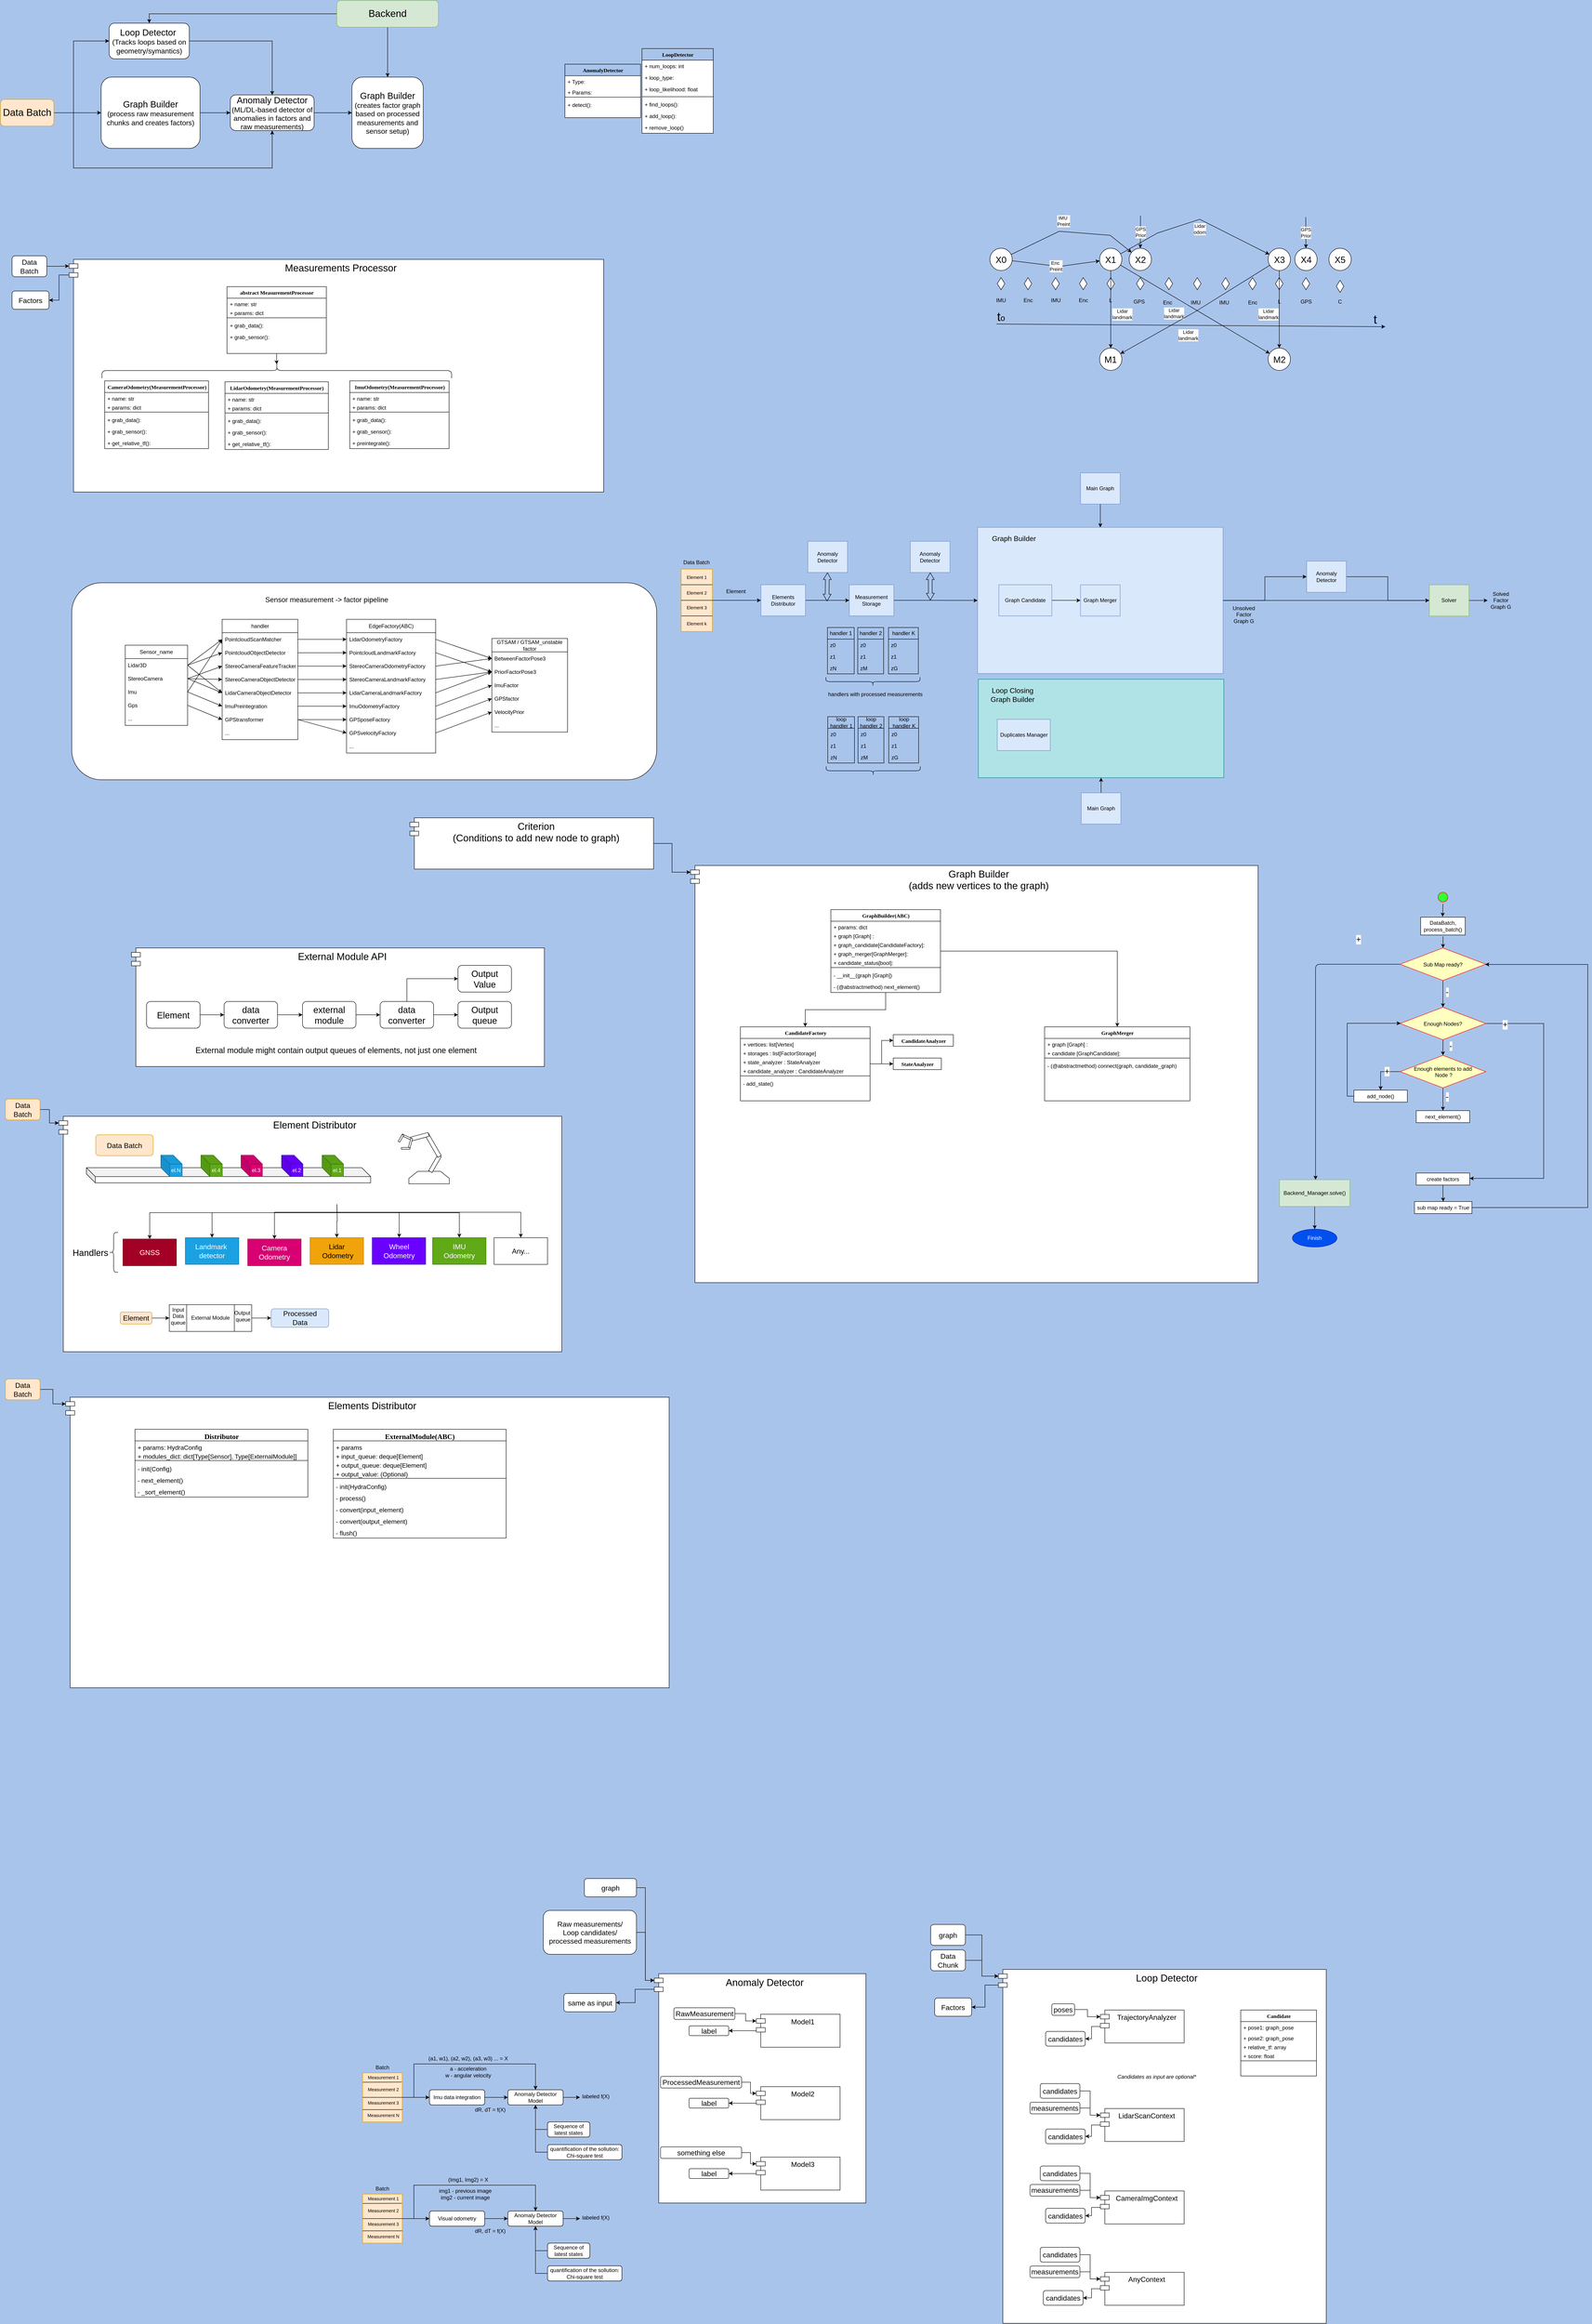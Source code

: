 <mxfile version="21.1.2" type="device">
  <diagram name="Page-1" id="6133507b-19e7-1e82-6fc7-422aa6c4b21f">
    <mxGraphModel dx="3183" dy="1205" grid="0" gridSize="10" guides="1" tooltips="1" connect="1" arrows="1" fold="1" page="1" pageScale="1" pageWidth="1100" pageHeight="850" background="#A9C4EB" math="0" shadow="0">
      <root>
        <mxCell id="0" />
        <mxCell id="1" parent="0" />
        <mxCell id="I4lxv8O7ipML9a9nqu0I-115" value="" style="rounded=1;whiteSpace=wrap;html=1;" parent="1" vertex="1">
          <mxGeometry x="-887" y="1323.57" width="1313" height="442" as="geometry" />
        </mxCell>
        <mxCell id="uGEq2eV-W03FdyliBu1q-13" value="&lt;span style=&quot;font-size: 22px;&quot;&gt;Elements Distributor&lt;br&gt;&lt;/span&gt;" style="shape=module;align=left;spacingLeft=20;align=center;verticalAlign=top;whiteSpace=wrap;html=1;" parent="1" vertex="1">
          <mxGeometry x="-900.5" y="3151" width="1354.5" height="652" as="geometry" />
        </mxCell>
        <mxCell id="C-kfaQ5OT0ZA9CQJY3Ey-3" style="edgeStyle=orthogonalEdgeStyle;rounded=0;orthogonalLoop=1;jettySize=auto;html=1;" parent="1" source="uGEq2eV-W03FdyliBu1q-2" target="cmbBCZXr3KO4VdV7eKeR-175" edge="1">
          <mxGeometry relative="1" as="geometry" />
        </mxCell>
        <mxCell id="uGEq2eV-W03FdyliBu1q-2" value="" style="rounded=0;whiteSpace=wrap;html=1;fillColor=#dae8fc;strokeColor=#6c8ebf;" parent="1" vertex="1">
          <mxGeometry x="1146.36" y="1199.22" width="551" height="328" as="geometry" />
        </mxCell>
        <mxCell id="cmbBCZXr3KO4VdV7eKeR-48" value="&lt;span style=&quot;font-size: 22px;&quot;&gt;External Module API&lt;br&gt;&lt;/span&gt;" style="shape=module;align=left;spacingLeft=20;align=center;verticalAlign=top;whiteSpace=wrap;html=1;" parent="1" vertex="1">
          <mxGeometry x="-753" y="2143" width="927" height="266" as="geometry" />
        </mxCell>
        <mxCell id="UJDx8VH_fSjyyaCmhiH3-1" value="&lt;span style=&quot;font-size: 22px;&quot;&gt;Element Distributor&lt;/span&gt;" style="shape=module;align=left;spacingLeft=20;align=center;verticalAlign=top;whiteSpace=wrap;html=1;" parent="1" vertex="1">
          <mxGeometry x="-916" y="2520.75" width="1129" height="528.25" as="geometry" />
        </mxCell>
        <mxCell id="TKWjIK_nqhg0Qx_Ndcxz-42" style="edgeStyle=orthogonalEdgeStyle;rounded=0;orthogonalLoop=1;jettySize=auto;html=1;exitX=0;exitY=0;exitDx=0;exitDy=35;exitPerimeter=0;entryX=1;entryY=0.5;entryDx=0;entryDy=0;" parent="1" source="TKWjIK_nqhg0Qx_Ndcxz-37" target="TKWjIK_nqhg0Qx_Ndcxz-40" edge="1">
          <mxGeometry relative="1" as="geometry" />
        </mxCell>
        <mxCell id="TKWjIK_nqhg0Qx_Ndcxz-37" value="&lt;font style=&quot;font-size: 22px;&quot;&gt;Measurements Processor&lt;/font&gt;" style="shape=module;align=left;spacingLeft=20;align=center;verticalAlign=top;whiteSpace=wrap;html=1;" parent="1" vertex="1">
          <mxGeometry x="-893" y="598" width="1200" height="522" as="geometry" />
        </mxCell>
        <mxCell id="jgLlG5gbJCbwpfzQCMnW-12" value="LoopDetector" style="swimlane;html=1;fontStyle=1;align=center;verticalAlign=top;childLayout=stackLayout;horizontal=1;startSize=26;horizontalStack=0;resizeParent=1;resizeLast=0;collapsible=1;marginBottom=0;swimlaneFillColor=#ffffff;rounded=0;shadow=0;comic=0;labelBackgroundColor=none;strokeWidth=1;fillColor=none;fontFamily=Verdana;fontSize=12" parent="1" vertex="1">
          <mxGeometry x="393" y="125" width="160" height="190" as="geometry" />
        </mxCell>
        <mxCell id="jgLlG5gbJCbwpfzQCMnW-13" value="+ num_loops: int" style="text;html=1;strokeColor=none;fillColor=none;align=left;verticalAlign=top;spacingLeft=4;spacingRight=4;whiteSpace=wrap;overflow=hidden;rotatable=0;points=[[0,0.5],[1,0.5]];portConstraint=eastwest;" parent="jgLlG5gbJCbwpfzQCMnW-12" vertex="1">
          <mxGeometry y="26" width="160" height="26" as="geometry" />
        </mxCell>
        <mxCell id="jgLlG5gbJCbwpfzQCMnW-14" value="+ loop_type:&amp;nbsp;" style="text;html=1;strokeColor=none;fillColor=none;align=left;verticalAlign=top;spacingLeft=4;spacingRight=4;whiteSpace=wrap;overflow=hidden;rotatable=0;points=[[0,0.5],[1,0.5]];portConstraint=eastwest;" parent="jgLlG5gbJCbwpfzQCMnW-12" vertex="1">
          <mxGeometry y="52" width="160" height="26" as="geometry" />
        </mxCell>
        <mxCell id="jgLlG5gbJCbwpfzQCMnW-15" value="+ loop_likelihood: float" style="text;html=1;strokeColor=none;fillColor=none;align=left;verticalAlign=top;spacingLeft=4;spacingRight=4;whiteSpace=wrap;overflow=hidden;rotatable=0;points=[[0,0.5],[1,0.5]];portConstraint=eastwest;" parent="jgLlG5gbJCbwpfzQCMnW-12" vertex="1">
          <mxGeometry y="78" width="160" height="26" as="geometry" />
        </mxCell>
        <mxCell id="jgLlG5gbJCbwpfzQCMnW-16" value="" style="line;html=1;strokeWidth=1;fillColor=none;align=left;verticalAlign=middle;spacingTop=-1;spacingLeft=3;spacingRight=3;rotatable=0;labelPosition=right;points=[];portConstraint=eastwest;" parent="jgLlG5gbJCbwpfzQCMnW-12" vertex="1">
          <mxGeometry y="104" width="160" height="8" as="geometry" />
        </mxCell>
        <mxCell id="jgLlG5gbJCbwpfzQCMnW-17" value="+ find_loops():" style="text;html=1;strokeColor=none;fillColor=none;align=left;verticalAlign=top;spacingLeft=4;spacingRight=4;whiteSpace=wrap;overflow=hidden;rotatable=0;points=[[0,0.5],[1,0.5]];portConstraint=eastwest;" parent="jgLlG5gbJCbwpfzQCMnW-12" vertex="1">
          <mxGeometry y="112" width="160" height="26" as="geometry" />
        </mxCell>
        <mxCell id="jgLlG5gbJCbwpfzQCMnW-18" value="+ add_loop():" style="text;html=1;strokeColor=none;fillColor=none;align=left;verticalAlign=top;spacingLeft=4;spacingRight=4;whiteSpace=wrap;overflow=hidden;rotatable=0;points=[[0,0.5],[1,0.5]];portConstraint=eastwest;" parent="jgLlG5gbJCbwpfzQCMnW-12" vertex="1">
          <mxGeometry y="138" width="160" height="26" as="geometry" />
        </mxCell>
        <mxCell id="jgLlG5gbJCbwpfzQCMnW-19" value="+ remove_loop()" style="text;html=1;strokeColor=none;fillColor=none;align=left;verticalAlign=top;spacingLeft=4;spacingRight=4;whiteSpace=wrap;overflow=hidden;rotatable=0;points=[[0,0.5],[1,0.5]];portConstraint=eastwest;" parent="jgLlG5gbJCbwpfzQCMnW-12" vertex="1">
          <mxGeometry y="164" width="160" height="26" as="geometry" />
        </mxCell>
        <mxCell id="TKWjIK_nqhg0Qx_Ndcxz-6" style="edgeStyle=orthogonalEdgeStyle;rounded=0;orthogonalLoop=1;jettySize=auto;html=1;entryX=0;entryY=0.5;entryDx=0;entryDy=0;" parent="1" source="TKWjIK_nqhg0Qx_Ndcxz-1" target="TKWjIK_nqhg0Qx_Ndcxz-5" edge="1">
          <mxGeometry relative="1" as="geometry" />
        </mxCell>
        <mxCell id="TKWjIK_nqhg0Qx_Ndcxz-1" value="&lt;font style=&quot;&quot;&gt;&lt;span style=&quot;font-size: 20px;&quot;&gt;Graph Builder&lt;/span&gt;&lt;br&gt;&lt;font style=&quot;font-size: 16px;&quot;&gt;(process raw measurement chunks and creates factors)&lt;/font&gt;&lt;br&gt;&lt;/font&gt;" style="rounded=1;whiteSpace=wrap;html=1;" parent="1" vertex="1">
          <mxGeometry x="-821" y="189" width="222" height="160" as="geometry" />
        </mxCell>
        <mxCell id="TKWjIK_nqhg0Qx_Ndcxz-3" style="edgeStyle=orthogonalEdgeStyle;rounded=0;orthogonalLoop=1;jettySize=auto;html=1;entryX=0;entryY=0.5;entryDx=0;entryDy=0;" parent="1" source="TKWjIK_nqhg0Qx_Ndcxz-2" target="TKWjIK_nqhg0Qx_Ndcxz-1" edge="1">
          <mxGeometry relative="1" as="geometry" />
        </mxCell>
        <mxCell id="TKWjIK_nqhg0Qx_Ndcxz-7" style="edgeStyle=orthogonalEdgeStyle;rounded=0;orthogonalLoop=1;jettySize=auto;html=1;entryX=0.5;entryY=1;entryDx=0;entryDy=0;exitX=1;exitY=0.5;exitDx=0;exitDy=0;" parent="1" source="TKWjIK_nqhg0Qx_Ndcxz-2" target="TKWjIK_nqhg0Qx_Ndcxz-5" edge="1">
          <mxGeometry relative="1" as="geometry">
            <Array as="points">
              <mxPoint x="-883" y="269" />
              <mxPoint x="-883" y="393" />
              <mxPoint x="-437" y="393" />
            </Array>
          </mxGeometry>
        </mxCell>
        <mxCell id="TKWjIK_nqhg0Qx_Ndcxz-31" style="edgeStyle=orthogonalEdgeStyle;rounded=0;orthogonalLoop=1;jettySize=auto;html=1;entryX=0;entryY=0.5;entryDx=0;entryDy=0;" parent="1" source="TKWjIK_nqhg0Qx_Ndcxz-2" target="TKWjIK_nqhg0Qx_Ndcxz-4" edge="1">
          <mxGeometry relative="1" as="geometry">
            <Array as="points">
              <mxPoint x="-883" y="269" />
              <mxPoint x="-883" y="108" />
            </Array>
          </mxGeometry>
        </mxCell>
        <mxCell id="TKWjIK_nqhg0Qx_Ndcxz-2" value="&lt;font style=&quot;font-size: 22px;&quot;&gt;Data Batch&lt;/font&gt;" style="rounded=1;whiteSpace=wrap;html=1;fillColor=#ffe6cc;strokeColor=#d79b00;" parent="1" vertex="1">
          <mxGeometry x="-1047" y="239" width="120" height="60" as="geometry" />
        </mxCell>
        <mxCell id="TKWjIK_nqhg0Qx_Ndcxz-33" style="edgeStyle=orthogonalEdgeStyle;rounded=0;orthogonalLoop=1;jettySize=auto;html=1;entryX=0.5;entryY=0;entryDx=0;entryDy=0;" parent="1" source="TKWjIK_nqhg0Qx_Ndcxz-4" target="TKWjIK_nqhg0Qx_Ndcxz-5" edge="1">
          <mxGeometry relative="1" as="geometry" />
        </mxCell>
        <mxCell id="TKWjIK_nqhg0Qx_Ndcxz-4" value="&lt;font style=&quot;&quot;&gt;&lt;span style=&quot;font-size: 20px;&quot;&gt;Loop Detector&amp;nbsp;&lt;/span&gt;&lt;br&gt;&lt;font style=&quot;font-size: 16px;&quot;&gt;(Tracks loops based on geometry/symantics)&lt;/font&gt;&lt;br&gt;&lt;/font&gt;" style="rounded=1;whiteSpace=wrap;html=1;" parent="1" vertex="1">
          <mxGeometry x="-803" y="68" width="180" height="80" as="geometry" />
        </mxCell>
        <mxCell id="TKWjIK_nqhg0Qx_Ndcxz-12" style="edgeStyle=orthogonalEdgeStyle;rounded=0;orthogonalLoop=1;jettySize=auto;html=1;entryX=0;entryY=0.5;entryDx=0;entryDy=0;" parent="1" source="TKWjIK_nqhg0Qx_Ndcxz-5" target="TKWjIK_nqhg0Qx_Ndcxz-11" edge="1">
          <mxGeometry relative="1" as="geometry" />
        </mxCell>
        <mxCell id="TKWjIK_nqhg0Qx_Ndcxz-5" value="&lt;font style=&quot;&quot;&gt;&lt;span style=&quot;font-size: 20px;&quot;&gt;Anomaly Detector&lt;/span&gt;&lt;br&gt;&lt;font style=&quot;font-size: 16px;&quot;&gt;(ML/DL-based detector of anomalies in factors and raw measurements)&lt;/font&gt;&lt;br&gt;&lt;/font&gt;" style="rounded=1;whiteSpace=wrap;html=1;" parent="1" vertex="1">
          <mxGeometry x="-531" y="229" width="188" height="80" as="geometry" />
        </mxCell>
        <mxCell id="TKWjIK_nqhg0Qx_Ndcxz-11" value="&lt;font style=&quot;&quot;&gt;&lt;span style=&quot;font-size: 20px;&quot;&gt;Graph Builder&lt;/span&gt;&lt;br&gt;&lt;font style=&quot;font-size: 16px;&quot;&gt;(creates factor graph based on processed measurements and sensor setup)&lt;/font&gt;&lt;br&gt;&lt;/font&gt;" style="rounded=1;whiteSpace=wrap;html=1;" parent="1" vertex="1">
          <mxGeometry x="-258" y="189" width="160" height="160" as="geometry" />
        </mxCell>
        <mxCell id="TKWjIK_nqhg0Qx_Ndcxz-14" style="edgeStyle=orthogonalEdgeStyle;rounded=0;orthogonalLoop=1;jettySize=auto;html=1;entryX=0.5;entryY=0;entryDx=0;entryDy=0;" parent="1" source="TKWjIK_nqhg0Qx_Ndcxz-13" target="TKWjIK_nqhg0Qx_Ndcxz-11" edge="1">
          <mxGeometry relative="1" as="geometry" />
        </mxCell>
        <mxCell id="TKWjIK_nqhg0Qx_Ndcxz-32" style="edgeStyle=orthogonalEdgeStyle;rounded=0;orthogonalLoop=1;jettySize=auto;html=1;entryX=0.5;entryY=0;entryDx=0;entryDy=0;" parent="1" source="TKWjIK_nqhg0Qx_Ndcxz-13" target="TKWjIK_nqhg0Qx_Ndcxz-4" edge="1">
          <mxGeometry relative="1" as="geometry" />
        </mxCell>
        <mxCell id="TKWjIK_nqhg0Qx_Ndcxz-13" value="&lt;span style=&quot;font-size: 22px;&quot;&gt;Backend&lt;br&gt;&lt;/span&gt;" style="rounded=1;whiteSpace=wrap;html=1;fillColor=#d5e8d4;strokeColor=#82b366;" parent="1" vertex="1">
          <mxGeometry x="-292" y="17" width="228" height="60" as="geometry" />
        </mxCell>
        <mxCell id="TKWjIK_nqhg0Qx_Ndcxz-15" value="AnomalyDetector" style="swimlane;html=1;fontStyle=1;align=center;verticalAlign=top;childLayout=stackLayout;horizontal=1;startSize=26;horizontalStack=0;resizeParent=1;resizeLast=0;collapsible=1;marginBottom=0;swimlaneFillColor=#ffffff;rounded=0;shadow=0;comic=0;labelBackgroundColor=none;strokeWidth=1;fillColor=none;fontFamily=Verdana;fontSize=12" parent="1" vertex="1">
          <mxGeometry x="220" y="160" width="170" height="120" as="geometry" />
        </mxCell>
        <mxCell id="TKWjIK_nqhg0Qx_Ndcxz-16" value="+ Type:" style="text;html=1;strokeColor=none;fillColor=none;align=left;verticalAlign=top;spacingLeft=4;spacingRight=4;whiteSpace=wrap;overflow=hidden;rotatable=0;points=[[0,0.5],[1,0.5]];portConstraint=eastwest;" parent="TKWjIK_nqhg0Qx_Ndcxz-15" vertex="1">
          <mxGeometry y="26" width="170" height="24" as="geometry" />
        </mxCell>
        <mxCell id="TKWjIK_nqhg0Qx_Ndcxz-17" value="+ Params:" style="text;html=1;strokeColor=none;fillColor=none;align=left;verticalAlign=top;spacingLeft=4;spacingRight=4;whiteSpace=wrap;overflow=hidden;rotatable=0;points=[[0,0.5],[1,0.5]];portConstraint=eastwest;" parent="TKWjIK_nqhg0Qx_Ndcxz-15" vertex="1">
          <mxGeometry y="50" width="170" height="20" as="geometry" />
        </mxCell>
        <mxCell id="TKWjIK_nqhg0Qx_Ndcxz-18" value="" style="line;html=1;strokeWidth=1;fillColor=none;align=left;verticalAlign=middle;spacingTop=-1;spacingLeft=3;spacingRight=3;rotatable=0;labelPosition=right;points=[];portConstraint=eastwest;" parent="TKWjIK_nqhg0Qx_Ndcxz-15" vertex="1">
          <mxGeometry y="70" width="170" height="8" as="geometry" />
        </mxCell>
        <mxCell id="TKWjIK_nqhg0Qx_Ndcxz-19" value="+ detect():" style="text;html=1;strokeColor=none;fillColor=none;align=left;verticalAlign=top;spacingLeft=4;spacingRight=4;whiteSpace=wrap;overflow=hidden;rotatable=0;points=[[0,0.5],[1,0.5]];portConstraint=eastwest;" parent="TKWjIK_nqhg0Qx_Ndcxz-15" vertex="1">
          <mxGeometry y="78" width="170" height="26" as="geometry" />
        </mxCell>
        <mxCell id="TKWjIK_nqhg0Qx_Ndcxz-39" style="edgeStyle=orthogonalEdgeStyle;rounded=0;orthogonalLoop=1;jettySize=auto;html=1;entryX=0;entryY=0;entryDx=0;entryDy=15;entryPerimeter=0;" parent="1" source="TKWjIK_nqhg0Qx_Ndcxz-38" target="TKWjIK_nqhg0Qx_Ndcxz-37" edge="1">
          <mxGeometry relative="1" as="geometry" />
        </mxCell>
        <mxCell id="TKWjIK_nqhg0Qx_Ndcxz-38" value="&lt;font style=&quot;font-size: 16px;&quot;&gt;Data Batch&lt;/font&gt;" style="rounded=1;whiteSpace=wrap;html=1;" parent="1" vertex="1">
          <mxGeometry x="-1021" y="590" width="78" height="47" as="geometry" />
        </mxCell>
        <mxCell id="TKWjIK_nqhg0Qx_Ndcxz-40" value="&lt;font style=&quot;font-size: 16px;&quot;&gt;Factors&lt;/font&gt;" style="rounded=1;whiteSpace=wrap;html=1;" parent="1" vertex="1">
          <mxGeometry x="-1021" y="669" width="83" height="41" as="geometry" />
        </mxCell>
        <mxCell id="FBjPzx07GxaDUaOyeUmr-117" style="edgeStyle=orthogonalEdgeStyle;rounded=0;orthogonalLoop=1;jettySize=auto;html=1;entryX=0.1;entryY=0.5;entryDx=0;entryDy=0;entryPerimeter=0;" parent="1" source="FBjPzx07GxaDUaOyeUmr-86" target="FBjPzx07GxaDUaOyeUmr-116" edge="1">
          <mxGeometry relative="1" as="geometry" />
        </mxCell>
        <mxCell id="FBjPzx07GxaDUaOyeUmr-86" value="abstract MeasurementProcessor" style="swimlane;html=1;fontStyle=1;align=center;verticalAlign=top;childLayout=stackLayout;horizontal=1;startSize=26;horizontalStack=0;resizeParent=1;resizeLast=0;collapsible=1;marginBottom=0;swimlaneFillColor=#ffffff;rounded=0;shadow=0;comic=0;labelBackgroundColor=none;strokeWidth=1;fillColor=none;fontFamily=Verdana;fontSize=12" parent="1" vertex="1">
          <mxGeometry x="-538.5" y="659.08" width="223" height="150" as="geometry" />
        </mxCell>
        <mxCell id="FBjPzx07GxaDUaOyeUmr-88" value="+ name: str" style="text;html=1;strokeColor=none;fillColor=none;align=left;verticalAlign=top;spacingLeft=4;spacingRight=4;whiteSpace=wrap;overflow=hidden;rotatable=0;points=[[0,0.5],[1,0.5]];portConstraint=eastwest;" parent="FBjPzx07GxaDUaOyeUmr-86" vertex="1">
          <mxGeometry y="26" width="223" height="20" as="geometry" />
        </mxCell>
        <mxCell id="FBjPzx07GxaDUaOyeUmr-89" value="+ params: dict" style="text;html=1;strokeColor=none;fillColor=none;align=left;verticalAlign=top;spacingLeft=4;spacingRight=4;whiteSpace=wrap;overflow=hidden;rotatable=0;points=[[0,0.5],[1,0.5]];portConstraint=eastwest;" parent="FBjPzx07GxaDUaOyeUmr-86" vertex="1">
          <mxGeometry y="46" width="223" height="20" as="geometry" />
        </mxCell>
        <mxCell id="FBjPzx07GxaDUaOyeUmr-90" value="" style="line;html=1;strokeWidth=1;fillColor=none;align=left;verticalAlign=middle;spacingTop=-1;spacingLeft=3;spacingRight=3;rotatable=0;labelPosition=right;points=[];portConstraint=eastwest;" parent="FBjPzx07GxaDUaOyeUmr-86" vertex="1">
          <mxGeometry y="66" width="223" height="8" as="geometry" />
        </mxCell>
        <mxCell id="FBjPzx07GxaDUaOyeUmr-92" value="+ grab_data():" style="text;html=1;strokeColor=none;fillColor=none;align=left;verticalAlign=top;spacingLeft=4;spacingRight=4;whiteSpace=wrap;overflow=hidden;rotatable=0;points=[[0,0.5],[1,0.5]];portConstraint=eastwest;" parent="FBjPzx07GxaDUaOyeUmr-86" vertex="1">
          <mxGeometry y="74" width="223" height="26" as="geometry" />
        </mxCell>
        <mxCell id="FBjPzx07GxaDUaOyeUmr-91" value="+ grab_sensor():" style="text;html=1;strokeColor=none;fillColor=none;align=left;verticalAlign=top;spacingLeft=4;spacingRight=4;whiteSpace=wrap;overflow=hidden;rotatable=0;points=[[0,0.5],[1,0.5]];portConstraint=eastwest;" parent="FBjPzx07GxaDUaOyeUmr-86" vertex="1">
          <mxGeometry y="100" width="223" height="26" as="geometry" />
        </mxCell>
        <mxCell id="FBjPzx07GxaDUaOyeUmr-94" value="CameraOdometry(MeasurementProcessor)" style="swimlane;html=1;fontStyle=1;align=center;verticalAlign=top;childLayout=stackLayout;horizontal=1;startSize=26;horizontalStack=0;resizeParent=1;resizeLast=0;collapsible=1;marginBottom=0;swimlaneFillColor=#ffffff;rounded=0;shadow=0;comic=0;labelBackgroundColor=none;strokeWidth=1;fillColor=none;fontFamily=Verdana;fontSize=12" parent="1" vertex="1">
          <mxGeometry x="-813" y="870.57" width="233" height="152" as="geometry" />
        </mxCell>
        <mxCell id="FBjPzx07GxaDUaOyeUmr-95" value="+ name: str" style="text;html=1;strokeColor=none;fillColor=none;align=left;verticalAlign=top;spacingLeft=4;spacingRight=4;whiteSpace=wrap;overflow=hidden;rotatable=0;points=[[0,0.5],[1,0.5]];portConstraint=eastwest;" parent="FBjPzx07GxaDUaOyeUmr-94" vertex="1">
          <mxGeometry y="26" width="233" height="20" as="geometry" />
        </mxCell>
        <mxCell id="FBjPzx07GxaDUaOyeUmr-96" value="+ params: dict" style="text;html=1;strokeColor=none;fillColor=none;align=left;verticalAlign=top;spacingLeft=4;spacingRight=4;whiteSpace=wrap;overflow=hidden;rotatable=0;points=[[0,0.5],[1,0.5]];portConstraint=eastwest;" parent="FBjPzx07GxaDUaOyeUmr-94" vertex="1">
          <mxGeometry y="46" width="233" height="20" as="geometry" />
        </mxCell>
        <mxCell id="FBjPzx07GxaDUaOyeUmr-97" value="" style="line;html=1;strokeWidth=1;fillColor=none;align=left;verticalAlign=middle;spacingTop=-1;spacingLeft=3;spacingRight=3;rotatable=0;labelPosition=right;points=[];portConstraint=eastwest;" parent="FBjPzx07GxaDUaOyeUmr-94" vertex="1">
          <mxGeometry y="66" width="233" height="8" as="geometry" />
        </mxCell>
        <mxCell id="FBjPzx07GxaDUaOyeUmr-98" value="+ grab_data():" style="text;html=1;strokeColor=none;fillColor=none;align=left;verticalAlign=top;spacingLeft=4;spacingRight=4;whiteSpace=wrap;overflow=hidden;rotatable=0;points=[[0,0.5],[1,0.5]];portConstraint=eastwest;" parent="FBjPzx07GxaDUaOyeUmr-94" vertex="1">
          <mxGeometry y="74" width="233" height="26" as="geometry" />
        </mxCell>
        <mxCell id="FBjPzx07GxaDUaOyeUmr-99" value="+ grab_sensor():" style="text;html=1;strokeColor=none;fillColor=none;align=left;verticalAlign=top;spacingLeft=4;spacingRight=4;whiteSpace=wrap;overflow=hidden;rotatable=0;points=[[0,0.5],[1,0.5]];portConstraint=eastwest;" parent="FBjPzx07GxaDUaOyeUmr-94" vertex="1">
          <mxGeometry y="100" width="233" height="26" as="geometry" />
        </mxCell>
        <mxCell id="FBjPzx07GxaDUaOyeUmr-106" value="+ get_relative_tf():" style="text;html=1;strokeColor=none;fillColor=none;align=left;verticalAlign=top;spacingLeft=4;spacingRight=4;whiteSpace=wrap;overflow=hidden;rotatable=0;points=[[0,0.5],[1,0.5]];portConstraint=eastwest;" parent="FBjPzx07GxaDUaOyeUmr-94" vertex="1">
          <mxGeometry y="126" width="233" height="26" as="geometry" />
        </mxCell>
        <mxCell id="FBjPzx07GxaDUaOyeUmr-100" value="LidarOdometry(MeasurementProcessor)" style="swimlane;html=1;fontStyle=1;align=center;verticalAlign=top;childLayout=stackLayout;horizontal=1;startSize=26;horizontalStack=0;resizeParent=1;resizeLast=0;collapsible=1;marginBottom=0;swimlaneFillColor=#ffffff;rounded=0;shadow=0;comic=0;labelBackgroundColor=none;strokeWidth=1;fillColor=none;fontFamily=Verdana;fontSize=12" parent="1" vertex="1">
          <mxGeometry x="-543" y="872.57" width="232" height="152" as="geometry" />
        </mxCell>
        <mxCell id="FBjPzx07GxaDUaOyeUmr-101" value="+ name: str" style="text;html=1;strokeColor=none;fillColor=none;align=left;verticalAlign=top;spacingLeft=4;spacingRight=4;whiteSpace=wrap;overflow=hidden;rotatable=0;points=[[0,0.5],[1,0.5]];portConstraint=eastwest;" parent="FBjPzx07GxaDUaOyeUmr-100" vertex="1">
          <mxGeometry y="26" width="232" height="20" as="geometry" />
        </mxCell>
        <mxCell id="FBjPzx07GxaDUaOyeUmr-102" value="+ params: dict" style="text;html=1;strokeColor=none;fillColor=none;align=left;verticalAlign=top;spacingLeft=4;spacingRight=4;whiteSpace=wrap;overflow=hidden;rotatable=0;points=[[0,0.5],[1,0.5]];portConstraint=eastwest;" parent="FBjPzx07GxaDUaOyeUmr-100" vertex="1">
          <mxGeometry y="46" width="232" height="20" as="geometry" />
        </mxCell>
        <mxCell id="FBjPzx07GxaDUaOyeUmr-103" value="" style="line;html=1;strokeWidth=1;fillColor=none;align=left;verticalAlign=middle;spacingTop=-1;spacingLeft=3;spacingRight=3;rotatable=0;labelPosition=right;points=[];portConstraint=eastwest;" parent="FBjPzx07GxaDUaOyeUmr-100" vertex="1">
          <mxGeometry y="66" width="232" height="8" as="geometry" />
        </mxCell>
        <mxCell id="FBjPzx07GxaDUaOyeUmr-104" value="+ grab_data():" style="text;html=1;strokeColor=none;fillColor=none;align=left;verticalAlign=top;spacingLeft=4;spacingRight=4;whiteSpace=wrap;overflow=hidden;rotatable=0;points=[[0,0.5],[1,0.5]];portConstraint=eastwest;" parent="FBjPzx07GxaDUaOyeUmr-100" vertex="1">
          <mxGeometry y="74" width="232" height="26" as="geometry" />
        </mxCell>
        <mxCell id="FBjPzx07GxaDUaOyeUmr-105" value="+ grab_sensor():" style="text;html=1;strokeColor=none;fillColor=none;align=left;verticalAlign=top;spacingLeft=4;spacingRight=4;whiteSpace=wrap;overflow=hidden;rotatable=0;points=[[0,0.5],[1,0.5]];portConstraint=eastwest;" parent="FBjPzx07GxaDUaOyeUmr-100" vertex="1">
          <mxGeometry y="100" width="232" height="26" as="geometry" />
        </mxCell>
        <mxCell id="FBjPzx07GxaDUaOyeUmr-107" value="+ get_relative_tf():" style="text;html=1;strokeColor=none;fillColor=none;align=left;verticalAlign=top;spacingLeft=4;spacingRight=4;whiteSpace=wrap;overflow=hidden;rotatable=0;points=[[0,0.5],[1,0.5]];portConstraint=eastwest;" parent="FBjPzx07GxaDUaOyeUmr-100" vertex="1">
          <mxGeometry y="126" width="232" height="26" as="geometry" />
        </mxCell>
        <mxCell id="FBjPzx07GxaDUaOyeUmr-108" value="ImuOdometry(MeasurementProcessor)" style="swimlane;html=1;fontStyle=1;align=center;verticalAlign=top;childLayout=stackLayout;horizontal=1;startSize=26;horizontalStack=0;resizeParent=1;resizeLast=0;collapsible=1;marginBottom=0;swimlaneFillColor=#ffffff;rounded=0;shadow=0;comic=0;labelBackgroundColor=none;strokeWidth=1;fillColor=none;fontFamily=Verdana;fontSize=12" parent="1" vertex="1">
          <mxGeometry x="-263" y="870.57" width="223" height="152" as="geometry" />
        </mxCell>
        <mxCell id="FBjPzx07GxaDUaOyeUmr-109" value="+ name: str" style="text;html=1;strokeColor=none;fillColor=none;align=left;verticalAlign=top;spacingLeft=4;spacingRight=4;whiteSpace=wrap;overflow=hidden;rotatable=0;points=[[0,0.5],[1,0.5]];portConstraint=eastwest;" parent="FBjPzx07GxaDUaOyeUmr-108" vertex="1">
          <mxGeometry y="26" width="223" height="20" as="geometry" />
        </mxCell>
        <mxCell id="FBjPzx07GxaDUaOyeUmr-110" value="+ params: dict" style="text;html=1;strokeColor=none;fillColor=none;align=left;verticalAlign=top;spacingLeft=4;spacingRight=4;whiteSpace=wrap;overflow=hidden;rotatable=0;points=[[0,0.5],[1,0.5]];portConstraint=eastwest;" parent="FBjPzx07GxaDUaOyeUmr-108" vertex="1">
          <mxGeometry y="46" width="223" height="20" as="geometry" />
        </mxCell>
        <mxCell id="FBjPzx07GxaDUaOyeUmr-111" value="" style="line;html=1;strokeWidth=1;fillColor=none;align=left;verticalAlign=middle;spacingTop=-1;spacingLeft=3;spacingRight=3;rotatable=0;labelPosition=right;points=[];portConstraint=eastwest;" parent="FBjPzx07GxaDUaOyeUmr-108" vertex="1">
          <mxGeometry y="66" width="223" height="8" as="geometry" />
        </mxCell>
        <mxCell id="FBjPzx07GxaDUaOyeUmr-112" value="+ grab_data():" style="text;html=1;strokeColor=none;fillColor=none;align=left;verticalAlign=top;spacingLeft=4;spacingRight=4;whiteSpace=wrap;overflow=hidden;rotatable=0;points=[[0,0.5],[1,0.5]];portConstraint=eastwest;" parent="FBjPzx07GxaDUaOyeUmr-108" vertex="1">
          <mxGeometry y="74" width="223" height="26" as="geometry" />
        </mxCell>
        <mxCell id="FBjPzx07GxaDUaOyeUmr-113" value="+ grab_sensor():" style="text;html=1;strokeColor=none;fillColor=none;align=left;verticalAlign=top;spacingLeft=4;spacingRight=4;whiteSpace=wrap;overflow=hidden;rotatable=0;points=[[0,0.5],[1,0.5]];portConstraint=eastwest;" parent="FBjPzx07GxaDUaOyeUmr-108" vertex="1">
          <mxGeometry y="100" width="223" height="26" as="geometry" />
        </mxCell>
        <mxCell id="FBjPzx07GxaDUaOyeUmr-114" value="+ preintegrate():" style="text;html=1;strokeColor=none;fillColor=none;align=left;verticalAlign=top;spacingLeft=4;spacingRight=4;whiteSpace=wrap;overflow=hidden;rotatable=0;points=[[0,0.5],[1,0.5]];portConstraint=eastwest;" parent="FBjPzx07GxaDUaOyeUmr-108" vertex="1">
          <mxGeometry y="126" width="223" height="26" as="geometry" />
        </mxCell>
        <mxCell id="FBjPzx07GxaDUaOyeUmr-116" value="" style="shape=curlyBracket;whiteSpace=wrap;html=1;rounded=1;labelPosition=left;verticalLabelPosition=middle;align=right;verticalAlign=middle;rotation=90;" parent="1" vertex="1">
          <mxGeometry x="-444.06" y="455" width="34.75" height="784.9" as="geometry" />
        </mxCell>
        <mxCell id="FBjPzx07GxaDUaOyeUmr-119" value="&lt;span style=&quot;font-size: 22px;&quot;&gt;Loop Detector&lt;/span&gt;" style="shape=module;align=left;spacingLeft=20;align=center;verticalAlign=top;whiteSpace=wrap;html=1;" parent="1" vertex="1">
          <mxGeometry x="1193" y="4435" width="736" height="794" as="geometry" />
        </mxCell>
        <mxCell id="FBjPzx07GxaDUaOyeUmr-125" style="edgeStyle=orthogonalEdgeStyle;rounded=0;orthogonalLoop=1;jettySize=auto;html=1;entryX=0;entryY=0;entryDx=0;entryDy=15;entryPerimeter=0;" parent="1" source="FBjPzx07GxaDUaOyeUmr-120" target="FBjPzx07GxaDUaOyeUmr-119" edge="1">
          <mxGeometry relative="1" as="geometry" />
        </mxCell>
        <mxCell id="FBjPzx07GxaDUaOyeUmr-120" value="&lt;font style=&quot;font-size: 16px;&quot;&gt;Data Chunk&lt;/font&gt;" style="rounded=1;whiteSpace=wrap;html=1;" parent="1" vertex="1">
          <mxGeometry x="1041" y="4391" width="78" height="47" as="geometry" />
        </mxCell>
        <mxCell id="FBjPzx07GxaDUaOyeUmr-121" value="&lt;font style=&quot;font-size: 16px;&quot;&gt;Factors&lt;/font&gt;" style="rounded=1;whiteSpace=wrap;html=1;" parent="1" vertex="1">
          <mxGeometry x="1050" y="4499" width="83" height="41" as="geometry" />
        </mxCell>
        <mxCell id="FBjPzx07GxaDUaOyeUmr-124" style="edgeStyle=orthogonalEdgeStyle;rounded=0;orthogonalLoop=1;jettySize=auto;html=1;exitX=0;exitY=0;exitDx=0;exitDy=35;exitPerimeter=0;entryX=1;entryY=0.5;entryDx=0;entryDy=0;" parent="1" source="FBjPzx07GxaDUaOyeUmr-119" target="FBjPzx07GxaDUaOyeUmr-121" edge="1">
          <mxGeometry relative="1" as="geometry">
            <mxPoint x="1204" y="4501" as="sourcePoint" />
            <mxPoint x="1159" y="4525" as="targetPoint" />
          </mxGeometry>
        </mxCell>
        <mxCell id="FBjPzx07GxaDUaOyeUmr-127" style="edgeStyle=orthogonalEdgeStyle;rounded=0;orthogonalLoop=1;jettySize=auto;html=1;entryX=0;entryY=0;entryDx=0;entryDy=15;entryPerimeter=0;" parent="1" source="FBjPzx07GxaDUaOyeUmr-126" target="FBjPzx07GxaDUaOyeUmr-119" edge="1">
          <mxGeometry relative="1" as="geometry" />
        </mxCell>
        <mxCell id="FBjPzx07GxaDUaOyeUmr-126" value="&lt;font style=&quot;font-size: 16px;&quot;&gt;graph&lt;/font&gt;" style="rounded=1;whiteSpace=wrap;html=1;" parent="1" vertex="1">
          <mxGeometry x="1041" y="4334" width="78" height="47" as="geometry" />
        </mxCell>
        <mxCell id="FBjPzx07GxaDUaOyeUmr-138" style="edgeStyle=orthogonalEdgeStyle;rounded=0;orthogonalLoop=1;jettySize=auto;html=1;entryX=1;entryY=0.5;entryDx=0;entryDy=0;" parent="1" source="FBjPzx07GxaDUaOyeUmr-133" target="FBjPzx07GxaDUaOyeUmr-137" edge="1">
          <mxGeometry relative="1" as="geometry" />
        </mxCell>
        <mxCell id="FBjPzx07GxaDUaOyeUmr-133" value="&lt;font style=&quot;font-size: 16px;&quot;&gt;TrajectoryAnalyzer&lt;/font&gt;" style="shape=module;align=left;spacingLeft=20;align=center;verticalAlign=top;whiteSpace=wrap;html=1;" parent="1" vertex="1">
          <mxGeometry x="1422" y="4526" width="188" height="74" as="geometry" />
        </mxCell>
        <mxCell id="FBjPzx07GxaDUaOyeUmr-136" style="edgeStyle=orthogonalEdgeStyle;rounded=0;orthogonalLoop=1;jettySize=auto;html=1;entryX=0;entryY=0;entryDx=0;entryDy=15;entryPerimeter=0;" parent="1" source="FBjPzx07GxaDUaOyeUmr-135" target="FBjPzx07GxaDUaOyeUmr-133" edge="1">
          <mxGeometry relative="1" as="geometry" />
        </mxCell>
        <mxCell id="FBjPzx07GxaDUaOyeUmr-135" value="&lt;font style=&quot;font-size: 16px;&quot;&gt;poses&lt;/font&gt;" style="rounded=1;whiteSpace=wrap;html=1;" parent="1" vertex="1">
          <mxGeometry x="1313" y="4512" width="51" height="26" as="geometry" />
        </mxCell>
        <mxCell id="FBjPzx07GxaDUaOyeUmr-137" value="&lt;span style=&quot;font-size: 16px;&quot;&gt;candidates&lt;/span&gt;" style="rounded=1;whiteSpace=wrap;html=1;" parent="1" vertex="1">
          <mxGeometry x="1299" y="4574" width="89" height="33" as="geometry" />
        </mxCell>
        <mxCell id="FBjPzx07GxaDUaOyeUmr-139" style="edgeStyle=orthogonalEdgeStyle;rounded=0;orthogonalLoop=1;jettySize=auto;html=1;entryX=1;entryY=0.5;entryDx=0;entryDy=0;" parent="1" source="FBjPzx07GxaDUaOyeUmr-140" target="FBjPzx07GxaDUaOyeUmr-143" edge="1">
          <mxGeometry relative="1" as="geometry" />
        </mxCell>
        <mxCell id="FBjPzx07GxaDUaOyeUmr-140" value="&lt;span style=&quot;font-size: 16px;&quot;&gt;LidarScanContext&lt;/span&gt;" style="shape=module;align=left;spacingLeft=20;align=center;verticalAlign=top;whiteSpace=wrap;html=1;" parent="1" vertex="1">
          <mxGeometry x="1422" y="4747" width="188" height="74" as="geometry" />
        </mxCell>
        <mxCell id="FBjPzx07GxaDUaOyeUmr-141" style="edgeStyle=orthogonalEdgeStyle;rounded=0;orthogonalLoop=1;jettySize=auto;html=1;entryX=0;entryY=0;entryDx=0;entryDy=15;entryPerimeter=0;exitX=1;exitY=0.5;exitDx=0;exitDy=0;" parent="1" source="FBjPzx07GxaDUaOyeUmr-162" target="FBjPzx07GxaDUaOyeUmr-140" edge="1">
          <mxGeometry relative="1" as="geometry">
            <mxPoint x="1354.0" y="4746" as="sourcePoint" />
          </mxGeometry>
        </mxCell>
        <mxCell id="FBjPzx07GxaDUaOyeUmr-143" value="&lt;span style=&quot;font-size: 16px;&quot;&gt;candidates&lt;/span&gt;" style="rounded=1;whiteSpace=wrap;html=1;" parent="1" vertex="1">
          <mxGeometry x="1299" y="4793" width="89" height="33" as="geometry" />
        </mxCell>
        <mxCell id="FBjPzx07GxaDUaOyeUmr-146" style="edgeStyle=orthogonalEdgeStyle;rounded=0;orthogonalLoop=1;jettySize=auto;html=1;entryX=0;entryY=0;entryDx=0;entryDy=15;entryPerimeter=0;" parent="1" source="FBjPzx07GxaDUaOyeUmr-145" target="FBjPzx07GxaDUaOyeUmr-140" edge="1">
          <mxGeometry relative="1" as="geometry" />
        </mxCell>
        <mxCell id="FBjPzx07GxaDUaOyeUmr-145" value="&lt;span style=&quot;font-size: 16px;&quot;&gt;candidates&lt;/span&gt;" style="rounded=1;whiteSpace=wrap;html=1;" parent="1" vertex="1">
          <mxGeometry x="1287" y="4691" width="89" height="33" as="geometry" />
        </mxCell>
        <mxCell id="FBjPzx07GxaDUaOyeUmr-147" style="edgeStyle=orthogonalEdgeStyle;rounded=0;orthogonalLoop=1;jettySize=auto;html=1;entryX=1;entryY=0.5;entryDx=0;entryDy=0;" parent="1" source="FBjPzx07GxaDUaOyeUmr-148" target="FBjPzx07GxaDUaOyeUmr-151" edge="1">
          <mxGeometry relative="1" as="geometry" />
        </mxCell>
        <mxCell id="FBjPzx07GxaDUaOyeUmr-148" value="&lt;span style=&quot;font-size: 16px;&quot;&gt;CameraImgContext&lt;/span&gt;" style="shape=module;align=left;spacingLeft=20;align=center;verticalAlign=top;whiteSpace=wrap;html=1;" parent="1" vertex="1">
          <mxGeometry x="1422" y="4932" width="188" height="74" as="geometry" />
        </mxCell>
        <mxCell id="FBjPzx07GxaDUaOyeUmr-149" style="edgeStyle=orthogonalEdgeStyle;rounded=0;orthogonalLoop=1;jettySize=auto;html=1;entryX=0;entryY=0;entryDx=0;entryDy=15;entryPerimeter=0;exitX=1;exitY=0.5;exitDx=0;exitDy=0;" parent="1" source="FBjPzx07GxaDUaOyeUmr-161" target="FBjPzx07GxaDUaOyeUmr-148" edge="1">
          <mxGeometry relative="1" as="geometry">
            <mxPoint x="1354.0" y="4931" as="sourcePoint" />
          </mxGeometry>
        </mxCell>
        <mxCell id="FBjPzx07GxaDUaOyeUmr-151" value="&lt;span style=&quot;font-size: 16px;&quot;&gt;candidates&lt;/span&gt;" style="rounded=1;whiteSpace=wrap;html=1;" parent="1" vertex="1">
          <mxGeometry x="1299" y="4971" width="89" height="33" as="geometry" />
        </mxCell>
        <mxCell id="FBjPzx07GxaDUaOyeUmr-152" style="edgeStyle=orthogonalEdgeStyle;rounded=0;orthogonalLoop=1;jettySize=auto;html=1;entryX=0;entryY=0;entryDx=0;entryDy=15;entryPerimeter=0;" parent="1" source="FBjPzx07GxaDUaOyeUmr-153" target="FBjPzx07GxaDUaOyeUmr-148" edge="1">
          <mxGeometry relative="1" as="geometry" />
        </mxCell>
        <mxCell id="FBjPzx07GxaDUaOyeUmr-153" value="&lt;span style=&quot;font-size: 16px;&quot;&gt;candidates&lt;/span&gt;" style="rounded=1;whiteSpace=wrap;html=1;" parent="1" vertex="1">
          <mxGeometry x="1287" y="4876" width="89" height="33" as="geometry" />
        </mxCell>
        <mxCell id="FBjPzx07GxaDUaOyeUmr-154" style="edgeStyle=orthogonalEdgeStyle;rounded=0;orthogonalLoop=1;jettySize=auto;html=1;entryX=1;entryY=0.5;entryDx=0;entryDy=0;" parent="1" source="FBjPzx07GxaDUaOyeUmr-155" target="FBjPzx07GxaDUaOyeUmr-158" edge="1">
          <mxGeometry relative="1" as="geometry" />
        </mxCell>
        <mxCell id="FBjPzx07GxaDUaOyeUmr-155" value="&lt;span style=&quot;font-size: 16px;&quot;&gt;AnyContext&lt;/span&gt;" style="shape=module;align=left;spacingLeft=20;align=center;verticalAlign=top;whiteSpace=wrap;html=1;" parent="1" vertex="1">
          <mxGeometry x="1422" y="5114.44" width="188" height="74" as="geometry" />
        </mxCell>
        <mxCell id="FBjPzx07GxaDUaOyeUmr-156" style="edgeStyle=orthogonalEdgeStyle;rounded=0;orthogonalLoop=1;jettySize=auto;html=1;entryX=0;entryY=0;entryDx=0;entryDy=15;entryPerimeter=0;" parent="1" source="FBjPzx07GxaDUaOyeUmr-157" target="FBjPzx07GxaDUaOyeUmr-155" edge="1">
          <mxGeometry relative="1" as="geometry" />
        </mxCell>
        <mxCell id="FBjPzx07GxaDUaOyeUmr-157" value="&lt;font style=&quot;font-size: 16px;&quot;&gt;measurements&lt;/font&gt;" style="rounded=1;whiteSpace=wrap;html=1;" parent="1" vertex="1">
          <mxGeometry x="1264" y="5100.44" width="112" height="26" as="geometry" />
        </mxCell>
        <mxCell id="FBjPzx07GxaDUaOyeUmr-158" value="&lt;span style=&quot;font-size: 16px;&quot;&gt;candidates&lt;/span&gt;" style="rounded=1;whiteSpace=wrap;html=1;" parent="1" vertex="1">
          <mxGeometry x="1294" y="5155.44" width="89" height="33" as="geometry" />
        </mxCell>
        <mxCell id="FBjPzx07GxaDUaOyeUmr-159" style="edgeStyle=orthogonalEdgeStyle;rounded=0;orthogonalLoop=1;jettySize=auto;html=1;entryX=0;entryY=0;entryDx=0;entryDy=15;entryPerimeter=0;" parent="1" source="FBjPzx07GxaDUaOyeUmr-160" target="FBjPzx07GxaDUaOyeUmr-155" edge="1">
          <mxGeometry relative="1" as="geometry" />
        </mxCell>
        <mxCell id="FBjPzx07GxaDUaOyeUmr-160" value="&lt;span style=&quot;font-size: 16px;&quot;&gt;candidates&lt;/span&gt;" style="rounded=1;whiteSpace=wrap;html=1;" parent="1" vertex="1">
          <mxGeometry x="1287" y="5058.44" width="89" height="33" as="geometry" />
        </mxCell>
        <mxCell id="FBjPzx07GxaDUaOyeUmr-161" value="&lt;font style=&quot;font-size: 16px;&quot;&gt;measurements&lt;/font&gt;" style="rounded=1;whiteSpace=wrap;html=1;" parent="1" vertex="1">
          <mxGeometry x="1264" y="4917.45" width="112" height="26" as="geometry" />
        </mxCell>
        <mxCell id="FBjPzx07GxaDUaOyeUmr-162" value="&lt;font style=&quot;font-size: 16px;&quot;&gt;measurements&lt;/font&gt;" style="rounded=1;whiteSpace=wrap;html=1;" parent="1" vertex="1">
          <mxGeometry x="1264" y="4733" width="112" height="26" as="geometry" />
        </mxCell>
        <mxCell id="FBjPzx07GxaDUaOyeUmr-163" value="&lt;i&gt;Candidates as input are optional*&lt;/i&gt;" style="text;html=1;strokeColor=none;fillColor=none;align=center;verticalAlign=middle;whiteSpace=wrap;rounded=0;" parent="1" vertex="1">
          <mxGeometry x="1456" y="4661" width="185" height="30" as="geometry" />
        </mxCell>
        <mxCell id="FBjPzx07GxaDUaOyeUmr-164" value="Candidate" style="swimlane;html=1;fontStyle=1;align=center;verticalAlign=top;childLayout=stackLayout;horizontal=1;startSize=26;horizontalStack=0;resizeParent=1;resizeLast=0;collapsible=1;marginBottom=0;swimlaneFillColor=#ffffff;rounded=0;shadow=0;comic=0;labelBackgroundColor=none;strokeWidth=1;fillColor=none;fontFamily=Verdana;fontSize=12" parent="1" vertex="1">
          <mxGeometry x="1737" y="4526" width="170" height="148" as="geometry" />
        </mxCell>
        <mxCell id="FBjPzx07GxaDUaOyeUmr-165" value="+ pose1: graph_pose" style="text;html=1;strokeColor=none;fillColor=none;align=left;verticalAlign=top;spacingLeft=4;spacingRight=4;whiteSpace=wrap;overflow=hidden;rotatable=0;points=[[0,0.5],[1,0.5]];portConstraint=eastwest;" parent="FBjPzx07GxaDUaOyeUmr-164" vertex="1">
          <mxGeometry y="26" width="170" height="24" as="geometry" />
        </mxCell>
        <mxCell id="FBjPzx07GxaDUaOyeUmr-166" value="+ pose2: graph_pose" style="text;html=1;strokeColor=none;fillColor=none;align=left;verticalAlign=top;spacingLeft=4;spacingRight=4;whiteSpace=wrap;overflow=hidden;rotatable=0;points=[[0,0.5],[1,0.5]];portConstraint=eastwest;" parent="FBjPzx07GxaDUaOyeUmr-164" vertex="1">
          <mxGeometry y="50" width="170" height="20" as="geometry" />
        </mxCell>
        <mxCell id="FBjPzx07GxaDUaOyeUmr-167" value="+ relative_tf: array" style="text;html=1;strokeColor=none;fillColor=none;align=left;verticalAlign=top;spacingLeft=4;spacingRight=4;whiteSpace=wrap;overflow=hidden;rotatable=0;points=[[0,0.5],[1,0.5]];portConstraint=eastwest;" parent="FBjPzx07GxaDUaOyeUmr-164" vertex="1">
          <mxGeometry y="70" width="170" height="20" as="geometry" />
        </mxCell>
        <mxCell id="FBjPzx07GxaDUaOyeUmr-169" value="+ score: float" style="text;html=1;strokeColor=none;fillColor=none;align=left;verticalAlign=top;spacingLeft=4;spacingRight=4;whiteSpace=wrap;overflow=hidden;rotatable=0;points=[[0,0.5],[1,0.5]];portConstraint=eastwest;" parent="FBjPzx07GxaDUaOyeUmr-164" vertex="1">
          <mxGeometry y="90" width="170" height="20" as="geometry" />
        </mxCell>
        <mxCell id="FBjPzx07GxaDUaOyeUmr-168" value="" style="line;html=1;strokeWidth=1;fillColor=none;align=left;verticalAlign=middle;spacingTop=-1;spacingLeft=3;spacingRight=3;rotatable=0;labelPosition=right;points=[];portConstraint=eastwest;" parent="FBjPzx07GxaDUaOyeUmr-164" vertex="1">
          <mxGeometry y="110" width="170" height="8" as="geometry" />
        </mxCell>
        <mxCell id="FBjPzx07GxaDUaOyeUmr-170" value="&lt;span style=&quot;font-size: 22px;&quot;&gt;Anomaly Detector&lt;/span&gt;" style="shape=module;align=left;spacingLeft=20;align=center;verticalAlign=top;whiteSpace=wrap;html=1;" parent="1" vertex="1">
          <mxGeometry x="420.64" y="4444.5" width="475" height="514.5" as="geometry" />
        </mxCell>
        <mxCell id="FBjPzx07GxaDUaOyeUmr-173" value="&lt;font style=&quot;font-size: 16px;&quot;&gt;same as input&lt;/font&gt;" style="rounded=1;whiteSpace=wrap;html=1;" parent="1" vertex="1">
          <mxGeometry x="217.64" y="4489" width="117" height="41" as="geometry" />
        </mxCell>
        <mxCell id="FBjPzx07GxaDUaOyeUmr-174" style="edgeStyle=orthogonalEdgeStyle;rounded=0;orthogonalLoop=1;jettySize=auto;html=1;exitX=0;exitY=0;exitDx=0;exitDy=35;exitPerimeter=0;entryX=1;entryY=0.5;entryDx=0;entryDy=0;" parent="1" source="FBjPzx07GxaDUaOyeUmr-170" target="FBjPzx07GxaDUaOyeUmr-173" edge="1">
          <mxGeometry relative="1" as="geometry">
            <mxPoint x="431.64" y="4510.5" as="sourcePoint" />
            <mxPoint x="386.64" y="4534.5" as="targetPoint" />
          </mxGeometry>
        </mxCell>
        <mxCell id="FBjPzx07GxaDUaOyeUmr-175" style="edgeStyle=orthogonalEdgeStyle;rounded=0;orthogonalLoop=1;jettySize=auto;html=1;entryX=0;entryY=0;entryDx=0;entryDy=15;entryPerimeter=0;" parent="1" source="FBjPzx07GxaDUaOyeUmr-176" target="FBjPzx07GxaDUaOyeUmr-170" edge="1">
          <mxGeometry relative="1" as="geometry" />
        </mxCell>
        <mxCell id="FBjPzx07GxaDUaOyeUmr-176" value="&lt;font style=&quot;font-size: 16px;&quot;&gt;Raw measurements/&lt;br&gt;Loop candidates/&lt;br&gt;processed measurements&lt;br&gt;&lt;/font&gt;" style="rounded=1;whiteSpace=wrap;html=1;" parent="1" vertex="1">
          <mxGeometry x="171.64" y="4302.5" width="209" height="98.5" as="geometry" />
        </mxCell>
        <mxCell id="FBjPzx07GxaDUaOyeUmr-177" style="edgeStyle=orthogonalEdgeStyle;rounded=0;orthogonalLoop=1;jettySize=auto;html=1;entryX=1;entryY=0.5;entryDx=0;entryDy=0;" parent="1" source="FBjPzx07GxaDUaOyeUmr-178" target="FBjPzx07GxaDUaOyeUmr-181" edge="1">
          <mxGeometry relative="1" as="geometry" />
        </mxCell>
        <mxCell id="FBjPzx07GxaDUaOyeUmr-178" value="&lt;font style=&quot;font-size: 16px;&quot;&gt;Model1&lt;/font&gt;" style="shape=module;align=left;spacingLeft=20;align=center;verticalAlign=top;whiteSpace=wrap;html=1;" parent="1" vertex="1">
          <mxGeometry x="649.64" y="4535.5" width="188" height="74" as="geometry" />
        </mxCell>
        <mxCell id="FBjPzx07GxaDUaOyeUmr-179" style="edgeStyle=orthogonalEdgeStyle;rounded=0;orthogonalLoop=1;jettySize=auto;html=1;entryX=0;entryY=0;entryDx=0;entryDy=15;entryPerimeter=0;" parent="1" source="FBjPzx07GxaDUaOyeUmr-180" target="FBjPzx07GxaDUaOyeUmr-178" edge="1">
          <mxGeometry relative="1" as="geometry" />
        </mxCell>
        <mxCell id="FBjPzx07GxaDUaOyeUmr-180" value="&lt;span style=&quot;font-size: 16px;&quot;&gt;RawMeasurement&lt;/span&gt;" style="rounded=1;whiteSpace=wrap;html=1;" parent="1" vertex="1">
          <mxGeometry x="464.64" y="4521" width="137" height="26" as="geometry" />
        </mxCell>
        <mxCell id="FBjPzx07GxaDUaOyeUmr-181" value="&lt;span style=&quot;font-size: 16px;&quot;&gt;label&lt;/span&gt;" style="rounded=1;whiteSpace=wrap;html=1;" parent="1" vertex="1">
          <mxGeometry x="498.64" y="4561.5" width="89" height="22" as="geometry" />
        </mxCell>
        <mxCell id="FBjPzx07GxaDUaOyeUmr-215" style="edgeStyle=orthogonalEdgeStyle;rounded=0;orthogonalLoop=1;jettySize=auto;html=1;entryX=1;entryY=0.5;entryDx=0;entryDy=0;" parent="1" source="FBjPzx07GxaDUaOyeUmr-216" target="FBjPzx07GxaDUaOyeUmr-219" edge="1">
          <mxGeometry relative="1" as="geometry" />
        </mxCell>
        <mxCell id="FBjPzx07GxaDUaOyeUmr-216" value="&lt;font style=&quot;font-size: 16px;&quot;&gt;Model2&lt;/font&gt;" style="shape=module;align=left;spacingLeft=20;align=center;verticalAlign=top;whiteSpace=wrap;html=1;" parent="1" vertex="1">
          <mxGeometry x="649.64" y="4698" width="188" height="74" as="geometry" />
        </mxCell>
        <mxCell id="FBjPzx07GxaDUaOyeUmr-217" style="edgeStyle=orthogonalEdgeStyle;rounded=0;orthogonalLoop=1;jettySize=auto;html=1;entryX=0;entryY=0;entryDx=0;entryDy=15;entryPerimeter=0;" parent="1" source="FBjPzx07GxaDUaOyeUmr-218" target="FBjPzx07GxaDUaOyeUmr-216" edge="1">
          <mxGeometry relative="1" as="geometry" />
        </mxCell>
        <mxCell id="FBjPzx07GxaDUaOyeUmr-218" value="&lt;span style=&quot;font-size: 16px;&quot;&gt;ProcessedMeasurement&lt;/span&gt;" style="rounded=1;whiteSpace=wrap;html=1;" parent="1" vertex="1">
          <mxGeometry x="434.64" y="4675" width="182" height="26" as="geometry" />
        </mxCell>
        <mxCell id="FBjPzx07GxaDUaOyeUmr-219" value="&lt;span style=&quot;font-size: 16px;&quot;&gt;label&lt;/span&gt;" style="rounded=1;whiteSpace=wrap;html=1;" parent="1" vertex="1">
          <mxGeometry x="498.64" y="4724" width="89" height="22" as="geometry" />
        </mxCell>
        <mxCell id="FBjPzx07GxaDUaOyeUmr-221" style="edgeStyle=orthogonalEdgeStyle;rounded=0;orthogonalLoop=1;jettySize=auto;html=1;entryX=1;entryY=0.5;entryDx=0;entryDy=0;" parent="1" source="FBjPzx07GxaDUaOyeUmr-222" target="FBjPzx07GxaDUaOyeUmr-225" edge="1">
          <mxGeometry relative="1" as="geometry" />
        </mxCell>
        <mxCell id="FBjPzx07GxaDUaOyeUmr-222" value="&lt;font style=&quot;font-size: 16px;&quot;&gt;Model3&lt;/font&gt;" style="shape=module;align=left;spacingLeft=20;align=center;verticalAlign=top;whiteSpace=wrap;html=1;" parent="1" vertex="1">
          <mxGeometry x="649.64" y="4856" width="188" height="74" as="geometry" />
        </mxCell>
        <mxCell id="FBjPzx07GxaDUaOyeUmr-223" style="edgeStyle=orthogonalEdgeStyle;rounded=0;orthogonalLoop=1;jettySize=auto;html=1;entryX=0;entryY=0;entryDx=0;entryDy=15;entryPerimeter=0;" parent="1" source="FBjPzx07GxaDUaOyeUmr-224" target="FBjPzx07GxaDUaOyeUmr-222" edge="1">
          <mxGeometry relative="1" as="geometry" />
        </mxCell>
        <mxCell id="FBjPzx07GxaDUaOyeUmr-224" value="&lt;span style=&quot;font-size: 16px;&quot;&gt;something else&lt;/span&gt;" style="rounded=1;whiteSpace=wrap;html=1;" parent="1" vertex="1">
          <mxGeometry x="434.64" y="4833" width="182" height="26" as="geometry" />
        </mxCell>
        <mxCell id="FBjPzx07GxaDUaOyeUmr-225" value="&lt;span style=&quot;font-size: 16px;&quot;&gt;label&lt;/span&gt;" style="rounded=1;whiteSpace=wrap;html=1;" parent="1" vertex="1">
          <mxGeometry x="498.64" y="4882" width="89" height="22" as="geometry" />
        </mxCell>
        <mxCell id="FBjPzx07GxaDUaOyeUmr-227" style="edgeStyle=orthogonalEdgeStyle;rounded=0;orthogonalLoop=1;jettySize=auto;html=1;entryX=0;entryY=0;entryDx=0;entryDy=15;entryPerimeter=0;" parent="1" source="FBjPzx07GxaDUaOyeUmr-226" target="FBjPzx07GxaDUaOyeUmr-170" edge="1">
          <mxGeometry relative="1" as="geometry" />
        </mxCell>
        <mxCell id="FBjPzx07GxaDUaOyeUmr-226" value="&lt;span style=&quot;font-size: 16px;&quot;&gt;graph&lt;/span&gt;" style="rounded=1;whiteSpace=wrap;html=1;" parent="1" vertex="1">
          <mxGeometry x="263.64" y="4231" width="117" height="41" as="geometry" />
        </mxCell>
        <mxCell id="UJDx8VH_fSjyyaCmhiH3-3" style="edgeStyle=orthogonalEdgeStyle;rounded=0;orthogonalLoop=1;jettySize=auto;html=1;entryX=0;entryY=0;entryDx=0;entryDy=15;entryPerimeter=0;" parent="1" source="UJDx8VH_fSjyyaCmhiH3-2" target="UJDx8VH_fSjyyaCmhiH3-1" edge="1">
          <mxGeometry relative="1" as="geometry" />
        </mxCell>
        <mxCell id="UJDx8VH_fSjyyaCmhiH3-2" value="&lt;font style=&quot;font-size: 16px;&quot;&gt;Data Batch&lt;/font&gt;" style="rounded=1;whiteSpace=wrap;html=1;fillColor=#ffe6cc;strokeColor=#d79b00;" parent="1" vertex="1">
          <mxGeometry x="-1036" y="2482" width="78" height="47" as="geometry" />
        </mxCell>
        <mxCell id="UJDx8VH_fSjyyaCmhiH3-4" value="" style="shape=cube;whiteSpace=wrap;html=1;boundedLbl=1;backgroundOutline=1;darkOpacity=0.05;darkOpacity2=0.1;" parent="1" vertex="1">
          <mxGeometry x="-854" y="2636" width="638" height="34" as="geometry" />
        </mxCell>
        <mxCell id="UJDx8VH_fSjyyaCmhiH3-5" value="el.1" style="shape=cube;whiteSpace=wrap;html=1;boundedLbl=1;backgroundOutline=1;darkOpacity=0.05;darkOpacity2=0.1;fillColor=#60a917;fontColor=#ffffff;strokeColor=#2D7600;" parent="1" vertex="1">
          <mxGeometry x="-325" y="2608" width="48" height="48" as="geometry" />
        </mxCell>
        <mxCell id="UJDx8VH_fSjyyaCmhiH3-6" value="el.2" style="shape=cube;whiteSpace=wrap;html=1;boundedLbl=1;backgroundOutline=1;darkOpacity=0.05;darkOpacity2=0.1;fillColor=#6a00ff;fontColor=#ffffff;strokeColor=#3700CC;" parent="1" vertex="1">
          <mxGeometry x="-416" y="2608" width="48" height="48" as="geometry" />
        </mxCell>
        <mxCell id="UJDx8VH_fSjyyaCmhiH3-7" value="el.3" style="shape=cube;whiteSpace=wrap;html=1;boundedLbl=1;backgroundOutline=1;darkOpacity=0.05;darkOpacity2=0.1;fillColor=#d80073;fontColor=#ffffff;strokeColor=#A50040;" parent="1" vertex="1">
          <mxGeometry x="-507" y="2608" width="48" height="48" as="geometry" />
        </mxCell>
        <mxCell id="UJDx8VH_fSjyyaCmhiH3-9" value="el.4" style="shape=cube;whiteSpace=wrap;html=1;boundedLbl=1;backgroundOutline=1;darkOpacity=0.05;darkOpacity2=0.1;fillColor=#60a917;fontColor=#ffffff;strokeColor=#2D7600;" parent="1" vertex="1">
          <mxGeometry x="-597" y="2608" width="48" height="48" as="geometry" />
        </mxCell>
        <mxCell id="UJDx8VH_fSjyyaCmhiH3-10" value="el.N" style="shape=cube;whiteSpace=wrap;html=1;boundedLbl=1;backgroundOutline=1;darkOpacity=0.05;darkOpacity2=0.1;fillColor=#1ba1e2;fontColor=#ffffff;strokeColor=#006EAF;" parent="1" vertex="1">
          <mxGeometry x="-687" y="2608" width="48" height="48" as="geometry" />
        </mxCell>
        <mxCell id="UJDx8VH_fSjyyaCmhiH3-37" style="edgeStyle=orthogonalEdgeStyle;rounded=0;orthogonalLoop=1;jettySize=auto;html=1;" parent="1" target="UJDx8VH_fSjyyaCmhiH3-22" edge="1">
          <mxGeometry relative="1" as="geometry">
            <mxPoint x="-291.545" y="2718" as="sourcePoint" />
            <Array as="points">
              <mxPoint x="-292" y="2736" />
              <mxPoint x="-432" y="2736" />
            </Array>
          </mxGeometry>
        </mxCell>
        <mxCell id="UJDx8VH_fSjyyaCmhiH3-38" style="edgeStyle=orthogonalEdgeStyle;rounded=0;orthogonalLoop=1;jettySize=auto;html=1;" parent="1" target="UJDx8VH_fSjyyaCmhiH3-28" edge="1">
          <mxGeometry relative="1" as="geometry">
            <mxPoint x="-291.545" y="2718" as="sourcePoint" />
            <Array as="points">
              <mxPoint x="-292" y="2737" />
              <mxPoint x="-572" y="2737" />
            </Array>
          </mxGeometry>
        </mxCell>
        <mxCell id="UJDx8VH_fSjyyaCmhiH3-39" style="edgeStyle=orthogonalEdgeStyle;rounded=0;orthogonalLoop=1;jettySize=auto;html=1;" parent="1" target="UJDx8VH_fSjyyaCmhiH3-25" edge="1">
          <mxGeometry relative="1" as="geometry">
            <mxPoint x="-291.545" y="2718" as="sourcePoint" />
            <Array as="points">
              <mxPoint x="-292" y="2737" />
              <mxPoint x="-712" y="2737" />
            </Array>
          </mxGeometry>
        </mxCell>
        <mxCell id="UJDx8VH_fSjyyaCmhiH3-40" style="edgeStyle=orthogonalEdgeStyle;rounded=0;orthogonalLoop=1;jettySize=auto;html=1;" parent="1" target="UJDx8VH_fSjyyaCmhiH3-23" edge="1">
          <mxGeometry relative="1" as="geometry">
            <mxPoint x="-291.545" y="2718" as="sourcePoint" />
          </mxGeometry>
        </mxCell>
        <mxCell id="UJDx8VH_fSjyyaCmhiH3-41" style="edgeStyle=orthogonalEdgeStyle;rounded=0;orthogonalLoop=1;jettySize=auto;html=1;" parent="1" target="UJDx8VH_fSjyyaCmhiH3-24" edge="1">
          <mxGeometry relative="1" as="geometry">
            <mxPoint x="-291.545" y="2718" as="sourcePoint" />
            <Array as="points">
              <mxPoint x="-292" y="2737" />
              <mxPoint x="-152" y="2737" />
            </Array>
          </mxGeometry>
        </mxCell>
        <mxCell id="UJDx8VH_fSjyyaCmhiH3-42" style="edgeStyle=orthogonalEdgeStyle;rounded=0;orthogonalLoop=1;jettySize=auto;html=1;" parent="1" target="UJDx8VH_fSjyyaCmhiH3-26" edge="1">
          <mxGeometry relative="1" as="geometry">
            <mxPoint x="-291.545" y="2718" as="sourcePoint" />
            <Array as="points">
              <mxPoint x="-292" y="2737" />
              <mxPoint x="-17" y="2737" />
            </Array>
          </mxGeometry>
        </mxCell>
        <mxCell id="UJDx8VH_fSjyyaCmhiH3-43" style="edgeStyle=orthogonalEdgeStyle;rounded=0;orthogonalLoop=1;jettySize=auto;html=1;" parent="1" target="UJDx8VH_fSjyyaCmhiH3-27" edge="1">
          <mxGeometry relative="1" as="geometry">
            <mxPoint x="-291.545" y="2718" as="sourcePoint" />
            <Array as="points">
              <mxPoint x="-292" y="2736" />
              <mxPoint x="121" y="2736" />
            </Array>
          </mxGeometry>
        </mxCell>
        <mxCell id="UJDx8VH_fSjyyaCmhiH3-12" value="" style="shape=loopLimit;whiteSpace=wrap;html=1;" parent="1" vertex="1">
          <mxGeometry x="-130.25" y="2644.09" width="91" height="28" as="geometry" />
        </mxCell>
        <mxCell id="UJDx8VH_fSjyyaCmhiH3-14" value="" style="rounded=0;whiteSpace=wrap;html=1;rotation=-60;" parent="1" vertex="1">
          <mxGeometry x="-92.25" y="2622.59" width="41" height="9" as="geometry" />
        </mxCell>
        <mxCell id="UJDx8VH_fSjyyaCmhiH3-15" value="" style="rounded=0;whiteSpace=wrap;html=1;rotation=-120;" parent="1" vertex="1">
          <mxGeometry x="-104.25" y="2581.66" width="57" height="9" as="geometry" />
        </mxCell>
        <mxCell id="UJDx8VH_fSjyyaCmhiH3-16" value="" style="rounded=0;whiteSpace=wrap;html=1;rotation=-15;" parent="1" vertex="1">
          <mxGeometry x="-126.25" y="2562.09" width="41" height="9" as="geometry" />
        </mxCell>
        <mxCell id="UJDx8VH_fSjyyaCmhiH3-17" value="" style="rounded=0;whiteSpace=wrap;html=1;rotation=25;" parent="1" vertex="1">
          <mxGeometry x="-147" y="2565.47" width="25" height="4" as="geometry" />
        </mxCell>
        <mxCell id="UJDx8VH_fSjyyaCmhiH3-18" value="" style="rounded=0;whiteSpace=wrap;html=1;rotation=-60;" parent="1" vertex="1">
          <mxGeometry x="-157" y="2568.06" width="18" height="4" as="geometry" />
        </mxCell>
        <mxCell id="UJDx8VH_fSjyyaCmhiH3-19" value="" style="rounded=0;whiteSpace=wrap;html=1;rotation=-75;" parent="1" vertex="1">
          <mxGeometry x="-138.17" y="2579.18" width="22.75" height="4" as="geometry" />
        </mxCell>
        <mxCell id="UJDx8VH_fSjyyaCmhiH3-20" value="" style="rounded=0;whiteSpace=wrap;html=1;rotation=0;" parent="1" vertex="1">
          <mxGeometry x="-147" y="2590.66" width="19" height="4" as="geometry" />
        </mxCell>
        <mxCell id="UJDx8VH_fSjyyaCmhiH3-21" value="&lt;font style=&quot;font-size: 16px;&quot;&gt;Data Batch&lt;/font&gt;" style="rounded=1;whiteSpace=wrap;html=1;fillColor=#ffe6cc;strokeColor=#d79b00;" parent="1" vertex="1">
          <mxGeometry x="-833" y="2562.09" width="129" height="47" as="geometry" />
        </mxCell>
        <mxCell id="UJDx8VH_fSjyyaCmhiH3-22" value="&lt;font style=&quot;font-size: 16px;&quot;&gt;Camera Odometry&lt;/font&gt;" style="rounded=0;whiteSpace=wrap;html=1;fillColor=#d80073;fontColor=#ffffff;strokeColor=#A50040;" parent="1" vertex="1">
          <mxGeometry x="-492" y="2796" width="120" height="60" as="geometry" />
        </mxCell>
        <mxCell id="UJDx8VH_fSjyyaCmhiH3-23" value="&lt;font style=&quot;font-size: 16px;&quot;&gt;Lidar&lt;br&gt;&amp;nbsp;Odometry&lt;/font&gt;" style="rounded=0;whiteSpace=wrap;html=1;fillColor=#f0a30a;fontColor=#000000;strokeColor=#BD7000;" parent="1" vertex="1">
          <mxGeometry x="-352" y="2793" width="120" height="60" as="geometry" />
        </mxCell>
        <mxCell id="UJDx8VH_fSjyyaCmhiH3-24" value="&lt;font style=&quot;font-size: 16px;&quot;&gt;Wheel Odometry&lt;/font&gt;" style="rounded=0;whiteSpace=wrap;html=1;fillColor=#6a00ff;fontColor=#ffffff;strokeColor=#3700CC;" parent="1" vertex="1">
          <mxGeometry x="-212.5" y="2793" width="120" height="60" as="geometry" />
        </mxCell>
        <mxCell id="UJDx8VH_fSjyyaCmhiH3-25" value="&lt;font style=&quot;font-size: 16px;&quot;&gt;GNSS&lt;/font&gt;" style="rounded=0;whiteSpace=wrap;html=1;fillColor=#a20025;fontColor=#ffffff;strokeColor=#6F0000;" parent="1" vertex="1">
          <mxGeometry x="-772" y="2796" width="120" height="60" as="geometry" />
        </mxCell>
        <mxCell id="UJDx8VH_fSjyyaCmhiH3-26" value="&lt;font style=&quot;font-size: 16px;&quot;&gt;IMU &lt;br&gt;Odometry&lt;br&gt;&lt;/font&gt;" style="rounded=0;whiteSpace=wrap;html=1;fillColor=#60a917;fontColor=#ffffff;strokeColor=#2D7600;" parent="1" vertex="1">
          <mxGeometry x="-77" y="2793" width="120" height="60" as="geometry" />
        </mxCell>
        <mxCell id="UJDx8VH_fSjyyaCmhiH3-27" value="&lt;font style=&quot;font-size: 16px;&quot;&gt;Any...&lt;br&gt;&lt;/font&gt;" style="rounded=0;whiteSpace=wrap;html=1;" parent="1" vertex="1">
          <mxGeometry x="61" y="2793" width="120" height="60" as="geometry" />
        </mxCell>
        <mxCell id="UJDx8VH_fSjyyaCmhiH3-28" value="&lt;font style=&quot;font-size: 16px;&quot;&gt;Landmark&amp;nbsp;&lt;br&gt;detector&lt;br&gt;&lt;/font&gt;" style="rounded=0;whiteSpace=wrap;html=1;fillColor=#1ba1e2;fontColor=#ffffff;strokeColor=#006EAF;" parent="1" vertex="1">
          <mxGeometry x="-632" y="2793" width="120" height="60" as="geometry" />
        </mxCell>
        <mxCell id="UJDx8VH_fSjyyaCmhiH3-45" value="&lt;font style=&quot;font-size: 20px;&quot;&gt;Handlers&lt;br&gt;&lt;/font&gt;" style="shape=curlyBracket;whiteSpace=wrap;html=1;rounded=1;labelPosition=left;verticalLabelPosition=middle;align=right;verticalAlign=middle;" parent="1" vertex="1">
          <mxGeometry x="-803" y="2781.5" width="20" height="89" as="geometry" />
        </mxCell>
        <mxCell id="UJDx8VH_fSjyyaCmhiH3-46" value="&lt;span style=&quot;font-size: 22px;&quot;&gt;Graph Builder&lt;br&gt;(adds new vertices to the graph)&lt;br&gt;&lt;/span&gt;" style="shape=module;align=left;spacingLeft=20;align=center;verticalAlign=top;whiteSpace=wrap;html=1;" parent="1" vertex="1">
          <mxGeometry x="502" y="1958" width="1274" height="936" as="geometry" />
        </mxCell>
        <mxCell id="UJDx8VH_fSjyyaCmhiH3-48" style="edgeStyle=orthogonalEdgeStyle;rounded=0;orthogonalLoop=1;jettySize=auto;html=1;entryX=0;entryY=0;entryDx=0;entryDy=15;entryPerimeter=0;" parent="1" source="UJDx8VH_fSjyyaCmhiH3-47" target="UJDx8VH_fSjyyaCmhiH3-46" edge="1">
          <mxGeometry relative="1" as="geometry" />
        </mxCell>
        <mxCell id="UJDx8VH_fSjyyaCmhiH3-47" value="&lt;span style=&quot;font-size: 22px;&quot;&gt;Criterion&lt;br&gt;(Conditions to add new node to graph)&lt;br&gt;&lt;/span&gt;" style="shape=module;align=left;spacingLeft=20;align=center;verticalAlign=top;whiteSpace=wrap;html=1;" parent="1" vertex="1">
          <mxGeometry x="-128" y="1851" width="547" height="115" as="geometry" />
        </mxCell>
        <mxCell id="UJDx8VH_fSjyyaCmhiH3-56" style="edgeStyle=orthogonalEdgeStyle;rounded=0;orthogonalLoop=1;jettySize=auto;html=1;" parent="1" source="UJDx8VH_fSjyyaCmhiH3-50" target="UJDx8VH_fSjyyaCmhiH3-55" edge="1">
          <mxGeometry relative="1" as="geometry" />
        </mxCell>
        <mxCell id="UJDx8VH_fSjyyaCmhiH3-50" value="External Module" style="shape=process;whiteSpace=wrap;html=1;backgroundOutline=1;size=0.211;" parent="1" vertex="1">
          <mxGeometry x="-668" y="2943.37" width="185" height="60" as="geometry" />
        </mxCell>
        <mxCell id="UJDx8VH_fSjyyaCmhiH3-51" value="Input &lt;br&gt;Data queue" style="text;html=1;strokeColor=none;fillColor=none;align=center;verticalAlign=middle;whiteSpace=wrap;rounded=0;" parent="1" vertex="1">
          <mxGeometry x="-678" y="2954.37" width="60" height="30" as="geometry" />
        </mxCell>
        <mxCell id="UJDx8VH_fSjyyaCmhiH3-52" value="Output&lt;br&gt;&amp;nbsp;queue" style="text;html=1;strokeColor=none;fillColor=none;align=center;verticalAlign=middle;whiteSpace=wrap;rounded=0;" parent="1" vertex="1">
          <mxGeometry x="-534" y="2954.37" width="60" height="30" as="geometry" />
        </mxCell>
        <mxCell id="UJDx8VH_fSjyyaCmhiH3-54" style="edgeStyle=orthogonalEdgeStyle;rounded=0;orthogonalLoop=1;jettySize=auto;html=1;" parent="1" source="UJDx8VH_fSjyyaCmhiH3-53" target="UJDx8VH_fSjyyaCmhiH3-50" edge="1">
          <mxGeometry relative="1" as="geometry" />
        </mxCell>
        <mxCell id="UJDx8VH_fSjyyaCmhiH3-53" value="&lt;font style=&quot;font-size: 16px;&quot;&gt;Element&lt;/font&gt;" style="rounded=1;whiteSpace=wrap;html=1;fillColor=#ffe6cc;strokeColor=#d79b00;" parent="1" vertex="1">
          <mxGeometry x="-778" y="2959.87" width="71" height="27" as="geometry" />
        </mxCell>
        <mxCell id="UJDx8VH_fSjyyaCmhiH3-55" value="&lt;span style=&quot;font-size: 16px;&quot;&gt;Processed&lt;br&gt;Data&lt;br&gt;&lt;/span&gt;" style="rounded=1;whiteSpace=wrap;html=1;fillColor=#dae8fc;strokeColor=#6c8ebf;" parent="1" vertex="1">
          <mxGeometry x="-439.44" y="2952.62" width="129.31" height="41.5" as="geometry" />
        </mxCell>
        <mxCell id="W7COqwQvW186w1oJR0Oc-25" style="edgeStyle=orthogonalEdgeStyle;rounded=0;orthogonalLoop=1;jettySize=auto;html=1;" parent="1" source="UJDx8VH_fSjyyaCmhiH3-63" target="W7COqwQvW186w1oJR0Oc-1" edge="1">
          <mxGeometry relative="1" as="geometry" />
        </mxCell>
        <mxCell id="W7COqwQvW186w1oJR0Oc-26" style="edgeStyle=orthogonalEdgeStyle;rounded=0;orthogonalLoop=1;jettySize=auto;html=1;" parent="1" source="UJDx8VH_fSjyyaCmhiH3-63" target="-ZlBP0fBIZ-fULGt67q5-1" edge="1">
          <mxGeometry relative="1" as="geometry" />
        </mxCell>
        <mxCell id="UJDx8VH_fSjyyaCmhiH3-63" value="GraphBuilder(ABC)" style="swimlane;html=1;fontStyle=1;align=center;verticalAlign=top;childLayout=stackLayout;horizontal=1;startSize=26;horizontalStack=0;resizeParent=1;resizeLast=0;collapsible=1;marginBottom=0;swimlaneFillColor=#ffffff;rounded=0;shadow=0;comic=0;labelBackgroundColor=none;strokeWidth=1;fillColor=none;fontFamily=Verdana;fontSize=12" parent="1" vertex="1">
          <mxGeometry x="817" y="2057" width="246" height="186" as="geometry" />
        </mxCell>
        <mxCell id="UJDx8VH_fSjyyaCmhiH3-69" value="+ params: dict" style="text;html=1;strokeColor=none;fillColor=none;align=left;verticalAlign=top;spacingLeft=4;spacingRight=4;whiteSpace=wrap;overflow=hidden;rotatable=0;points=[[0,0.5],[1,0.5]];portConstraint=eastwest;" parent="UJDx8VH_fSjyyaCmhiH3-63" vertex="1">
          <mxGeometry y="26" width="246" height="20" as="geometry" />
        </mxCell>
        <mxCell id="W7COqwQvW186w1oJR0Oc-29" value="+ graph [Graph] :&amp;nbsp;" style="text;html=1;strokeColor=none;fillColor=none;align=left;verticalAlign=top;spacingLeft=4;spacingRight=4;whiteSpace=wrap;overflow=hidden;rotatable=0;points=[[0,0.5],[1,0.5]];portConstraint=eastwest;" parent="UJDx8VH_fSjyyaCmhiH3-63" vertex="1">
          <mxGeometry y="46" width="246" height="20" as="geometry" />
        </mxCell>
        <mxCell id="UJDx8VH_fSjyyaCmhiH3-65" value="+ graph_candidate[CandidateFactory]:&amp;nbsp;" style="text;html=1;strokeColor=none;fillColor=none;align=left;verticalAlign=top;spacingLeft=4;spacingRight=4;whiteSpace=wrap;overflow=hidden;rotatable=0;points=[[0,0.5],[1,0.5]];portConstraint=eastwest;" parent="UJDx8VH_fSjyyaCmhiH3-63" vertex="1">
          <mxGeometry y="66" width="246" height="20" as="geometry" />
        </mxCell>
        <mxCell id="W7COqwQvW186w1oJR0Oc-11" value="+ graph_merger[GraphMerger]:&amp;nbsp;" style="text;html=1;strokeColor=none;fillColor=none;align=left;verticalAlign=top;spacingLeft=4;spacingRight=4;whiteSpace=wrap;overflow=hidden;rotatable=0;points=[[0,0.5],[1,0.5]];portConstraint=eastwest;" parent="UJDx8VH_fSjyyaCmhiH3-63" vertex="1">
          <mxGeometry y="86" width="246" height="20" as="geometry" />
        </mxCell>
        <mxCell id="W7COqwQvW186w1oJR0Oc-10" value="+ candidate_status[bool]:&amp;nbsp;" style="text;html=1;strokeColor=none;fillColor=none;align=left;verticalAlign=top;spacingLeft=4;spacingRight=4;whiteSpace=wrap;overflow=hidden;rotatable=0;points=[[0,0.5],[1,0.5]];portConstraint=eastwest;" parent="UJDx8VH_fSjyyaCmhiH3-63" vertex="1">
          <mxGeometry y="106" width="246" height="20" as="geometry" />
        </mxCell>
        <mxCell id="UJDx8VH_fSjyyaCmhiH3-66" value="" style="line;html=1;strokeWidth=1;fillColor=none;align=left;verticalAlign=middle;spacingTop=-1;spacingLeft=3;spacingRight=3;rotatable=0;labelPosition=right;points=[];portConstraint=eastwest;" parent="UJDx8VH_fSjyyaCmhiH3-63" vertex="1">
          <mxGeometry y="126" width="246" height="8" as="geometry" />
        </mxCell>
        <mxCell id="UJDx8VH_fSjyyaCmhiH3-67" value="- __init__(graph [Graph])" style="text;html=1;strokeColor=none;fillColor=none;align=left;verticalAlign=top;spacingLeft=4;spacingRight=4;whiteSpace=wrap;overflow=hidden;rotatable=0;points=[[0,0.5],[1,0.5]];portConstraint=eastwest;" parent="UJDx8VH_fSjyyaCmhiH3-63" vertex="1">
          <mxGeometry y="134" width="246" height="26" as="geometry" />
        </mxCell>
        <mxCell id="W7COqwQvW186w1oJR0Oc-30" value="- (@abstractmethod) next_element()" style="text;html=1;strokeColor=none;fillColor=none;align=left;verticalAlign=top;spacingLeft=4;spacingRight=4;whiteSpace=wrap;overflow=hidden;rotatable=0;points=[[0,0.5],[1,0.5]];portConstraint=eastwest;" parent="UJDx8VH_fSjyyaCmhiH3-63" vertex="1">
          <mxGeometry y="160" width="246" height="26" as="geometry" />
        </mxCell>
        <mxCell id="cmbBCZXr3KO4VdV7eKeR-1" style="edgeStyle=orthogonalEdgeStyle;rounded=0;orthogonalLoop=1;jettySize=auto;html=1;entryX=0.5;entryY=0;entryDx=0;entryDy=0;" parent="1" source="cmbBCZXr3KO4VdV7eKeR-2" target="cmbBCZXr3KO4VdV7eKeR-12" edge="1">
          <mxGeometry relative="1" as="geometry">
            <Array as="points">
              <mxPoint x="-119" y="4722" />
              <mxPoint x="-119" y="4647" />
              <mxPoint x="154" y="4647" />
            </Array>
          </mxGeometry>
        </mxCell>
        <mxCell id="cmbBCZXr3KO4VdV7eKeR-2" value="" style="rounded=0;whiteSpace=wrap;html=1;fillColor=#ffe6cc;strokeColor=#d79b00;" parent="1" vertex="1">
          <mxGeometry x="-234" y="4667" width="89" height="110" as="geometry" />
        </mxCell>
        <mxCell id="cmbBCZXr3KO4VdV7eKeR-3" value="" style="endArrow=none;html=1;rounded=0;entryX=0.99;entryY=0.188;entryDx=0;entryDy=0;entryPerimeter=0;exitX=0.005;exitY=0.191;exitDx=0;exitDy=0;exitPerimeter=0;" parent="1" source="cmbBCZXr3KO4VdV7eKeR-2" target="cmbBCZXr3KO4VdV7eKeR-2" edge="1">
          <mxGeometry width="50" height="50" relative="1" as="geometry">
            <mxPoint x="-364" y="4777" as="sourcePoint" />
            <mxPoint x="-154" y="4707" as="targetPoint" />
          </mxGeometry>
        </mxCell>
        <mxCell id="cmbBCZXr3KO4VdV7eKeR-4" value="" style="endArrow=none;html=1;rounded=0;entryX=1;entryY=0.5;entryDx=0;entryDy=0;exitX=0;exitY=0.5;exitDx=0;exitDy=0;" parent="1" source="cmbBCZXr3KO4VdV7eKeR-2" target="cmbBCZXr3KO4VdV7eKeR-2" edge="1">
          <mxGeometry width="50" height="50" relative="1" as="geometry">
            <mxPoint x="-234" y="4858" as="sourcePoint" />
            <mxPoint x="-165" y="4857" as="targetPoint" />
          </mxGeometry>
        </mxCell>
        <mxCell id="cmbBCZXr3KO4VdV7eKeR-5" value="Batch" style="text;html=1;strokeColor=none;fillColor=none;align=center;verticalAlign=middle;whiteSpace=wrap;rounded=0;" parent="1" vertex="1">
          <mxGeometry x="-212" y="4645" width="45" height="19.5" as="geometry" />
        </mxCell>
        <mxCell id="cmbBCZXr3KO4VdV7eKeR-6" value="&lt;span style=&quot;font-size: 10px;&quot;&gt;Measurement 1&lt;/span&gt;" style="text;html=1;strokeColor=none;fillColor=none;align=center;verticalAlign=middle;whiteSpace=wrap;rounded=0;" parent="1" vertex="1">
          <mxGeometry x="-226.5" y="4672" width="76.5" height="10" as="geometry" />
        </mxCell>
        <mxCell id="cmbBCZXr3KO4VdV7eKeR-7" value="" style="endArrow=none;html=1;rounded=0;entryX=1;entryY=0.75;entryDx=0;entryDy=0;exitX=0;exitY=0.75;exitDx=0;exitDy=0;" parent="1" source="cmbBCZXr3KO4VdV7eKeR-2" target="cmbBCZXr3KO4VdV7eKeR-2" edge="1">
          <mxGeometry width="50" height="50" relative="1" as="geometry">
            <mxPoint x="-224" y="4732" as="sourcePoint" />
            <mxPoint x="-154" y="4732" as="targetPoint" />
          </mxGeometry>
        </mxCell>
        <mxCell id="cmbBCZXr3KO4VdV7eKeR-8" value="&lt;span style=&quot;font-size: 10px;&quot;&gt;Measurement 2&lt;/span&gt;" style="text;html=1;strokeColor=none;fillColor=none;align=center;verticalAlign=middle;whiteSpace=wrap;rounded=0;" parent="1" vertex="1">
          <mxGeometry x="-226.5" y="4699" width="76.5" height="10" as="geometry" />
        </mxCell>
        <mxCell id="cmbBCZXr3KO4VdV7eKeR-9" value="&lt;span style=&quot;font-size: 10px;&quot;&gt;Measurement 3&lt;/span&gt;" style="text;html=1;strokeColor=none;fillColor=none;align=center;verticalAlign=middle;whiteSpace=wrap;rounded=0;" parent="1" vertex="1">
          <mxGeometry x="-226.5" y="4729" width="76.5" height="10" as="geometry" />
        </mxCell>
        <mxCell id="cmbBCZXr3KO4VdV7eKeR-10" value="&lt;span style=&quot;font-size: 10px;&quot;&gt;Measurement N&lt;/span&gt;" style="text;html=1;strokeColor=none;fillColor=none;align=center;verticalAlign=middle;whiteSpace=wrap;rounded=0;" parent="1" vertex="1">
          <mxGeometry x="-226.5" y="4757" width="76.5" height="10" as="geometry" />
        </mxCell>
        <mxCell id="cmbBCZXr3KO4VdV7eKeR-11" value="Imu data integration" style="rounded=1;whiteSpace=wrap;html=1;" parent="1" vertex="1">
          <mxGeometry x="-84" y="4705" width="124" height="34" as="geometry" />
        </mxCell>
        <mxCell id="cmbBCZXr3KO4VdV7eKeR-12" value="Anomaly Detector Model" style="rounded=1;whiteSpace=wrap;html=1;" parent="1" vertex="1">
          <mxGeometry x="92" y="4705" width="124" height="34" as="geometry" />
        </mxCell>
        <mxCell id="cmbBCZXr3KO4VdV7eKeR-13" value="" style="endArrow=classic;html=1;rounded=0;exitX=1;exitY=0.5;exitDx=0;exitDy=0;entryX=0;entryY=0.5;entryDx=0;entryDy=0;" parent="1" source="cmbBCZXr3KO4VdV7eKeR-2" target="cmbBCZXr3KO4VdV7eKeR-11" edge="1">
          <mxGeometry width="50" height="50" relative="1" as="geometry">
            <mxPoint x="-21" y="4730" as="sourcePoint" />
            <mxPoint x="29" y="4680" as="targetPoint" />
          </mxGeometry>
        </mxCell>
        <mxCell id="cmbBCZXr3KO4VdV7eKeR-14" value="" style="endArrow=classic;html=1;rounded=0;exitX=1;exitY=0.5;exitDx=0;exitDy=0;entryX=0;entryY=0.5;entryDx=0;entryDy=0;" parent="1" source="cmbBCZXr3KO4VdV7eKeR-11" target="cmbBCZXr3KO4VdV7eKeR-12" edge="1">
          <mxGeometry width="50" height="50" relative="1" as="geometry">
            <mxPoint x="80" y="4757" as="sourcePoint" />
            <mxPoint x="141" y="4757" as="targetPoint" />
          </mxGeometry>
        </mxCell>
        <mxCell id="cmbBCZXr3KO4VdV7eKeR-15" value="dR, dT = f(X)" style="text;html=1;strokeColor=none;fillColor=none;align=center;verticalAlign=middle;whiteSpace=wrap;rounded=0;" parent="1" vertex="1">
          <mxGeometry x="13" y="4739" width="79" height="21" as="geometry" />
        </mxCell>
        <mxCell id="cmbBCZXr3KO4VdV7eKeR-16" value="(a1, w1), (a2, w2), (a3, w3) ... = X" style="text;html=1;strokeColor=none;fillColor=none;align=center;verticalAlign=middle;whiteSpace=wrap;rounded=0;" parent="1" vertex="1">
          <mxGeometry x="-103" y="4624" width="211.5" height="21" as="geometry" />
        </mxCell>
        <mxCell id="cmbBCZXr3KO4VdV7eKeR-17" value="a - acceleration&lt;br&gt;w - angular velocity" style="text;html=1;strokeColor=none;fillColor=none;align=center;verticalAlign=middle;whiteSpace=wrap;rounded=0;" parent="1" vertex="1">
          <mxGeometry x="-103" y="4654" width="211.5" height="21" as="geometry" />
        </mxCell>
        <mxCell id="cmbBCZXr3KO4VdV7eKeR-18" value="labeled f(X)" style="text;html=1;strokeColor=none;fillColor=none;align=center;verticalAlign=middle;whiteSpace=wrap;rounded=0;" parent="1" vertex="1">
          <mxGeometry x="250" y="4709" width="79" height="21" as="geometry" />
        </mxCell>
        <mxCell id="cmbBCZXr3KO4VdV7eKeR-19" value="" style="endArrow=classic;html=1;rounded=0;exitX=1;exitY=0.5;exitDx=0;exitDy=0;" parent="1" source="cmbBCZXr3KO4VdV7eKeR-12" edge="1">
          <mxGeometry width="50" height="50" relative="1" as="geometry">
            <mxPoint x="220" y="4721.77" as="sourcePoint" />
            <mxPoint x="254" y="4722" as="targetPoint" />
          </mxGeometry>
        </mxCell>
        <mxCell id="cmbBCZXr3KO4VdV7eKeR-20" style="edgeStyle=orthogonalEdgeStyle;rounded=0;orthogonalLoop=1;jettySize=auto;html=1;entryX=0.5;entryY=1;entryDx=0;entryDy=0;exitX=0;exitY=0.5;exitDx=0;exitDy=0;" parent="1" source="cmbBCZXr3KO4VdV7eKeR-21" target="cmbBCZXr3KO4VdV7eKeR-12" edge="1">
          <mxGeometry relative="1" as="geometry" />
        </mxCell>
        <mxCell id="cmbBCZXr3KO4VdV7eKeR-21" value="Sequence of latest states" style="rounded=1;whiteSpace=wrap;html=1;" parent="1" vertex="1">
          <mxGeometry x="181" y="4777" width="95" height="34" as="geometry" />
        </mxCell>
        <mxCell id="cmbBCZXr3KO4VdV7eKeR-22" style="edgeStyle=orthogonalEdgeStyle;rounded=0;orthogonalLoop=1;jettySize=auto;html=1;entryX=0.5;entryY=1;entryDx=0;entryDy=0;exitX=0;exitY=0.5;exitDx=0;exitDy=0;" parent="1" source="cmbBCZXr3KO4VdV7eKeR-23" target="cmbBCZXr3KO4VdV7eKeR-12" edge="1">
          <mxGeometry relative="1" as="geometry" />
        </mxCell>
        <mxCell id="cmbBCZXr3KO4VdV7eKeR-23" value="quantification of the sollution:&lt;br&gt;Chi-square test" style="rounded=1;whiteSpace=wrap;html=1;" parent="1" vertex="1">
          <mxGeometry x="181" y="4828" width="167" height="34" as="geometry" />
        </mxCell>
        <mxCell id="cmbBCZXr3KO4VdV7eKeR-24" style="edgeStyle=orthogonalEdgeStyle;rounded=0;orthogonalLoop=1;jettySize=auto;html=1;entryX=0.5;entryY=0;entryDx=0;entryDy=0;" parent="1" source="cmbBCZXr3KO4VdV7eKeR-25" target="cmbBCZXr3KO4VdV7eKeR-35" edge="1">
          <mxGeometry relative="1" as="geometry">
            <Array as="points">
              <mxPoint x="-119" y="4994" />
              <mxPoint x="-119" y="4919" />
              <mxPoint x="154" y="4919" />
            </Array>
          </mxGeometry>
        </mxCell>
        <mxCell id="cmbBCZXr3KO4VdV7eKeR-25" value="" style="rounded=0;whiteSpace=wrap;html=1;fillColor=#ffe6cc;strokeColor=#d79b00;" parent="1" vertex="1">
          <mxGeometry x="-234" y="4939" width="89" height="110" as="geometry" />
        </mxCell>
        <mxCell id="cmbBCZXr3KO4VdV7eKeR-26" value="" style="endArrow=none;html=1;rounded=0;entryX=0.99;entryY=0.188;entryDx=0;entryDy=0;entryPerimeter=0;exitX=0.005;exitY=0.191;exitDx=0;exitDy=0;exitPerimeter=0;" parent="1" source="cmbBCZXr3KO4VdV7eKeR-25" target="cmbBCZXr3KO4VdV7eKeR-25" edge="1">
          <mxGeometry width="50" height="50" relative="1" as="geometry">
            <mxPoint x="-364" y="5049" as="sourcePoint" />
            <mxPoint x="-154" y="4979" as="targetPoint" />
          </mxGeometry>
        </mxCell>
        <mxCell id="cmbBCZXr3KO4VdV7eKeR-27" value="" style="endArrow=none;html=1;rounded=0;entryX=1;entryY=0.5;entryDx=0;entryDy=0;exitX=0;exitY=0.5;exitDx=0;exitDy=0;" parent="1" source="cmbBCZXr3KO4VdV7eKeR-25" target="cmbBCZXr3KO4VdV7eKeR-25" edge="1">
          <mxGeometry width="50" height="50" relative="1" as="geometry">
            <mxPoint x="-234" y="5130" as="sourcePoint" />
            <mxPoint x="-165" y="5129" as="targetPoint" />
          </mxGeometry>
        </mxCell>
        <mxCell id="cmbBCZXr3KO4VdV7eKeR-28" value="Batch" style="text;html=1;strokeColor=none;fillColor=none;align=center;verticalAlign=middle;whiteSpace=wrap;rounded=0;" parent="1" vertex="1">
          <mxGeometry x="-212" y="4917" width="45" height="19.5" as="geometry" />
        </mxCell>
        <mxCell id="cmbBCZXr3KO4VdV7eKeR-29" value="&lt;span style=&quot;font-size: 10px;&quot;&gt;Measurement 1&lt;/span&gt;" style="text;html=1;strokeColor=none;fillColor=none;align=center;verticalAlign=middle;whiteSpace=wrap;rounded=0;" parent="1" vertex="1">
          <mxGeometry x="-226.5" y="4944" width="76.5" height="10" as="geometry" />
        </mxCell>
        <mxCell id="cmbBCZXr3KO4VdV7eKeR-30" value="" style="endArrow=none;html=1;rounded=0;entryX=1;entryY=0.75;entryDx=0;entryDy=0;exitX=0;exitY=0.75;exitDx=0;exitDy=0;" parent="1" source="cmbBCZXr3KO4VdV7eKeR-25" target="cmbBCZXr3KO4VdV7eKeR-25" edge="1">
          <mxGeometry width="50" height="50" relative="1" as="geometry">
            <mxPoint x="-224" y="5004" as="sourcePoint" />
            <mxPoint x="-154" y="5004" as="targetPoint" />
          </mxGeometry>
        </mxCell>
        <mxCell id="cmbBCZXr3KO4VdV7eKeR-31" value="&lt;span style=&quot;font-size: 10px;&quot;&gt;Measurement 2&lt;/span&gt;" style="text;html=1;strokeColor=none;fillColor=none;align=center;verticalAlign=middle;whiteSpace=wrap;rounded=0;" parent="1" vertex="1">
          <mxGeometry x="-226.5" y="4971" width="76.5" height="10" as="geometry" />
        </mxCell>
        <mxCell id="cmbBCZXr3KO4VdV7eKeR-32" value="&lt;span style=&quot;font-size: 10px;&quot;&gt;Measurement 3&lt;/span&gt;" style="text;html=1;strokeColor=none;fillColor=none;align=center;verticalAlign=middle;whiteSpace=wrap;rounded=0;" parent="1" vertex="1">
          <mxGeometry x="-226.5" y="5001" width="76.5" height="10" as="geometry" />
        </mxCell>
        <mxCell id="cmbBCZXr3KO4VdV7eKeR-33" value="&lt;span style=&quot;font-size: 10px;&quot;&gt;Measurement N&lt;/span&gt;" style="text;html=1;strokeColor=none;fillColor=none;align=center;verticalAlign=middle;whiteSpace=wrap;rounded=0;" parent="1" vertex="1">
          <mxGeometry x="-226.5" y="5029" width="76.5" height="10" as="geometry" />
        </mxCell>
        <mxCell id="cmbBCZXr3KO4VdV7eKeR-34" value="Visual odometry" style="rounded=1;whiteSpace=wrap;html=1;" parent="1" vertex="1">
          <mxGeometry x="-84" y="4977" width="124" height="34" as="geometry" />
        </mxCell>
        <mxCell id="cmbBCZXr3KO4VdV7eKeR-35" value="Anomaly Detector Model" style="rounded=1;whiteSpace=wrap;html=1;" parent="1" vertex="1">
          <mxGeometry x="92" y="4977" width="124" height="34" as="geometry" />
        </mxCell>
        <mxCell id="cmbBCZXr3KO4VdV7eKeR-36" value="" style="endArrow=classic;html=1;rounded=0;exitX=1;exitY=0.5;exitDx=0;exitDy=0;entryX=0;entryY=0.5;entryDx=0;entryDy=0;" parent="1" source="cmbBCZXr3KO4VdV7eKeR-25" target="cmbBCZXr3KO4VdV7eKeR-34" edge="1">
          <mxGeometry width="50" height="50" relative="1" as="geometry">
            <mxPoint x="-21" y="5002" as="sourcePoint" />
            <mxPoint x="29" y="4952" as="targetPoint" />
          </mxGeometry>
        </mxCell>
        <mxCell id="cmbBCZXr3KO4VdV7eKeR-37" value="" style="endArrow=classic;html=1;rounded=0;exitX=1;exitY=0.5;exitDx=0;exitDy=0;entryX=0;entryY=0.5;entryDx=0;entryDy=0;" parent="1" source="cmbBCZXr3KO4VdV7eKeR-34" target="cmbBCZXr3KO4VdV7eKeR-35" edge="1">
          <mxGeometry width="50" height="50" relative="1" as="geometry">
            <mxPoint x="80" y="5029" as="sourcePoint" />
            <mxPoint x="141" y="5029" as="targetPoint" />
          </mxGeometry>
        </mxCell>
        <mxCell id="cmbBCZXr3KO4VdV7eKeR-38" value="dR, dT = f(X)" style="text;html=1;strokeColor=none;fillColor=none;align=center;verticalAlign=middle;whiteSpace=wrap;rounded=0;" parent="1" vertex="1">
          <mxGeometry x="13" y="5011" width="79" height="21" as="geometry" />
        </mxCell>
        <mxCell id="cmbBCZXr3KO4VdV7eKeR-39" value="(Img1, Img2) = X" style="text;html=1;strokeColor=none;fillColor=none;align=center;verticalAlign=middle;whiteSpace=wrap;rounded=0;" parent="1" vertex="1">
          <mxGeometry x="-103" y="4896" width="211.5" height="21" as="geometry" />
        </mxCell>
        <mxCell id="cmbBCZXr3KO4VdV7eKeR-40" value="img1 - previous image&lt;br&gt;img2 - current image" style="text;html=1;strokeColor=none;fillColor=none;align=center;verticalAlign=middle;whiteSpace=wrap;rounded=0;" parent="1" vertex="1">
          <mxGeometry x="-111" y="4923" width="215" height="31" as="geometry" />
        </mxCell>
        <mxCell id="cmbBCZXr3KO4VdV7eKeR-41" value="labeled f(X)" style="text;html=1;strokeColor=none;fillColor=none;align=center;verticalAlign=middle;whiteSpace=wrap;rounded=0;" parent="1" vertex="1">
          <mxGeometry x="250" y="4981" width="79" height="21" as="geometry" />
        </mxCell>
        <mxCell id="cmbBCZXr3KO4VdV7eKeR-42" value="" style="endArrow=classic;html=1;rounded=0;exitX=1;exitY=0.5;exitDx=0;exitDy=0;" parent="1" source="cmbBCZXr3KO4VdV7eKeR-35" edge="1">
          <mxGeometry width="50" height="50" relative="1" as="geometry">
            <mxPoint x="220" y="4993.77" as="sourcePoint" />
            <mxPoint x="254" y="4994" as="targetPoint" />
          </mxGeometry>
        </mxCell>
        <mxCell id="cmbBCZXr3KO4VdV7eKeR-43" style="edgeStyle=orthogonalEdgeStyle;rounded=0;orthogonalLoop=1;jettySize=auto;html=1;entryX=0.5;entryY=1;entryDx=0;entryDy=0;exitX=0;exitY=0.5;exitDx=0;exitDy=0;" parent="1" source="cmbBCZXr3KO4VdV7eKeR-44" target="cmbBCZXr3KO4VdV7eKeR-35" edge="1">
          <mxGeometry relative="1" as="geometry" />
        </mxCell>
        <mxCell id="cmbBCZXr3KO4VdV7eKeR-44" value="Sequence of latest states" style="rounded=1;whiteSpace=wrap;html=1;" parent="1" vertex="1">
          <mxGeometry x="181" y="5049" width="95" height="34" as="geometry" />
        </mxCell>
        <mxCell id="cmbBCZXr3KO4VdV7eKeR-45" style="edgeStyle=orthogonalEdgeStyle;rounded=0;orthogonalLoop=1;jettySize=auto;html=1;entryX=0.5;entryY=1;entryDx=0;entryDy=0;exitX=0;exitY=0.5;exitDx=0;exitDy=0;" parent="1" source="cmbBCZXr3KO4VdV7eKeR-46" target="cmbBCZXr3KO4VdV7eKeR-35" edge="1">
          <mxGeometry relative="1" as="geometry" />
        </mxCell>
        <mxCell id="cmbBCZXr3KO4VdV7eKeR-46" value="quantification of the sollution:&lt;br&gt;Chi-square test" style="rounded=1;whiteSpace=wrap;html=1;" parent="1" vertex="1">
          <mxGeometry x="181" y="5100" width="167" height="34" as="geometry" />
        </mxCell>
        <mxCell id="cmbBCZXr3KO4VdV7eKeR-54" style="edgeStyle=orthogonalEdgeStyle;rounded=0;orthogonalLoop=1;jettySize=auto;html=1;" parent="1" source="cmbBCZXr3KO4VdV7eKeR-49" target="cmbBCZXr3KO4VdV7eKeR-51" edge="1">
          <mxGeometry relative="1" as="geometry" />
        </mxCell>
        <mxCell id="cmbBCZXr3KO4VdV7eKeR-49" value="&lt;span style=&quot;font-size: 20px;&quot;&gt;Element&lt;/span&gt;" style="rounded=1;whiteSpace=wrap;html=1;" parent="1" vertex="1">
          <mxGeometry x="-719" y="2263" width="120" height="60" as="geometry" />
        </mxCell>
        <mxCell id="cmbBCZXr3KO4VdV7eKeR-50" value="&lt;span style=&quot;font-size: 20px;&quot;&gt;Output queue&lt;/span&gt;" style="rounded=1;whiteSpace=wrap;html=1;" parent="1" vertex="1">
          <mxGeometry x="-20" y="2263" width="120" height="60" as="geometry" />
        </mxCell>
        <mxCell id="cmbBCZXr3KO4VdV7eKeR-55" style="edgeStyle=orthogonalEdgeStyle;rounded=0;orthogonalLoop=1;jettySize=auto;html=1;" parent="1" source="cmbBCZXr3KO4VdV7eKeR-51" target="cmbBCZXr3KO4VdV7eKeR-52" edge="1">
          <mxGeometry relative="1" as="geometry" />
        </mxCell>
        <mxCell id="cmbBCZXr3KO4VdV7eKeR-51" value="&lt;span style=&quot;font-size: 20px;&quot;&gt;data converter&lt;/span&gt;" style="rounded=1;whiteSpace=wrap;html=1;" parent="1" vertex="1">
          <mxGeometry x="-545" y="2263" width="120" height="60" as="geometry" />
        </mxCell>
        <mxCell id="cmbBCZXr3KO4VdV7eKeR-169" style="edgeStyle=orthogonalEdgeStyle;rounded=0;orthogonalLoop=1;jettySize=auto;html=1;" parent="1" source="cmbBCZXr3KO4VdV7eKeR-52" target="cmbBCZXr3KO4VdV7eKeR-53" edge="1">
          <mxGeometry relative="1" as="geometry" />
        </mxCell>
        <mxCell id="cmbBCZXr3KO4VdV7eKeR-52" value="&lt;font style=&quot;font-size: 20px;&quot;&gt;external module&lt;/font&gt;" style="rounded=1;whiteSpace=wrap;html=1;" parent="1" vertex="1">
          <mxGeometry x="-369" y="2263" width="120" height="60" as="geometry" />
        </mxCell>
        <mxCell id="cmbBCZXr3KO4VdV7eKeR-170" style="edgeStyle=orthogonalEdgeStyle;rounded=0;orthogonalLoop=1;jettySize=auto;html=1;" parent="1" source="cmbBCZXr3KO4VdV7eKeR-53" target="cmbBCZXr3KO4VdV7eKeR-50" edge="1">
          <mxGeometry relative="1" as="geometry" />
        </mxCell>
        <mxCell id="cmbBCZXr3KO4VdV7eKeR-172" style="edgeStyle=orthogonalEdgeStyle;rounded=0;orthogonalLoop=1;jettySize=auto;html=1;" parent="1" source="cmbBCZXr3KO4VdV7eKeR-53" target="cmbBCZXr3KO4VdV7eKeR-171" edge="1">
          <mxGeometry relative="1" as="geometry">
            <Array as="points">
              <mxPoint x="-135" y="2212" />
            </Array>
          </mxGeometry>
        </mxCell>
        <mxCell id="cmbBCZXr3KO4VdV7eKeR-53" value="&lt;span style=&quot;font-size: 20px;&quot;&gt;data converter&lt;/span&gt;" style="rounded=1;whiteSpace=wrap;html=1;" parent="1" vertex="1">
          <mxGeometry x="-194.75" y="2263" width="120" height="60" as="geometry" />
        </mxCell>
        <mxCell id="cmbBCZXr3KO4VdV7eKeR-58" value="&lt;font style=&quot;font-size: 18px;&quot;&gt;External module might contain output queues of elements, not just one element&lt;/font&gt;" style="text;html=1;strokeColor=none;fillColor=none;align=center;verticalAlign=middle;whiteSpace=wrap;rounded=0;" parent="1" vertex="1">
          <mxGeometry x="-727" y="2349" width="867" height="48" as="geometry" />
        </mxCell>
        <mxCell id="cmbBCZXr3KO4VdV7eKeR-59" style="edgeStyle=orthogonalEdgeStyle;rounded=0;orthogonalLoop=1;jettySize=auto;html=1;entryX=0;entryY=0.5;entryDx=0;entryDy=0;" parent="1" source="cmbBCZXr3KO4VdV7eKeR-60" target="cmbBCZXr3KO4VdV7eKeR-62" edge="1">
          <mxGeometry relative="1" as="geometry" />
        </mxCell>
        <mxCell id="cmbBCZXr3KO4VdV7eKeR-60" value="" style="rounded=0;whiteSpace=wrap;html=1;fillColor=#ffe6cc;strokeColor=#d79b00;" parent="1" vertex="1">
          <mxGeometry x="481" y="1293" width="70" height="140" as="geometry" />
        </mxCell>
        <mxCell id="cmbBCZXr3KO4VdV7eKeR-61" style="edgeStyle=orthogonalEdgeStyle;rounded=0;orthogonalLoop=1;jettySize=auto;html=1;" parent="1" source="cmbBCZXr3KO4VdV7eKeR-62" target="jayPTU1KYzGwlTj0Fn-r-1" edge="1">
          <mxGeometry relative="1" as="geometry">
            <mxPoint x="1391.24" y="1312" as="targetPoint" />
          </mxGeometry>
        </mxCell>
        <mxCell id="cmbBCZXr3KO4VdV7eKeR-62" value="&lt;div&gt;Elements Distributor&lt;/div&gt;" style="rounded=0;whiteSpace=wrap;html=1;fillColor=#dae8fc;strokeColor=#6c8ebf;" parent="1" vertex="1">
          <mxGeometry x="660" y="1328" width="100" height="70" as="geometry" />
        </mxCell>
        <mxCell id="cmbBCZXr3KO4VdV7eKeR-63" value="" style="endArrow=none;html=1;rounded=0;entryX=1;entryY=0.25;entryDx=0;entryDy=0;exitX=0;exitY=0.25;exitDx=0;exitDy=0;" parent="1" source="cmbBCZXr3KO4VdV7eKeR-60" target="cmbBCZXr3KO4VdV7eKeR-60" edge="1">
          <mxGeometry width="50" height="50" relative="1" as="geometry">
            <mxPoint x="461" y="1364.5" as="sourcePoint" />
            <mxPoint x="530" y="1363.5" as="targetPoint" />
          </mxGeometry>
        </mxCell>
        <mxCell id="cmbBCZXr3KO4VdV7eKeR-64" value="" style="endArrow=none;html=1;rounded=0;entryX=1;entryY=0.5;entryDx=0;entryDy=0;exitX=0;exitY=0.5;exitDx=0;exitDy=0;" parent="1" source="cmbBCZXr3KO4VdV7eKeR-60" target="cmbBCZXr3KO4VdV7eKeR-60" edge="1">
          <mxGeometry width="50" height="50" relative="1" as="geometry">
            <mxPoint x="464" y="1339" as="sourcePoint" />
            <mxPoint x="534" y="1339" as="targetPoint" />
          </mxGeometry>
        </mxCell>
        <mxCell id="cmbBCZXr3KO4VdV7eKeR-65" value="" style="endArrow=none;html=1;rounded=0;entryX=1;entryY=0.75;entryDx=0;entryDy=0;exitX=0;exitY=0.75;exitDx=0;exitDy=0;" parent="1" source="cmbBCZXr3KO4VdV7eKeR-60" target="cmbBCZXr3KO4VdV7eKeR-60" edge="1">
          <mxGeometry width="50" height="50" relative="1" as="geometry">
            <mxPoint x="474" y="1349" as="sourcePoint" />
            <mxPoint x="544" y="1349" as="targetPoint" />
          </mxGeometry>
        </mxCell>
        <mxCell id="cmbBCZXr3KO4VdV7eKeR-66" value="&lt;font style=&quot;font-size: 10px;&quot;&gt;Element 1&lt;/font&gt;" style="text;html=1;strokeColor=none;fillColor=none;align=center;verticalAlign=middle;whiteSpace=wrap;rounded=0;" parent="1" vertex="1">
          <mxGeometry x="491.25" y="1306" width="49.5" height="10" as="geometry" />
        </mxCell>
        <mxCell id="cmbBCZXr3KO4VdV7eKeR-67" value="Data Batch" style="text;html=1;strokeColor=none;fillColor=none;align=center;verticalAlign=middle;whiteSpace=wrap;rounded=0;" parent="1" vertex="1">
          <mxGeometry x="483.37" y="1270" width="65.25" height="15" as="geometry" />
        </mxCell>
        <mxCell id="cmbBCZXr3KO4VdV7eKeR-68" value="&lt;font style=&quot;font-size: 10px;&quot;&gt;Element 2&lt;/font&gt;" style="text;html=1;strokeColor=none;fillColor=none;align=center;verticalAlign=middle;whiteSpace=wrap;rounded=0;" parent="1" vertex="1">
          <mxGeometry x="491.25" y="1341" width="49.5" height="10" as="geometry" />
        </mxCell>
        <mxCell id="cmbBCZXr3KO4VdV7eKeR-69" value="&lt;font style=&quot;font-size: 10px;&quot;&gt;Element 3&lt;/font&gt;" style="text;html=1;strokeColor=none;fillColor=none;align=center;verticalAlign=middle;whiteSpace=wrap;rounded=0;" parent="1" vertex="1">
          <mxGeometry x="491.25" y="1374" width="49.5" height="10" as="geometry" />
        </mxCell>
        <mxCell id="cmbBCZXr3KO4VdV7eKeR-70" value="&lt;font style=&quot;font-size: 10px;&quot;&gt;Element k&lt;/font&gt;" style="text;html=1;strokeColor=none;fillColor=none;align=center;verticalAlign=middle;whiteSpace=wrap;rounded=0;" parent="1" vertex="1">
          <mxGeometry x="491.25" y="1410" width="49.5" height="10" as="geometry" />
        </mxCell>
        <mxCell id="cmbBCZXr3KO4VdV7eKeR-73" value="Element" style="text;html=1;strokeColor=none;fillColor=none;align=center;verticalAlign=middle;whiteSpace=wrap;rounded=0;" parent="1" vertex="1">
          <mxGeometry x="574" y="1328" width="60" height="30" as="geometry" />
        </mxCell>
        <mxCell id="cmbBCZXr3KO4VdV7eKeR-75" style="edgeStyle=orthogonalEdgeStyle;rounded=0;orthogonalLoop=1;jettySize=auto;html=1;" parent="1" source="uGEq2eV-W03FdyliBu1q-2" target="cmbBCZXr3KO4VdV7eKeR-84" edge="1">
          <mxGeometry relative="1" as="geometry">
            <mxPoint x="1623.11" y="1312.22" as="targetPoint" />
            <mxPoint x="1582.86" y="1312.22" as="sourcePoint" />
          </mxGeometry>
        </mxCell>
        <mxCell id="cmbBCZXr3KO4VdV7eKeR-82" value="Unsolved&lt;br&gt;Factor Graph G" style="text;html=1;strokeColor=none;fillColor=none;align=center;verticalAlign=middle;whiteSpace=wrap;rounded=0;" parent="1" vertex="1">
          <mxGeometry x="1713.5" y="1380" width="60" height="30" as="geometry" />
        </mxCell>
        <mxCell id="cmbBCZXr3KO4VdV7eKeR-105" style="edgeStyle=orthogonalEdgeStyle;rounded=0;orthogonalLoop=1;jettySize=auto;html=1;" parent="1" source="cmbBCZXr3KO4VdV7eKeR-84" target="cmbBCZXr3KO4VdV7eKeR-104" edge="1">
          <mxGeometry relative="1" as="geometry" />
        </mxCell>
        <mxCell id="cmbBCZXr3KO4VdV7eKeR-84" value="Solver" style="rounded=0;whiteSpace=wrap;html=1;fillColor=#d5e8d4;strokeColor=#82b366;" parent="1" vertex="1">
          <mxGeometry x="2160.36" y="1328.22" width="89" height="70" as="geometry" />
        </mxCell>
        <mxCell id="cmbBCZXr3KO4VdV7eKeR-88" value="" style="rounded=0;whiteSpace=wrap;html=1;fillColor=#b0e3e6;strokeColor=#0e8088;" parent="1" vertex="1">
          <mxGeometry x="1148" y="1540" width="551" height="221" as="geometry" />
        </mxCell>
        <mxCell id="cmbBCZXr3KO4VdV7eKeR-104" value="Solved&lt;br style=&quot;border-color: var(--border-color);&quot;&gt;Factor Graph G" style="text;html=1;strokeColor=none;fillColor=none;align=center;verticalAlign=middle;whiteSpace=wrap;rounded=0;" parent="1" vertex="1">
          <mxGeometry x="2291.36" y="1348.22" width="60" height="30" as="geometry" />
        </mxCell>
        <mxCell id="cmbBCZXr3KO4VdV7eKeR-106" value="Anomaly Detector" style="rounded=0;whiteSpace=wrap;html=1;fillColor=#dae8fc;strokeColor=#6c8ebf;" parent="1" vertex="1">
          <mxGeometry x="995.36" y="1230.57" width="89" height="70" as="geometry" />
        </mxCell>
        <mxCell id="cmbBCZXr3KO4VdV7eKeR-107" value="&lt;font style=&quot;font-size: 20px;&quot;&gt;X0&lt;/font&gt;" style="ellipse;whiteSpace=wrap;html=1;aspect=fixed;" parent="1" vertex="1">
          <mxGeometry x="1174" y="573" width="50" height="50" as="geometry" />
        </mxCell>
        <mxCell id="cmbBCZXr3KO4VdV7eKeR-109" value="&lt;font style=&quot;font-size: 20px;&quot;&gt;X5&lt;/font&gt;" style="ellipse;whiteSpace=wrap;html=1;aspect=fixed;" parent="1" vertex="1">
          <mxGeometry x="1935" y="573" width="50" height="50" as="geometry" />
        </mxCell>
        <mxCell id="cmbBCZXr3KO4VdV7eKeR-111" value="" style="endArrow=classic;html=1;rounded=0;" parent="1" edge="1">
          <mxGeometry width="50" height="50" relative="1" as="geometry">
            <mxPoint x="1189" y="743" as="sourcePoint" />
            <mxPoint x="2061.667" y="749" as="targetPoint" />
          </mxGeometry>
        </mxCell>
        <mxCell id="cmbBCZXr3KO4VdV7eKeR-112" value="" style="rhombus;whiteSpace=wrap;html=1;" parent="1" vertex="1">
          <mxGeometry x="1190.5" y="639" width="17" height="27" as="geometry" />
        </mxCell>
        <mxCell id="cmbBCZXr3KO4VdV7eKeR-113" value="" style="rhombus;whiteSpace=wrap;html=1;" parent="1" vertex="1">
          <mxGeometry x="1251" y="639" width="17" height="27" as="geometry" />
        </mxCell>
        <mxCell id="cmbBCZXr3KO4VdV7eKeR-114" value="" style="rhombus;whiteSpace=wrap;html=1;" parent="1" vertex="1">
          <mxGeometry x="1313" y="639" width="17" height="27" as="geometry" />
        </mxCell>
        <mxCell id="cmbBCZXr3KO4VdV7eKeR-115" value="" style="rhombus;whiteSpace=wrap;html=1;" parent="1" vertex="1">
          <mxGeometry x="1375" y="639" width="17" height="27" as="geometry" />
        </mxCell>
        <mxCell id="cmbBCZXr3KO4VdV7eKeR-116" value="" style="rhombus;whiteSpace=wrap;html=1;" parent="1" vertex="1">
          <mxGeometry x="1436.75" y="639" width="17" height="27" as="geometry" />
        </mxCell>
        <mxCell id="cmbBCZXr3KO4VdV7eKeR-117" value="" style="rhombus;whiteSpace=wrap;html=1;" parent="1" vertex="1">
          <mxGeometry x="1503" y="639" width="17" height="27" as="geometry" />
        </mxCell>
        <mxCell id="cmbBCZXr3KO4VdV7eKeR-118" value="" style="rhombus;whiteSpace=wrap;html=1;" parent="1" vertex="1">
          <mxGeometry x="1567.25" y="639" width="17" height="27" as="geometry" />
        </mxCell>
        <mxCell id="cmbBCZXr3KO4VdV7eKeR-119" value="" style="rhombus;whiteSpace=wrap;html=1;" parent="1" vertex="1">
          <mxGeometry x="1631" y="639" width="17" height="27" as="geometry" />
        </mxCell>
        <mxCell id="cmbBCZXr3KO4VdV7eKeR-120" value="" style="rhombus;whiteSpace=wrap;html=1;" parent="1" vertex="1">
          <mxGeometry x="1694.5" y="639" width="17" height="27" as="geometry" />
        </mxCell>
        <mxCell id="cmbBCZXr3KO4VdV7eKeR-121" value="" style="rhombus;whiteSpace=wrap;html=1;" parent="1" vertex="1">
          <mxGeometry x="1755" y="639" width="17" height="27" as="geometry" />
        </mxCell>
        <mxCell id="cmbBCZXr3KO4VdV7eKeR-122" value="" style="rhombus;whiteSpace=wrap;html=1;" parent="1" vertex="1">
          <mxGeometry x="1815" y="639" width="17" height="27" as="geometry" />
        </mxCell>
        <mxCell id="cmbBCZXr3KO4VdV7eKeR-123" value="" style="rhombus;whiteSpace=wrap;html=1;" parent="1" vertex="1">
          <mxGeometry x="1875" y="639" width="17" height="27" as="geometry" />
        </mxCell>
        <mxCell id="cmbBCZXr3KO4VdV7eKeR-126" value="" style="rhombus;whiteSpace=wrap;html=1;" parent="1" vertex="1">
          <mxGeometry x="1951.5" y="645" width="17" height="27" as="geometry" />
        </mxCell>
        <mxCell id="cmbBCZXr3KO4VdV7eKeR-127" value="IMU" style="text;html=1;strokeColor=none;fillColor=none;align=center;verticalAlign=middle;whiteSpace=wrap;rounded=0;" parent="1" vertex="1">
          <mxGeometry x="1185" y="679" width="28" height="21" as="geometry" />
        </mxCell>
        <mxCell id="cmbBCZXr3KO4VdV7eKeR-128" value="IMU" style="text;html=1;strokeColor=none;fillColor=none;align=center;verticalAlign=middle;whiteSpace=wrap;rounded=0;" parent="1" vertex="1">
          <mxGeometry x="1307.5" y="679" width="28" height="21" as="geometry" />
        </mxCell>
        <mxCell id="cmbBCZXr3KO4VdV7eKeR-129" value="IMU" style="text;html=1;strokeColor=none;fillColor=none;align=center;verticalAlign=middle;whiteSpace=wrap;rounded=0;" parent="1" vertex="1">
          <mxGeometry x="1621.75" y="684" width="28" height="21" as="geometry" />
        </mxCell>
        <mxCell id="cmbBCZXr3KO4VdV7eKeR-130" value="Enc" style="text;html=1;strokeColor=none;fillColor=none;align=center;verticalAlign=middle;whiteSpace=wrap;rounded=0;" parent="1" vertex="1">
          <mxGeometry x="1245.5" y="679" width="28" height="21" as="geometry" />
        </mxCell>
        <mxCell id="cmbBCZXr3KO4VdV7eKeR-131" value="Enc" style="text;html=1;strokeColor=none;fillColor=none;align=center;verticalAlign=middle;whiteSpace=wrap;rounded=0;" parent="1" vertex="1">
          <mxGeometry x="1369.5" y="679" width="28" height="21" as="geometry" />
        </mxCell>
        <mxCell id="cmbBCZXr3KO4VdV7eKeR-132" value="Enc" style="text;html=1;strokeColor=none;fillColor=none;align=center;verticalAlign=middle;whiteSpace=wrap;rounded=0;" parent="1" vertex="1">
          <mxGeometry x="1558.5" y="684" width="28" height="21" as="geometry" />
        </mxCell>
        <mxCell id="cmbBCZXr3KO4VdV7eKeR-133" value="GPS" style="text;html=1;strokeColor=none;fillColor=none;align=center;verticalAlign=middle;whiteSpace=wrap;rounded=0;" parent="1" vertex="1">
          <mxGeometry x="1494.5" y="682" width="28" height="21" as="geometry" />
        </mxCell>
        <mxCell id="cmbBCZXr3KO4VdV7eKeR-134" value="L" style="text;html=1;strokeColor=none;fillColor=none;align=center;verticalAlign=middle;whiteSpace=wrap;rounded=0;" parent="1" vertex="1">
          <mxGeometry x="1431.25" y="679" width="28" height="21" as="geometry" />
        </mxCell>
        <mxCell id="cmbBCZXr3KO4VdV7eKeR-135" value="IMU" style="text;html=1;strokeColor=none;fillColor=none;align=center;verticalAlign=middle;whiteSpace=wrap;rounded=0;" parent="1" vertex="1">
          <mxGeometry x="1685.5" y="684" width="28" height="21" as="geometry" />
        </mxCell>
        <mxCell id="cmbBCZXr3KO4VdV7eKeR-136" value="Enc" style="text;html=1;strokeColor=none;fillColor=none;align=center;verticalAlign=middle;whiteSpace=wrap;rounded=0;" parent="1" vertex="1">
          <mxGeometry x="1749.5" y="684" width="28" height="21" as="geometry" />
        </mxCell>
        <mxCell id="cmbBCZXr3KO4VdV7eKeR-137" value="L" style="text;html=1;strokeColor=none;fillColor=none;align=center;verticalAlign=middle;whiteSpace=wrap;rounded=0;" parent="1" vertex="1">
          <mxGeometry x="1809.5" y="682" width="28" height="21" as="geometry" />
        </mxCell>
        <mxCell id="cmbBCZXr3KO4VdV7eKeR-138" value="C" style="text;html=1;strokeColor=none;fillColor=none;align=center;verticalAlign=middle;whiteSpace=wrap;rounded=0;" parent="1" vertex="1">
          <mxGeometry x="1946" y="682" width="28" height="21" as="geometry" />
        </mxCell>
        <mxCell id="cmbBCZXr3KO4VdV7eKeR-139" value="GPS" style="text;html=1;strokeColor=none;fillColor=none;align=center;verticalAlign=middle;whiteSpace=wrap;rounded=0;" parent="1" vertex="1">
          <mxGeometry x="1869.5" y="682" width="28" height="21" as="geometry" />
        </mxCell>
        <mxCell id="cmbBCZXr3KO4VdV7eKeR-141" value="&lt;font style=&quot;font-size: 28px;&quot;&gt;t&lt;/font&gt;" style="text;html=1;strokeColor=none;fillColor=none;align=center;verticalAlign=middle;whiteSpace=wrap;rounded=0;" parent="1" vertex="1">
          <mxGeometry x="2025" y="721" width="28" height="21" as="geometry" />
        </mxCell>
        <mxCell id="cmbBCZXr3KO4VdV7eKeR-143" value="&lt;font style=&quot;font-size: 28px;&quot;&gt;t&lt;/font&gt;&lt;font style=&quot;font-size: 18px;&quot;&gt;o&lt;/font&gt;" style="text;html=1;strokeColor=none;fillColor=none;align=center;verticalAlign=middle;whiteSpace=wrap;rounded=0;" parent="1" vertex="1">
          <mxGeometry x="1185" y="715" width="28" height="21" as="geometry" />
        </mxCell>
        <mxCell id="cmbBCZXr3KO4VdV7eKeR-145" value="&lt;font style=&quot;font-size: 20px;&quot;&gt;X2&lt;/font&gt;" style="ellipse;whiteSpace=wrap;html=1;aspect=fixed;" parent="1" vertex="1">
          <mxGeometry x="1486.5" y="573" width="50" height="50" as="geometry" />
        </mxCell>
        <mxCell id="cmbBCZXr3KO4VdV7eKeR-146" value="&lt;font style=&quot;font-size: 20px;&quot;&gt;X4&lt;/font&gt;" style="ellipse;whiteSpace=wrap;html=1;aspect=fixed;" parent="1" vertex="1">
          <mxGeometry x="1858.5" y="573" width="50" height="50" as="geometry" />
        </mxCell>
        <mxCell id="cmbBCZXr3KO4VdV7eKeR-147" value="&lt;font style=&quot;font-size: 20px;&quot;&gt;M1&lt;/font&gt;" style="ellipse;whiteSpace=wrap;html=1;aspect=fixed;" parent="1" vertex="1">
          <mxGeometry x="1420.25" y="797" width="50" height="50" as="geometry" />
        </mxCell>
        <mxCell id="cmbBCZXr3KO4VdV7eKeR-148" value="&lt;font style=&quot;font-size: 20px;&quot;&gt;M2&lt;/font&gt;" style="ellipse;whiteSpace=wrap;html=1;aspect=fixed;" parent="1" vertex="1">
          <mxGeometry x="1798.5" y="797" width="50" height="50" as="geometry" />
        </mxCell>
        <mxCell id="cmbBCZXr3KO4VdV7eKeR-149" value="&lt;font style=&quot;font-size: 20px;&quot;&gt;X1&lt;/font&gt;" style="ellipse;whiteSpace=wrap;html=1;aspect=fixed;" parent="1" vertex="1">
          <mxGeometry x="1420.25" y="573" width="50" height="50" as="geometry" />
        </mxCell>
        <mxCell id="cmbBCZXr3KO4VdV7eKeR-150" value="&lt;font style=&quot;font-size: 20px;&quot;&gt;X3&lt;/font&gt;" style="ellipse;whiteSpace=wrap;html=1;aspect=fixed;" parent="1" vertex="1">
          <mxGeometry x="1798.5" y="573" width="50" height="50" as="geometry" />
        </mxCell>
        <mxCell id="cmbBCZXr3KO4VdV7eKeR-151" value="" style="endArrow=classic;html=1;rounded=0;" parent="1" source="cmbBCZXr3KO4VdV7eKeR-107" target="cmbBCZXr3KO4VdV7eKeR-145" edge="1">
          <mxGeometry relative="1" as="geometry">
            <mxPoint x="1231.52" y="573" as="sourcePoint" />
            <mxPoint x="1494.502" y="568.116" as="targetPoint" />
            <Array as="points">
              <mxPoint x="1329.52" y="535" />
              <mxPoint x="1444" y="544" />
            </Array>
          </mxGeometry>
        </mxCell>
        <mxCell id="cmbBCZXr3KO4VdV7eKeR-152" value="IMU&amp;nbsp;&lt;br&gt;Preint" style="edgeLabel;resizable=0;html=1;align=center;verticalAlign=middle;" parent="cmbBCZXr3KO4VdV7eKeR-151" connectable="0" vertex="1">
          <mxGeometry relative="1" as="geometry">
            <mxPoint x="-19" y="-25" as="offset" />
          </mxGeometry>
        </mxCell>
        <mxCell id="cmbBCZXr3KO4VdV7eKeR-153" value="" style="endArrow=classic;html=1;rounded=0;" parent="1" source="cmbBCZXr3KO4VdV7eKeR-107" target="cmbBCZXr3KO4VdV7eKeR-149" edge="1">
          <mxGeometry relative="1" as="geometry">
            <mxPoint x="1234" y="608" as="sourcePoint" />
            <mxPoint x="1430.25" y="608" as="targetPoint" />
            <Array as="points">
              <mxPoint x="1329" y="614" />
            </Array>
          </mxGeometry>
        </mxCell>
        <mxCell id="cmbBCZXr3KO4VdV7eKeR-154" value="Enc&amp;nbsp;&lt;br&gt;Preint" style="edgeLabel;resizable=0;html=1;align=center;verticalAlign=middle;" parent="cmbBCZXr3KO4VdV7eKeR-153" connectable="0" vertex="1">
          <mxGeometry relative="1" as="geometry" />
        </mxCell>
        <mxCell id="cmbBCZXr3KO4VdV7eKeR-155" value="" style="endArrow=classic;html=1;rounded=0;" parent="1" target="cmbBCZXr3KO4VdV7eKeR-145" edge="1">
          <mxGeometry relative="1" as="geometry">
            <mxPoint x="1512" y="500" as="sourcePoint" />
            <mxPoint x="1430.25" y="608" as="targetPoint" />
            <Array as="points" />
          </mxGeometry>
        </mxCell>
        <mxCell id="cmbBCZXr3KO4VdV7eKeR-156" value="GPS&lt;br&gt;Prior" style="edgeLabel;resizable=0;html=1;align=center;verticalAlign=middle;" parent="cmbBCZXr3KO4VdV7eKeR-155" connectable="0" vertex="1">
          <mxGeometry relative="1" as="geometry" />
        </mxCell>
        <mxCell id="cmbBCZXr3KO4VdV7eKeR-157" value="" style="endArrow=classic;html=1;rounded=0;" parent="1" source="cmbBCZXr3KO4VdV7eKeR-149" target="cmbBCZXr3KO4VdV7eKeR-147" edge="1">
          <mxGeometry relative="1" as="geometry">
            <mxPoint x="1489.75" y="736" as="sourcePoint" />
            <mxPoint x="1489.75" y="809" as="targetPoint" />
            <Array as="points" />
          </mxGeometry>
        </mxCell>
        <mxCell id="cmbBCZXr3KO4VdV7eKeR-158" value="Lidar&lt;br&gt;landmark" style="edgeLabel;resizable=0;html=1;align=center;verticalAlign=middle;" parent="cmbBCZXr3KO4VdV7eKeR-157" connectable="0" vertex="1">
          <mxGeometry relative="1" as="geometry">
            <mxPoint x="25" y="11" as="offset" />
          </mxGeometry>
        </mxCell>
        <mxCell id="cmbBCZXr3KO4VdV7eKeR-159" value="" style="endArrow=classic;html=1;rounded=0;" parent="1" source="cmbBCZXr3KO4VdV7eKeR-149" target="cmbBCZXr3KO4VdV7eKeR-148" edge="1">
          <mxGeometry relative="1" as="geometry">
            <mxPoint x="1532" y="520" as="sourcePoint" />
            <mxPoint x="1532" y="593" as="targetPoint" />
            <Array as="points" />
          </mxGeometry>
        </mxCell>
        <mxCell id="cmbBCZXr3KO4VdV7eKeR-160" value="Lidar&lt;br style=&quot;border-color: var(--border-color);&quot;&gt;landmark" style="edgeLabel;resizable=0;html=1;align=center;verticalAlign=middle;" parent="cmbBCZXr3KO4VdV7eKeR-159" connectable="0" vertex="1">
          <mxGeometry relative="1" as="geometry">
            <mxPoint x="-48" y="9" as="offset" />
          </mxGeometry>
        </mxCell>
        <mxCell id="cmbBCZXr3KO4VdV7eKeR-161" value="" style="endArrow=classic;html=1;rounded=0;" parent="1" source="cmbBCZXr3KO4VdV7eKeR-150" target="cmbBCZXr3KO4VdV7eKeR-147" edge="1">
          <mxGeometry relative="1" as="geometry">
            <mxPoint x="1455" y="633" as="sourcePoint" />
            <mxPoint x="1455" y="807" as="targetPoint" />
            <Array as="points">
              <mxPoint x="1634" y="716" />
            </Array>
          </mxGeometry>
        </mxCell>
        <mxCell id="cmbBCZXr3KO4VdV7eKeR-162" value="Lidar&lt;br&gt;landmark" style="edgeLabel;resizable=0;html=1;align=center;verticalAlign=middle;" parent="cmbBCZXr3KO4VdV7eKeR-161" connectable="0" vertex="1">
          <mxGeometry relative="1" as="geometry">
            <mxPoint x="-18" y="53" as="offset" />
          </mxGeometry>
        </mxCell>
        <mxCell id="cmbBCZXr3KO4VdV7eKeR-163" value="" style="endArrow=classic;html=1;rounded=0;" parent="1" source="cmbBCZXr3KO4VdV7eKeR-150" target="cmbBCZXr3KO4VdV7eKeR-148" edge="1">
          <mxGeometry relative="1" as="geometry">
            <mxPoint x="1465" y="643" as="sourcePoint" />
            <mxPoint x="1465" y="817" as="targetPoint" />
            <Array as="points" />
          </mxGeometry>
        </mxCell>
        <mxCell id="cmbBCZXr3KO4VdV7eKeR-164" value="Lidar&lt;br&gt;landmark" style="edgeLabel;resizable=0;html=1;align=center;verticalAlign=middle;" parent="cmbBCZXr3KO4VdV7eKeR-163" connectable="0" vertex="1">
          <mxGeometry relative="1" as="geometry">
            <mxPoint x="-25" y="11" as="offset" />
          </mxGeometry>
        </mxCell>
        <mxCell id="cmbBCZXr3KO4VdV7eKeR-165" value="" style="endArrow=classic;html=1;rounded=0;" parent="1" target="cmbBCZXr3KO4VdV7eKeR-146" edge="1">
          <mxGeometry relative="1" as="geometry">
            <mxPoint x="1883" y="503" as="sourcePoint" />
            <mxPoint x="1883.12" y="561" as="targetPoint" />
            <Array as="points" />
          </mxGeometry>
        </mxCell>
        <mxCell id="cmbBCZXr3KO4VdV7eKeR-166" value="GPS&lt;br&gt;Prior" style="edgeLabel;resizable=0;html=1;align=center;verticalAlign=middle;" parent="cmbBCZXr3KO4VdV7eKeR-165" connectable="0" vertex="1">
          <mxGeometry relative="1" as="geometry" />
        </mxCell>
        <mxCell id="cmbBCZXr3KO4VdV7eKeR-167" value="" style="endArrow=classic;html=1;rounded=0;" parent="1" source="cmbBCZXr3KO4VdV7eKeR-149" target="cmbBCZXr3KO4VdV7eKeR-150" edge="1">
          <mxGeometry relative="1" as="geometry">
            <mxPoint x="1654" y="399" as="sourcePoint" />
            <mxPoint x="1654" y="573" as="targetPoint" />
            <Array as="points">
              <mxPoint x="1550" y="539" />
              <mxPoint x="1645" y="508" />
            </Array>
          </mxGeometry>
        </mxCell>
        <mxCell id="cmbBCZXr3KO4VdV7eKeR-168" value="Lidar&lt;br&gt;odom" style="edgeLabel;resizable=0;html=1;align=center;verticalAlign=middle;" parent="cmbBCZXr3KO4VdV7eKeR-167" connectable="0" vertex="1">
          <mxGeometry relative="1" as="geometry">
            <mxPoint x="9" y="19" as="offset" />
          </mxGeometry>
        </mxCell>
        <mxCell id="cmbBCZXr3KO4VdV7eKeR-171" value="&lt;span style=&quot;font-size: 20px;&quot;&gt;Output &lt;br&gt;Value&lt;/span&gt;" style="rounded=1;whiteSpace=wrap;html=1;" parent="1" vertex="1">
          <mxGeometry x="-20" y="2182" width="120" height="60" as="geometry" />
        </mxCell>
        <mxCell id="C-kfaQ5OT0ZA9CQJY3Ey-4" style="edgeStyle=orthogonalEdgeStyle;rounded=0;orthogonalLoop=1;jettySize=auto;html=1;" parent="1" source="cmbBCZXr3KO4VdV7eKeR-175" target="cmbBCZXr3KO4VdV7eKeR-84" edge="1">
          <mxGeometry relative="1" as="geometry" />
        </mxCell>
        <mxCell id="cmbBCZXr3KO4VdV7eKeR-175" value="Anomaly Detector" style="rounded=0;whiteSpace=wrap;html=1;fillColor=#dae8fc;strokeColor=#6c8ebf;" parent="1" vertex="1">
          <mxGeometry x="1885" y="1275" width="89" height="70" as="geometry" />
        </mxCell>
        <mxCell id="uGEq2eV-W03FdyliBu1q-12" value="&lt;font style=&quot;font-size: 16px;&quot;&gt;Graph Builder&lt;/font&gt;" style="text;html=1;strokeColor=none;fillColor=none;align=center;verticalAlign=middle;whiteSpace=wrap;rounded=0;" parent="1" vertex="1">
          <mxGeometry x="1152.36" y="1209" width="152" height="30" as="geometry" />
        </mxCell>
        <mxCell id="uGEq2eV-W03FdyliBu1q-15" style="edgeStyle=orthogonalEdgeStyle;rounded=0;orthogonalLoop=1;jettySize=auto;html=1;entryX=0;entryY=0;entryDx=0;entryDy=15;entryPerimeter=0;" parent="1" source="uGEq2eV-W03FdyliBu1q-14" target="uGEq2eV-W03FdyliBu1q-13" edge="1">
          <mxGeometry relative="1" as="geometry" />
        </mxCell>
        <mxCell id="uGEq2eV-W03FdyliBu1q-14" value="&lt;font style=&quot;font-size: 16px;&quot;&gt;Data Batch&lt;/font&gt;" style="rounded=1;whiteSpace=wrap;html=1;fillColor=#ffe6cc;strokeColor=#d79b00;" parent="1" vertex="1">
          <mxGeometry x="-1036" y="3110" width="78" height="47" as="geometry" />
        </mxCell>
        <mxCell id="uGEq2eV-W03FdyliBu1q-16" value="&lt;font style=&quot;font-size: 16px;&quot;&gt;Distributor&lt;/font&gt;" style="swimlane;html=1;fontStyle=1;align=center;verticalAlign=top;childLayout=stackLayout;horizontal=1;startSize=26;horizontalStack=0;resizeParent=1;resizeLast=0;collapsible=1;marginBottom=0;swimlaneFillColor=#ffffff;rounded=0;shadow=0;comic=0;labelBackgroundColor=none;strokeWidth=1;fillColor=none;fontFamily=Verdana;fontSize=12" parent="1" vertex="1">
          <mxGeometry x="-745" y="3223" width="388" height="152" as="geometry" />
        </mxCell>
        <mxCell id="uGEq2eV-W03FdyliBu1q-17" value="&lt;font style=&quot;font-size: 14px;&quot;&gt;+ params: HydraConfig&lt;/font&gt;" style="text;html=1;strokeColor=none;fillColor=none;align=left;verticalAlign=top;spacingLeft=4;spacingRight=4;whiteSpace=wrap;overflow=hidden;rotatable=0;points=[[0,0.5],[1,0.5]];portConstraint=eastwest;" parent="uGEq2eV-W03FdyliBu1q-16" vertex="1">
          <mxGeometry y="26" width="388" height="20" as="geometry" />
        </mxCell>
        <mxCell id="uGEq2eV-W03FdyliBu1q-23" value="&lt;font style=&quot;font-size: 14px;&quot;&gt;+ modules_dict: dict[Type[Sensor], Type[ExternalModule]]&lt;/font&gt;" style="text;html=1;strokeColor=none;fillColor=none;align=left;verticalAlign=top;spacingLeft=4;spacingRight=4;whiteSpace=wrap;overflow=hidden;rotatable=0;points=[[0,0.5],[1,0.5]];portConstraint=eastwest;" parent="uGEq2eV-W03FdyliBu1q-16" vertex="1">
          <mxGeometry y="46" width="388" height="20" as="geometry" />
        </mxCell>
        <mxCell id="uGEq2eV-W03FdyliBu1q-19" value="" style="line;html=1;strokeWidth=1;fillColor=none;align=left;verticalAlign=middle;spacingTop=-1;spacingLeft=3;spacingRight=3;rotatable=0;labelPosition=right;points=[];portConstraint=eastwest;" parent="uGEq2eV-W03FdyliBu1q-16" vertex="1">
          <mxGeometry y="66" width="388" height="8" as="geometry" />
        </mxCell>
        <mxCell id="uGEq2eV-W03FdyliBu1q-20" value="&lt;font style=&quot;font-size: 14px;&quot;&gt;- init(Config)&lt;/font&gt;" style="text;html=1;strokeColor=none;fillColor=none;align=left;verticalAlign=top;spacingLeft=4;spacingRight=4;whiteSpace=wrap;overflow=hidden;rotatable=0;points=[[0,0.5],[1,0.5]];portConstraint=eastwest;" parent="uGEq2eV-W03FdyliBu1q-16" vertex="1">
          <mxGeometry y="74" width="388" height="26" as="geometry" />
        </mxCell>
        <mxCell id="uGEq2eV-W03FdyliBu1q-22" value="&lt;font style=&quot;font-size: 14px;&quot;&gt;- next_element()&lt;/font&gt;" style="text;html=1;strokeColor=none;fillColor=none;align=left;verticalAlign=top;spacingLeft=4;spacingRight=4;whiteSpace=wrap;overflow=hidden;rotatable=0;points=[[0,0.5],[1,0.5]];portConstraint=eastwest;" parent="uGEq2eV-W03FdyliBu1q-16" vertex="1">
          <mxGeometry y="100" width="388" height="26" as="geometry" />
        </mxCell>
        <mxCell id="uGEq2eV-W03FdyliBu1q-25" value="&lt;font style=&quot;font-size: 14px;&quot;&gt;- _sort_element()&lt;/font&gt;" style="text;html=1;strokeColor=none;fillColor=none;align=left;verticalAlign=top;spacingLeft=4;spacingRight=4;whiteSpace=wrap;overflow=hidden;rotatable=0;points=[[0,0.5],[1,0.5]];portConstraint=eastwest;" parent="uGEq2eV-W03FdyliBu1q-16" vertex="1">
          <mxGeometry y="126" width="388" height="26" as="geometry" />
        </mxCell>
        <mxCell id="uGEq2eV-W03FdyliBu1q-26" value="&lt;font style=&quot;font-size: 16px;&quot;&gt;ExternalModule(ABC)&lt;/font&gt;" style="swimlane;html=1;fontStyle=1;align=center;verticalAlign=top;childLayout=stackLayout;horizontal=1;startSize=26;horizontalStack=0;resizeParent=1;resizeLast=0;collapsible=1;marginBottom=0;swimlaneFillColor=#ffffff;rounded=0;shadow=0;comic=0;labelBackgroundColor=none;strokeWidth=1;fillColor=none;fontFamily=Verdana;fontSize=12" parent="1" vertex="1">
          <mxGeometry x="-299.75" y="3223" width="388" height="244" as="geometry" />
        </mxCell>
        <mxCell id="uGEq2eV-W03FdyliBu1q-36" value="&lt;font style=&quot;font-size: 14px;&quot;&gt;+ params&amp;nbsp;&lt;/font&gt;" style="text;html=1;strokeColor=none;fillColor=none;align=left;verticalAlign=top;spacingLeft=4;spacingRight=4;whiteSpace=wrap;overflow=hidden;rotatable=0;points=[[0,0.5],[1,0.5]];portConstraint=eastwest;" parent="uGEq2eV-W03FdyliBu1q-26" vertex="1">
          <mxGeometry y="26" width="388" height="20" as="geometry" />
        </mxCell>
        <mxCell id="uGEq2eV-W03FdyliBu1q-33" value="&lt;font style=&quot;font-size: 14px;&quot;&gt;+ input_queue: deque[Element]&amp;nbsp;&lt;/font&gt;" style="text;html=1;strokeColor=none;fillColor=none;align=left;verticalAlign=top;spacingLeft=4;spacingRight=4;whiteSpace=wrap;overflow=hidden;rotatable=0;points=[[0,0.5],[1,0.5]];portConstraint=eastwest;" parent="uGEq2eV-W03FdyliBu1q-26" vertex="1">
          <mxGeometry y="46" width="388" height="20" as="geometry" />
        </mxCell>
        <mxCell id="uGEq2eV-W03FdyliBu1q-28" value="&lt;font style=&quot;font-size: 14px;&quot;&gt;+ output_queue: deque[Element]&amp;nbsp;&lt;/font&gt;" style="text;html=1;strokeColor=none;fillColor=none;align=left;verticalAlign=top;spacingLeft=4;spacingRight=4;whiteSpace=wrap;overflow=hidden;rotatable=0;points=[[0,0.5],[1,0.5]];portConstraint=eastwest;" parent="uGEq2eV-W03FdyliBu1q-26" vertex="1">
          <mxGeometry y="66" width="388" height="20" as="geometry" />
        </mxCell>
        <mxCell id="uGEq2eV-W03FdyliBu1q-40" value="&lt;font style=&quot;font-size: 14px;&quot;&gt;+ output_value: (Optional)&amp;nbsp;&lt;/font&gt;" style="text;html=1;strokeColor=none;fillColor=none;align=left;verticalAlign=top;spacingLeft=4;spacingRight=4;whiteSpace=wrap;overflow=hidden;rotatable=0;points=[[0,0.5],[1,0.5]];portConstraint=eastwest;" parent="uGEq2eV-W03FdyliBu1q-26" vertex="1">
          <mxGeometry y="86" width="388" height="20" as="geometry" />
        </mxCell>
        <mxCell id="uGEq2eV-W03FdyliBu1q-29" value="" style="line;html=1;strokeWidth=1;fillColor=none;align=left;verticalAlign=middle;spacingTop=-1;spacingLeft=3;spacingRight=3;rotatable=0;labelPosition=right;points=[];portConstraint=eastwest;" parent="uGEq2eV-W03FdyliBu1q-26" vertex="1">
          <mxGeometry y="106" width="388" height="8" as="geometry" />
        </mxCell>
        <mxCell id="uGEq2eV-W03FdyliBu1q-37" value="&lt;font style=&quot;font-size: 14px;&quot;&gt;- init(HydraConfig)&lt;/font&gt;" style="text;html=1;strokeColor=none;fillColor=none;align=left;verticalAlign=top;spacingLeft=4;spacingRight=4;whiteSpace=wrap;overflow=hidden;rotatable=0;points=[[0,0.5],[1,0.5]];portConstraint=eastwest;" parent="uGEq2eV-W03FdyliBu1q-26" vertex="1">
          <mxGeometry y="114" width="388" height="26" as="geometry" />
        </mxCell>
        <mxCell id="uGEq2eV-W03FdyliBu1q-35" value="&lt;font style=&quot;font-size: 14px;&quot;&gt;- process()&lt;/font&gt;" style="text;html=1;strokeColor=none;fillColor=none;align=left;verticalAlign=top;spacingLeft=4;spacingRight=4;whiteSpace=wrap;overflow=hidden;rotatable=0;points=[[0,0.5],[1,0.5]];portConstraint=eastwest;" parent="uGEq2eV-W03FdyliBu1q-26" vertex="1">
          <mxGeometry y="140" width="388" height="26" as="geometry" />
        </mxCell>
        <mxCell id="uGEq2eV-W03FdyliBu1q-34" value="&lt;font style=&quot;font-size: 14px;&quot;&gt;- convert(input_element)&lt;/font&gt;" style="text;html=1;strokeColor=none;fillColor=none;align=left;verticalAlign=top;spacingLeft=4;spacingRight=4;whiteSpace=wrap;overflow=hidden;rotatable=0;points=[[0,0.5],[1,0.5]];portConstraint=eastwest;" parent="uGEq2eV-W03FdyliBu1q-26" vertex="1">
          <mxGeometry y="166" width="388" height="26" as="geometry" />
        </mxCell>
        <mxCell id="uGEq2eV-W03FdyliBu1q-30" value="&lt;font style=&quot;font-size: 14px;&quot;&gt;- convert(output_element)&lt;/font&gt;" style="text;html=1;strokeColor=none;fillColor=none;align=left;verticalAlign=top;spacingLeft=4;spacingRight=4;whiteSpace=wrap;overflow=hidden;rotatable=0;points=[[0,0.5],[1,0.5]];portConstraint=eastwest;" parent="uGEq2eV-W03FdyliBu1q-26" vertex="1">
          <mxGeometry y="192" width="388" height="26" as="geometry" />
        </mxCell>
        <mxCell id="uGEq2eV-W03FdyliBu1q-38" value="&lt;font style=&quot;font-size: 14px;&quot;&gt;- flush()&lt;/font&gt;" style="text;html=1;strokeColor=none;fillColor=none;align=left;verticalAlign=top;spacingLeft=4;spacingRight=4;whiteSpace=wrap;overflow=hidden;rotatable=0;points=[[0,0.5],[1,0.5]];portConstraint=eastwest;" parent="uGEq2eV-W03FdyliBu1q-26" vertex="1">
          <mxGeometry y="218" width="388" height="26" as="geometry" />
        </mxCell>
        <mxCell id="LV2NHQDLvLL5Tr6K8rxL-4" style="edgeStyle=orthogonalEdgeStyle;orthogonalLoop=1;jettySize=auto;html=1;" parent="1" source="LV2NHQDLvLL5Tr6K8rxL-64" target="LV2NHQDLvLL5Tr6K8rxL-51" edge="1">
          <mxGeometry relative="1" as="geometry">
            <mxPoint x="2034.89" y="2264" as="targetPoint" />
            <mxPoint x="2076.39" y="2191.5" as="sourcePoint" />
            <Array as="points">
              <mxPoint x="1905" y="2180" />
            </Array>
          </mxGeometry>
        </mxCell>
        <mxCell id="LV2NHQDLvLL5Tr6K8rxL-5" value="&lt;font style=&quot;font-size: 18px;&quot;&gt;+&lt;/font&gt;" style="edgeLabel;html=1;align=center;verticalAlign=middle;resizable=0;points=[];" parent="LV2NHQDLvLL5Tr6K8rxL-4" vertex="1" connectable="0">
          <mxGeometry x="0.059" y="-1" relative="1" as="geometry">
            <mxPoint x="97" y="-223" as="offset" />
          </mxGeometry>
        </mxCell>
        <mxCell id="LV2NHQDLvLL5Tr6K8rxL-7" style="edgeStyle=orthogonalEdgeStyle;orthogonalLoop=1;jettySize=auto;html=1;exitX=0.5;exitY=1;exitDx=0;exitDy=0;entryX=0.493;entryY=-0.028;entryDx=0;entryDy=0;entryPerimeter=0;" parent="1" source="LV2NHQDLvLL5Tr6K8rxL-8" target="LV2NHQDLvLL5Tr6K8rxL-10" edge="1">
          <mxGeometry relative="1" as="geometry" />
        </mxCell>
        <mxCell id="LV2NHQDLvLL5Tr6K8rxL-8" value="" style="ellipse;shape=startState;fillColor=#33FF33;strokeColor=#ff0000;fontColor=#000000;" parent="1" vertex="1">
          <mxGeometry x="2175.89" y="2014" width="30" height="30" as="geometry" />
        </mxCell>
        <mxCell id="LV2NHQDLvLL5Tr6K8rxL-9" style="edgeStyle=orthogonalEdgeStyle;orthogonalLoop=1;jettySize=auto;html=1;exitX=0.502;exitY=1.074;exitDx=0;exitDy=0;exitPerimeter=0;" parent="1" source="LV2NHQDLvLL5Tr6K8rxL-10" target="LV2NHQDLvLL5Tr6K8rxL-64" edge="1">
          <mxGeometry relative="1" as="geometry">
            <mxPoint x="2190.89" y="2144" as="targetPoint" />
          </mxGeometry>
        </mxCell>
        <mxCell id="LV2NHQDLvLL5Tr6K8rxL-10" value="DataBatch,&lt;br&gt;process_batch()" style="whiteSpace=wrap;html=1;align=center;" parent="1" vertex="1">
          <mxGeometry x="2140.89" y="2074" width="100" height="40" as="geometry" />
        </mxCell>
        <mxCell id="LV2NHQDLvLL5Tr6K8rxL-14" value="next_element()" style="rounded=0;whiteSpace=wrap;html=1;" parent="1" vertex="1">
          <mxGeometry x="2130.89" y="2508" width="120" height="27" as="geometry" />
        </mxCell>
        <mxCell id="LV2NHQDLvLL5Tr6K8rxL-29" value="Finish" style="ellipse;whiteSpace=wrap;html=1;align=center;fillColor=#0050ef;strokeColor=#001DBC;fontColor=#ffffff;" parent="1" vertex="1">
          <mxGeometry x="1853" y="2774" width="100" height="40" as="geometry" />
        </mxCell>
        <mxCell id="LV2NHQDLvLL5Tr6K8rxL-71" style="edgeStyle=orthogonalEdgeStyle;rounded=0;orthogonalLoop=1;jettySize=auto;html=1;" parent="1" source="LV2NHQDLvLL5Tr6K8rxL-51" target="LV2NHQDLvLL5Tr6K8rxL-29" edge="1">
          <mxGeometry relative="1" as="geometry" />
        </mxCell>
        <mxCell id="LV2NHQDLvLL5Tr6K8rxL-51" value="Backend_Manager.solve()" style="rounded=0;whiteSpace=wrap;html=1;fillColor=#d5e8d4;strokeColor=#82b366;" parent="1" vertex="1">
          <mxGeometry x="1824" y="2663" width="158" height="60" as="geometry" />
        </mxCell>
        <mxCell id="LV2NHQDLvLL5Tr6K8rxL-89" style="edgeStyle=orthogonalEdgeStyle;rounded=0;orthogonalLoop=1;jettySize=auto;html=1;" parent="1" source="LV2NHQDLvLL5Tr6K8rxL-54" target="LV2NHQDLvLL5Tr6K8rxL-14" edge="1">
          <mxGeometry relative="1" as="geometry" />
        </mxCell>
        <mxCell id="LV2NHQDLvLL5Tr6K8rxL-90" value="&lt;font style=&quot;font-size: 18px;&quot;&gt;-&lt;/font&gt;" style="edgeLabel;html=1;align=center;verticalAlign=middle;resizable=0;points=[];" parent="LV2NHQDLvLL5Tr6K8rxL-89" vertex="1" connectable="0">
          <mxGeometry x="-0.376" y="1" relative="1" as="geometry">
            <mxPoint x="8" y="4" as="offset" />
          </mxGeometry>
        </mxCell>
        <mxCell id="LV2NHQDLvLL5Tr6K8rxL-96" style="edgeStyle=orthogonalEdgeStyle;rounded=0;orthogonalLoop=1;jettySize=auto;html=1;" parent="1" source="LV2NHQDLvLL5Tr6K8rxL-54" target="LV2NHQDLvLL5Tr6K8rxL-92" edge="1">
          <mxGeometry relative="1" as="geometry">
            <Array as="points">
              <mxPoint x="2051" y="2421" />
            </Array>
          </mxGeometry>
        </mxCell>
        <mxCell id="LV2NHQDLvLL5Tr6K8rxL-98" value="&lt;font style=&quot;font-size: 18px;&quot;&gt;+&lt;/font&gt;" style="edgeLabel;html=1;align=center;verticalAlign=middle;resizable=0;points=[];" parent="LV2NHQDLvLL5Tr6K8rxL-96" vertex="1" connectable="0">
          <mxGeometry x="-0.305" y="-1" relative="1" as="geometry">
            <mxPoint as="offset" />
          </mxGeometry>
        </mxCell>
        <mxCell id="LV2NHQDLvLL5Tr6K8rxL-54" value="Enough elements to add&#xa; Node ?" style="rhombus;fillColor=#ffffc0;strokeColor=#ff0000;" parent="1" vertex="1">
          <mxGeometry x="2094.69" y="2384" width="192.39" height="73" as="geometry" />
        </mxCell>
        <mxCell id="LV2NHQDLvLL5Tr6K8rxL-77" style="edgeStyle=orthogonalEdgeStyle;rounded=0;orthogonalLoop=1;jettySize=auto;html=1;" parent="1" source="LV2NHQDLvLL5Tr6K8rxL-64" target="LV2NHQDLvLL5Tr6K8rxL-76" edge="1">
          <mxGeometry relative="1" as="geometry" />
        </mxCell>
        <mxCell id="LV2NHQDLvLL5Tr6K8rxL-79" value="&lt;font style=&quot;font-size: 18px;&quot;&gt;-&lt;/font&gt;" style="edgeLabel;html=1;align=center;verticalAlign=middle;resizable=0;points=[];" parent="LV2NHQDLvLL5Tr6K8rxL-77" vertex="1" connectable="0">
          <mxGeometry x="-0.771" y="-1" relative="1" as="geometry">
            <mxPoint x="10" y="19" as="offset" />
          </mxGeometry>
        </mxCell>
        <mxCell id="LV2NHQDLvLL5Tr6K8rxL-64" value="Sub Map ready?" style="rhombus;fillColor=#ffffc0;strokeColor=#ff0000;" parent="1" vertex="1">
          <mxGeometry x="2094.69" y="2143" width="192.39" height="73" as="geometry" />
        </mxCell>
        <mxCell id="LV2NHQDLvLL5Tr6K8rxL-74" style="edgeStyle=orthogonalEdgeStyle;rounded=0;orthogonalLoop=1;jettySize=auto;html=1;" parent="1" source="LV2NHQDLvLL5Tr6K8rxL-65" target="LV2NHQDLvLL5Tr6K8rxL-73" edge="1">
          <mxGeometry relative="1" as="geometry" />
        </mxCell>
        <mxCell id="LV2NHQDLvLL5Tr6K8rxL-65" value="create factors" style="rounded=0;whiteSpace=wrap;html=1;" parent="1" vertex="1">
          <mxGeometry x="2130.89" y="2648" width="120" height="27" as="geometry" />
        </mxCell>
        <mxCell id="LV2NHQDLvLL5Tr6K8rxL-84" style="edgeStyle=orthogonalEdgeStyle;rounded=0;orthogonalLoop=1;jettySize=auto;html=1;" parent="1" source="LV2NHQDLvLL5Tr6K8rxL-73" target="LV2NHQDLvLL5Tr6K8rxL-64" edge="1">
          <mxGeometry relative="1" as="geometry">
            <Array as="points">
              <mxPoint x="2516" y="2725" />
              <mxPoint x="2516" y="2180" />
            </Array>
          </mxGeometry>
        </mxCell>
        <mxCell id="LV2NHQDLvLL5Tr6K8rxL-73" value="sub map ready = True" style="rounded=0;whiteSpace=wrap;html=1;" parent="1" vertex="1">
          <mxGeometry x="2127" y="2712" width="129" height="27" as="geometry" />
        </mxCell>
        <mxCell id="LV2NHQDLvLL5Tr6K8rxL-82" style="edgeStyle=orthogonalEdgeStyle;rounded=0;orthogonalLoop=1;jettySize=auto;html=1;" parent="1" source="LV2NHQDLvLL5Tr6K8rxL-76" target="LV2NHQDLvLL5Tr6K8rxL-65" edge="1">
          <mxGeometry relative="1" as="geometry">
            <Array as="points">
              <mxPoint x="2417" y="2313" />
              <mxPoint x="2417" y="2660" />
            </Array>
          </mxGeometry>
        </mxCell>
        <mxCell id="LV2NHQDLvLL5Tr6K8rxL-83" value="&lt;font style=&quot;font-size: 18px;&quot;&gt;+&lt;/font&gt;" style="edgeLabel;html=1;align=center;verticalAlign=middle;resizable=0;points=[];" parent="LV2NHQDLvLL5Tr6K8rxL-82" vertex="1" connectable="0">
          <mxGeometry x="-0.867" y="-2" relative="1" as="geometry">
            <mxPoint as="offset" />
          </mxGeometry>
        </mxCell>
        <mxCell id="LV2NHQDLvLL5Tr6K8rxL-88" style="edgeStyle=orthogonalEdgeStyle;rounded=0;orthogonalLoop=1;jettySize=auto;html=1;" parent="1" source="LV2NHQDLvLL5Tr6K8rxL-76" target="LV2NHQDLvLL5Tr6K8rxL-54" edge="1">
          <mxGeometry relative="1" as="geometry">
            <Array as="points" />
          </mxGeometry>
        </mxCell>
        <mxCell id="LV2NHQDLvLL5Tr6K8rxL-91" value="&lt;font style=&quot;font-size: 18px;&quot;&gt;-&lt;/font&gt;" style="edgeLabel;html=1;align=center;verticalAlign=middle;resizable=0;points=[];" parent="LV2NHQDLvLL5Tr6K8rxL-88" vertex="1" connectable="0">
          <mxGeometry x="-0.281" y="1" relative="1" as="geometry">
            <mxPoint x="16" y="-2" as="offset" />
          </mxGeometry>
        </mxCell>
        <mxCell id="LV2NHQDLvLL5Tr6K8rxL-76" value="Enough Nodes?" style="rhombus;fillColor=#ffffc0;strokeColor=#ff0000;" parent="1" vertex="1">
          <mxGeometry x="2094.69" y="2276.0" width="192.39" height="73" as="geometry" />
        </mxCell>
        <mxCell id="LV2NHQDLvLL5Tr6K8rxL-99" style="edgeStyle=orthogonalEdgeStyle;rounded=0;orthogonalLoop=1;jettySize=auto;html=1;" parent="1" source="LV2NHQDLvLL5Tr6K8rxL-92" target="LV2NHQDLvLL5Tr6K8rxL-76" edge="1">
          <mxGeometry relative="1" as="geometry">
            <Array as="points">
              <mxPoint x="1976" y="2476" />
              <mxPoint x="1976" y="2312" />
            </Array>
          </mxGeometry>
        </mxCell>
        <mxCell id="LV2NHQDLvLL5Tr6K8rxL-92" value="add_node()" style="rounded=0;whiteSpace=wrap;html=1;" parent="1" vertex="1">
          <mxGeometry x="1991" y="2462" width="120" height="27" as="geometry" />
        </mxCell>
        <mxCell id="C-kfaQ5OT0ZA9CQJY3Ey-28" style="edgeStyle=orthogonalEdgeStyle;rounded=0;orthogonalLoop=1;jettySize=auto;html=1;" parent="1" source="C-kfaQ5OT0ZA9CQJY3Ey-5" target="C-kfaQ5OT0ZA9CQJY3Ey-6" edge="1">
          <mxGeometry relative="1" as="geometry" />
        </mxCell>
        <mxCell id="C-kfaQ5OT0ZA9CQJY3Ey-5" value="Graph Candidate" style="rounded=0;whiteSpace=wrap;html=1;fillColor=#dae8fc;strokeColor=#6c8ebf;" parent="1" vertex="1">
          <mxGeometry x="1194.0" y="1328" width="119" height="70" as="geometry" />
        </mxCell>
        <mxCell id="C-kfaQ5OT0ZA9CQJY3Ey-6" value="Graph Merger" style="rounded=0;whiteSpace=wrap;html=1;fillColor=#dae8fc;strokeColor=#6c8ebf;" parent="1" vertex="1">
          <mxGeometry x="1377.36" y="1328.22" width="89" height="70" as="geometry" />
        </mxCell>
        <mxCell id="C-kfaQ5OT0ZA9CQJY3Ey-27" style="edgeStyle=orthogonalEdgeStyle;rounded=0;orthogonalLoop=1;jettySize=auto;html=1;" parent="1" source="C-kfaQ5OT0ZA9CQJY3Ey-7" target="uGEq2eV-W03FdyliBu1q-2" edge="1">
          <mxGeometry relative="1" as="geometry" />
        </mxCell>
        <mxCell id="C-kfaQ5OT0ZA9CQJY3Ey-7" value="Main Graph" style="rounded=0;whiteSpace=wrap;html=1;fillColor=#dae8fc;strokeColor=#6c8ebf;" parent="1" vertex="1">
          <mxGeometry x="1377.36" y="1077" width="89" height="70" as="geometry" />
        </mxCell>
        <mxCell id="C-kfaQ5OT0ZA9CQJY3Ey-11" value="handler 1" style="swimlane;fontStyle=0;childLayout=stackLayout;horizontal=1;startSize=26;fillColor=none;horizontalStack=0;resizeParent=1;resizeParentMax=0;resizeLast=0;collapsible=1;marginBottom=0;html=1;" parent="1" vertex="1">
          <mxGeometry x="809.36" y="1424" width="60" height="104" as="geometry" />
        </mxCell>
        <mxCell id="C-kfaQ5OT0ZA9CQJY3Ey-12" value="z0" style="text;strokeColor=none;fillColor=none;align=left;verticalAlign=top;spacingLeft=4;spacingRight=4;overflow=hidden;rotatable=0;points=[[0,0.5],[1,0.5]];portConstraint=eastwest;whiteSpace=wrap;html=1;" parent="C-kfaQ5OT0ZA9CQJY3Ey-11" vertex="1">
          <mxGeometry y="26" width="60" height="26" as="geometry" />
        </mxCell>
        <mxCell id="C-kfaQ5OT0ZA9CQJY3Ey-13" value="z1" style="text;strokeColor=none;fillColor=none;align=left;verticalAlign=top;spacingLeft=4;spacingRight=4;overflow=hidden;rotatable=0;points=[[0,0.5],[1,0.5]];portConstraint=eastwest;whiteSpace=wrap;html=1;" parent="C-kfaQ5OT0ZA9CQJY3Ey-11" vertex="1">
          <mxGeometry y="52" width="60" height="26" as="geometry" />
        </mxCell>
        <mxCell id="C-kfaQ5OT0ZA9CQJY3Ey-14" value="zN" style="text;strokeColor=none;fillColor=none;align=left;verticalAlign=top;spacingLeft=4;spacingRight=4;overflow=hidden;rotatable=0;points=[[0,0.5],[1,0.5]];portConstraint=eastwest;whiteSpace=wrap;html=1;" parent="C-kfaQ5OT0ZA9CQJY3Ey-11" vertex="1">
          <mxGeometry y="78" width="60" height="26" as="geometry" />
        </mxCell>
        <mxCell id="C-kfaQ5OT0ZA9CQJY3Ey-15" value="handler 2" style="swimlane;fontStyle=0;childLayout=stackLayout;horizontal=1;startSize=26;fillColor=none;horizontalStack=0;resizeParent=1;resizeParentMax=0;resizeLast=0;collapsible=1;marginBottom=0;html=1;" parent="1" vertex="1">
          <mxGeometry x="877.36" y="1424" width="58" height="104" as="geometry" />
        </mxCell>
        <mxCell id="C-kfaQ5OT0ZA9CQJY3Ey-16" value="z0" style="text;strokeColor=none;fillColor=none;align=left;verticalAlign=top;spacingLeft=4;spacingRight=4;overflow=hidden;rotatable=0;points=[[0,0.5],[1,0.5]];portConstraint=eastwest;whiteSpace=wrap;html=1;" parent="C-kfaQ5OT0ZA9CQJY3Ey-15" vertex="1">
          <mxGeometry y="26" width="58" height="26" as="geometry" />
        </mxCell>
        <mxCell id="C-kfaQ5OT0ZA9CQJY3Ey-17" value="z1" style="text;strokeColor=none;fillColor=none;align=left;verticalAlign=top;spacingLeft=4;spacingRight=4;overflow=hidden;rotatable=0;points=[[0,0.5],[1,0.5]];portConstraint=eastwest;whiteSpace=wrap;html=1;" parent="C-kfaQ5OT0ZA9CQJY3Ey-15" vertex="1">
          <mxGeometry y="52" width="58" height="26" as="geometry" />
        </mxCell>
        <mxCell id="C-kfaQ5OT0ZA9CQJY3Ey-18" value="zM" style="text;strokeColor=none;fillColor=none;align=left;verticalAlign=top;spacingLeft=4;spacingRight=4;overflow=hidden;rotatable=0;points=[[0,0.5],[1,0.5]];portConstraint=eastwest;whiteSpace=wrap;html=1;" parent="C-kfaQ5OT0ZA9CQJY3Ey-15" vertex="1">
          <mxGeometry y="78" width="58" height="26" as="geometry" />
        </mxCell>
        <mxCell id="C-kfaQ5OT0ZA9CQJY3Ey-19" value="handler K" style="swimlane;fontStyle=0;childLayout=stackLayout;horizontal=1;startSize=26;fillColor=none;horizontalStack=0;resizeParent=1;resizeParentMax=0;resizeLast=0;collapsible=1;marginBottom=0;html=1;" parent="1" vertex="1">
          <mxGeometry x="946.36" y="1424" width="67" height="104" as="geometry" />
        </mxCell>
        <mxCell id="C-kfaQ5OT0ZA9CQJY3Ey-20" value="z0" style="text;strokeColor=none;fillColor=none;align=left;verticalAlign=top;spacingLeft=4;spacingRight=4;overflow=hidden;rotatable=0;points=[[0,0.5],[1,0.5]];portConstraint=eastwest;whiteSpace=wrap;html=1;" parent="C-kfaQ5OT0ZA9CQJY3Ey-19" vertex="1">
          <mxGeometry y="26" width="67" height="26" as="geometry" />
        </mxCell>
        <mxCell id="C-kfaQ5OT0ZA9CQJY3Ey-21" value="z1" style="text;strokeColor=none;fillColor=none;align=left;verticalAlign=top;spacingLeft=4;spacingRight=4;overflow=hidden;rotatable=0;points=[[0,0.5],[1,0.5]];portConstraint=eastwest;whiteSpace=wrap;html=1;" parent="C-kfaQ5OT0ZA9CQJY3Ey-19" vertex="1">
          <mxGeometry y="52" width="67" height="26" as="geometry" />
        </mxCell>
        <mxCell id="C-kfaQ5OT0ZA9CQJY3Ey-22" value="zG" style="text;strokeColor=none;fillColor=none;align=left;verticalAlign=top;spacingLeft=4;spacingRight=4;overflow=hidden;rotatable=0;points=[[0,0.5],[1,0.5]];portConstraint=eastwest;whiteSpace=wrap;html=1;" parent="C-kfaQ5OT0ZA9CQJY3Ey-19" vertex="1">
          <mxGeometry y="78" width="67" height="26" as="geometry" />
        </mxCell>
        <mxCell id="C-kfaQ5OT0ZA9CQJY3Ey-23" value="" style="shape=curlyBracket;whiteSpace=wrap;html=1;rounded=1;labelPosition=left;verticalLabelPosition=middle;align=right;verticalAlign=middle;rotation=-90;" parent="1" vertex="1">
          <mxGeometry x="901.49" y="1439.88" width="20" height="211.25" as="geometry" />
        </mxCell>
        <mxCell id="C-kfaQ5OT0ZA9CQJY3Ey-24" value="handlers with processed measurements" style="text;html=1;strokeColor=none;fillColor=none;align=center;verticalAlign=middle;whiteSpace=wrap;rounded=0;" parent="1" vertex="1">
          <mxGeometry x="809.36" y="1554" width="216" height="39" as="geometry" />
        </mxCell>
        <mxCell id="-ZlBP0fBIZ-fULGt67q5-1" value="GraphMerger" style="swimlane;html=1;fontStyle=1;align=center;verticalAlign=top;childLayout=stackLayout;horizontal=1;startSize=26;horizontalStack=0;resizeParent=1;resizeLast=0;collapsible=1;marginBottom=0;swimlaneFillColor=#ffffff;rounded=0;shadow=0;comic=0;labelBackgroundColor=none;strokeWidth=1;fillColor=none;fontFamily=Verdana;fontSize=12" parent="1" vertex="1">
          <mxGeometry x="1296.75" y="2320" width="326.25" height="166" as="geometry" />
        </mxCell>
        <mxCell id="-ZlBP0fBIZ-fULGt67q5-7" value="+ graph [Graph] :&amp;nbsp;" style="text;html=1;strokeColor=none;fillColor=none;align=left;verticalAlign=top;spacingLeft=4;spacingRight=4;whiteSpace=wrap;overflow=hidden;rotatable=0;points=[[0,0.5],[1,0.5]];portConstraint=eastwest;" parent="-ZlBP0fBIZ-fULGt67q5-1" vertex="1">
          <mxGeometry y="26" width="326.25" height="20" as="geometry" />
        </mxCell>
        <mxCell id="-ZlBP0fBIZ-fULGt67q5-9" value="+ candidate [GraphCandidate]:" style="text;html=1;strokeColor=none;fillColor=none;align=left;verticalAlign=top;spacingLeft=4;spacingRight=4;whiteSpace=wrap;overflow=hidden;rotatable=0;points=[[0,0.5],[1,0.5]];portConstraint=eastwest;" parent="-ZlBP0fBIZ-fULGt67q5-1" vertex="1">
          <mxGeometry y="46" width="326.25" height="20" as="geometry" />
        </mxCell>
        <mxCell id="-ZlBP0fBIZ-fULGt67q5-4" value="" style="line;html=1;strokeWidth=1;fillColor=none;align=left;verticalAlign=middle;spacingTop=-1;spacingLeft=3;spacingRight=3;rotatable=0;labelPosition=right;points=[];portConstraint=eastwest;" parent="-ZlBP0fBIZ-fULGt67q5-1" vertex="1">
          <mxGeometry y="66" width="326.25" height="8" as="geometry" />
        </mxCell>
        <mxCell id="-ZlBP0fBIZ-fULGt67q5-5" value="- (@abstractmethod) connect(graph, candidate_graph)" style="text;html=1;strokeColor=none;fillColor=none;align=left;verticalAlign=top;spacingLeft=4;spacingRight=4;whiteSpace=wrap;overflow=hidden;rotatable=0;points=[[0,0.5],[1,0.5]];portConstraint=eastwest;" parent="-ZlBP0fBIZ-fULGt67q5-1" vertex="1">
          <mxGeometry y="74" width="326.25" height="26" as="geometry" />
        </mxCell>
        <mxCell id="W7COqwQvW186w1oJR0Oc-27" style="edgeStyle=orthogonalEdgeStyle;rounded=0;orthogonalLoop=1;jettySize=auto;html=1;" parent="1" source="W7COqwQvW186w1oJR0Oc-1" target="W7COqwQvW186w1oJR0Oc-20" edge="1">
          <mxGeometry relative="1" as="geometry" />
        </mxCell>
        <mxCell id="W7COqwQvW186w1oJR0Oc-28" style="edgeStyle=orthogonalEdgeStyle;rounded=0;orthogonalLoop=1;jettySize=auto;html=1;" parent="1" source="W7COqwQvW186w1oJR0Oc-1" target="W7COqwQvW186w1oJR0Oc-14" edge="1">
          <mxGeometry relative="1" as="geometry" />
        </mxCell>
        <mxCell id="W7COqwQvW186w1oJR0Oc-1" value="CandidateFactory" style="swimlane;html=1;fontStyle=1;align=center;verticalAlign=top;childLayout=stackLayout;horizontal=1;startSize=26;horizontalStack=0;resizeParent=1;resizeLast=0;collapsible=1;marginBottom=0;swimlaneFillColor=#ffffff;rounded=0;shadow=0;comic=0;labelBackgroundColor=none;strokeWidth=1;fillColor=none;fontFamily=Verdana;fontSize=12" parent="1" vertex="1">
          <mxGeometry x="614" y="2320" width="291" height="166" as="geometry" />
        </mxCell>
        <mxCell id="W7COqwQvW186w1oJR0Oc-2" value="+ vertices: list[Vertex[" style="text;html=1;strokeColor=none;fillColor=none;align=left;verticalAlign=top;spacingLeft=4;spacingRight=4;whiteSpace=wrap;overflow=hidden;rotatable=0;points=[[0,0.5],[1,0.5]];portConstraint=eastwest;" parent="W7COqwQvW186w1oJR0Oc-1" vertex="1">
          <mxGeometry y="26" width="291" height="20" as="geometry" />
        </mxCell>
        <mxCell id="W7COqwQvW186w1oJR0Oc-3" value="+ storages : list[FactorStorage]&amp;nbsp;" style="text;html=1;strokeColor=none;fillColor=none;align=left;verticalAlign=top;spacingLeft=4;spacingRight=4;whiteSpace=wrap;overflow=hidden;rotatable=0;points=[[0,0.5],[1,0.5]];portConstraint=eastwest;" parent="W7COqwQvW186w1oJR0Oc-1" vertex="1">
          <mxGeometry y="46" width="291" height="20" as="geometry" />
        </mxCell>
        <mxCell id="W7COqwQvW186w1oJR0Oc-13" value="+ state_analyzer : StateAnalyzer&amp;nbsp;" style="text;html=1;strokeColor=none;fillColor=none;align=left;verticalAlign=top;spacingLeft=4;spacingRight=4;whiteSpace=wrap;overflow=hidden;rotatable=0;points=[[0,0.5],[1,0.5]];portConstraint=eastwest;" parent="W7COqwQvW186w1oJR0Oc-1" vertex="1">
          <mxGeometry y="66" width="291" height="20" as="geometry" />
        </mxCell>
        <mxCell id="W7COqwQvW186w1oJR0Oc-19" value="+ candidate_analyzer : CandidateAnalyzer&amp;nbsp;" style="text;html=1;strokeColor=none;fillColor=none;align=left;verticalAlign=top;spacingLeft=4;spacingRight=4;whiteSpace=wrap;overflow=hidden;rotatable=0;points=[[0,0.5],[1,0.5]];portConstraint=eastwest;" parent="W7COqwQvW186w1oJR0Oc-1" vertex="1">
          <mxGeometry y="86" width="291" height="20" as="geometry" />
        </mxCell>
        <mxCell id="W7COqwQvW186w1oJR0Oc-5" value="" style="line;html=1;strokeWidth=1;fillColor=none;align=left;verticalAlign=middle;spacingTop=-1;spacingLeft=3;spacingRight=3;rotatable=0;labelPosition=right;points=[];portConstraint=eastwest;" parent="W7COqwQvW186w1oJR0Oc-1" vertex="1">
          <mxGeometry y="106" width="291" height="8" as="geometry" />
        </mxCell>
        <mxCell id="W7COqwQvW186w1oJR0Oc-12" value="- add_state()" style="text;html=1;strokeColor=none;fillColor=none;align=left;verticalAlign=top;spacingLeft=4;spacingRight=4;whiteSpace=wrap;overflow=hidden;rotatable=0;points=[[0,0.5],[1,0.5]];portConstraint=eastwest;" parent="W7COqwQvW186w1oJR0Oc-1" vertex="1">
          <mxGeometry y="114" width="291" height="26" as="geometry" />
        </mxCell>
        <mxCell id="W7COqwQvW186w1oJR0Oc-14" value="StateAnalyzer" style="swimlane;html=1;fontStyle=1;align=center;verticalAlign=top;childLayout=stackLayout;horizontal=1;startSize=26;horizontalStack=0;resizeParent=1;resizeLast=0;collapsible=1;marginBottom=0;swimlaneFillColor=#ffffff;rounded=0;shadow=0;comic=0;labelBackgroundColor=none;strokeWidth=1;fillColor=none;fontFamily=Verdana;fontSize=12" parent="1" vertex="1" collapsed="1">
          <mxGeometry x="957" y="2390" width="108" height="26" as="geometry">
            <mxRectangle x="957" y="2390" width="291" height="91" as="alternateBounds" />
          </mxGeometry>
        </mxCell>
        <mxCell id="W7COqwQvW186w1oJR0Oc-16" value="+ new_state_status [bool]:" style="text;html=1;strokeColor=none;fillColor=none;align=left;verticalAlign=top;spacingLeft=4;spacingRight=4;whiteSpace=wrap;overflow=hidden;rotatable=0;points=[[0,0.5],[1,0.5]];portConstraint=eastwest;" parent="W7COqwQvW186w1oJR0Oc-14" vertex="1">
          <mxGeometry y="26" width="291" height="20" as="geometry" />
        </mxCell>
        <mxCell id="W7COqwQvW186w1oJR0Oc-17" value="" style="line;html=1;strokeWidth=1;fillColor=none;align=left;verticalAlign=middle;spacingTop=-1;spacingLeft=3;spacingRight=3;rotatable=0;labelPosition=right;points=[];portConstraint=eastwest;" parent="W7COqwQvW186w1oJR0Oc-14" vertex="1">
          <mxGeometry y="46" width="291" height="8" as="geometry" />
        </mxCell>
        <mxCell id="W7COqwQvW186w1oJR0Oc-18" value="- evaluate(measurements)" style="text;html=1;strokeColor=none;fillColor=none;align=left;verticalAlign=top;spacingLeft=4;spacingRight=4;whiteSpace=wrap;overflow=hidden;rotatable=0;points=[[0,0.5],[1,0.5]];portConstraint=eastwest;" parent="W7COqwQvW186w1oJR0Oc-14" vertex="1">
          <mxGeometry y="54" width="291" height="26" as="geometry" />
        </mxCell>
        <mxCell id="W7COqwQvW186w1oJR0Oc-20" value="CandidateAnalyzer" style="swimlane;html=1;fontStyle=1;align=center;verticalAlign=top;childLayout=stackLayout;horizontal=1;startSize=26;horizontalStack=0;resizeParent=1;resizeLast=0;collapsible=1;marginBottom=0;swimlaneFillColor=#ffffff;rounded=0;shadow=0;comic=0;labelBackgroundColor=none;strokeWidth=1;fillColor=none;fontFamily=Verdana;fontSize=12" parent="1" vertex="1" collapsed="1">
          <mxGeometry x="957" y="2337.5" width="135" height="26" as="geometry">
            <mxRectangle x="957" y="2337.5" width="291" height="93.5" as="alternateBounds" />
          </mxGeometry>
        </mxCell>
        <mxCell id="W7COqwQvW186w1oJR0Oc-21" value="+ candidate_status [bool]:" style="text;html=1;strokeColor=none;fillColor=none;align=left;verticalAlign=top;spacingLeft=4;spacingRight=4;whiteSpace=wrap;overflow=hidden;rotatable=0;points=[[0,0.5],[1,0.5]];portConstraint=eastwest;" parent="W7COqwQvW186w1oJR0Oc-20" vertex="1">
          <mxGeometry y="26" width="291" height="20" as="geometry" />
        </mxCell>
        <mxCell id="W7COqwQvW186w1oJR0Oc-22" value="" style="line;html=1;strokeWidth=1;fillColor=none;align=left;verticalAlign=middle;spacingTop=-1;spacingLeft=3;spacingRight=3;rotatable=0;labelPosition=right;points=[];portConstraint=eastwest;" parent="W7COqwQvW186w1oJR0Oc-20" vertex="1">
          <mxGeometry y="46" width="291" height="8" as="geometry" />
        </mxCell>
        <mxCell id="W7COqwQvW186w1oJR0Oc-23" value="- (@abstractmethod) connect()" style="text;html=1;strokeColor=none;fillColor=none;align=left;verticalAlign=top;spacingLeft=4;spacingRight=4;whiteSpace=wrap;overflow=hidden;rotatable=0;points=[[0,0.5],[1,0.5]];portConstraint=eastwest;" parent="W7COqwQvW186w1oJR0Oc-20" vertex="1">
          <mxGeometry y="54" width="291" height="26" as="geometry" />
        </mxCell>
        <mxCell id="I4lxv8O7ipML9a9nqu0I-42" value="Sensor_name" style="swimlane;fontStyle=0;childLayout=stackLayout;horizontal=1;startSize=30;horizontalStack=0;resizeParent=1;resizeParentMax=0;resizeLast=0;collapsible=1;marginBottom=0;whiteSpace=wrap;html=1;" parent="1" vertex="1">
          <mxGeometry x="-766.88" y="1463.57" width="140" height="180" as="geometry" />
        </mxCell>
        <mxCell id="I4lxv8O7ipML9a9nqu0I-43" value="Lidar3D" style="text;strokeColor=none;fillColor=none;align=left;verticalAlign=middle;spacingLeft=4;spacingRight=4;overflow=hidden;points=[[0,0.5],[1,0.5]];portConstraint=eastwest;rotatable=0;whiteSpace=wrap;html=1;" parent="I4lxv8O7ipML9a9nqu0I-42" vertex="1">
          <mxGeometry y="30" width="140" height="30" as="geometry" />
        </mxCell>
        <mxCell id="I4lxv8O7ipML9a9nqu0I-44" value="StereoCamera" style="text;strokeColor=none;fillColor=none;align=left;verticalAlign=middle;spacingLeft=4;spacingRight=4;overflow=hidden;points=[[0,0.5],[1,0.5]];portConstraint=eastwest;rotatable=0;whiteSpace=wrap;html=1;" parent="I4lxv8O7ipML9a9nqu0I-42" vertex="1">
          <mxGeometry y="60" width="140" height="30" as="geometry" />
        </mxCell>
        <mxCell id="I4lxv8O7ipML9a9nqu0I-46" value="Imu" style="text;strokeColor=none;fillColor=none;align=left;verticalAlign=middle;spacingLeft=4;spacingRight=4;overflow=hidden;points=[[0,0.5],[1,0.5]];portConstraint=eastwest;rotatable=0;whiteSpace=wrap;html=1;" parent="I4lxv8O7ipML9a9nqu0I-42" vertex="1">
          <mxGeometry y="90" width="140" height="30" as="geometry" />
        </mxCell>
        <mxCell id="I4lxv8O7ipML9a9nqu0I-45" value="Gps" style="text;strokeColor=none;fillColor=none;align=left;verticalAlign=middle;spacingLeft=4;spacingRight=4;overflow=hidden;points=[[0,0.5],[1,0.5]];portConstraint=eastwest;rotatable=0;whiteSpace=wrap;html=1;" parent="I4lxv8O7ipML9a9nqu0I-42" vertex="1">
          <mxGeometry y="120" width="140" height="30" as="geometry" />
        </mxCell>
        <mxCell id="I4lxv8O7ipML9a9nqu0I-63" value="..." style="text;strokeColor=none;fillColor=none;align=left;verticalAlign=middle;spacingLeft=4;spacingRight=4;overflow=hidden;points=[[0,0.5],[1,0.5]];portConstraint=eastwest;rotatable=0;whiteSpace=wrap;html=1;" parent="I4lxv8O7ipML9a9nqu0I-42" vertex="1">
          <mxGeometry y="150" width="140" height="30" as="geometry" />
        </mxCell>
        <mxCell id="I4lxv8O7ipML9a9nqu0I-47" value="handler" style="swimlane;fontStyle=0;childLayout=stackLayout;horizontal=1;startSize=30;horizontalStack=0;resizeParent=1;resizeParentMax=0;resizeLast=0;collapsible=1;marginBottom=0;whiteSpace=wrap;html=1;" parent="1" vertex="1">
          <mxGeometry x="-549.38" y="1405.57" width="170" height="270" as="geometry" />
        </mxCell>
        <mxCell id="I4lxv8O7ipML9a9nqu0I-52" value="PointcloudScanMatcher" style="text;strokeColor=none;fillColor=none;align=left;verticalAlign=middle;spacingLeft=4;spacingRight=4;overflow=hidden;points=[[0,0.5],[1,0.5]];portConstraint=eastwest;rotatable=0;whiteSpace=wrap;html=1;" parent="I4lxv8O7ipML9a9nqu0I-47" vertex="1">
          <mxGeometry y="30" width="170" height="30" as="geometry" />
        </mxCell>
        <mxCell id="I4lxv8O7ipML9a9nqu0I-48" value="PointcloudObjectDetector" style="text;strokeColor=none;fillColor=none;align=left;verticalAlign=middle;spacingLeft=4;spacingRight=4;overflow=hidden;points=[[0,0.5],[1,0.5]];portConstraint=eastwest;rotatable=0;whiteSpace=wrap;html=1;" parent="I4lxv8O7ipML9a9nqu0I-47" vertex="1">
          <mxGeometry y="60" width="170" height="30" as="geometry" />
        </mxCell>
        <mxCell id="I4lxv8O7ipML9a9nqu0I-53" value="StereoCameraFeatureTracker" style="text;strokeColor=none;fillColor=none;align=left;verticalAlign=middle;spacingLeft=4;spacingRight=4;overflow=hidden;points=[[0,0.5],[1,0.5]];portConstraint=eastwest;rotatable=0;whiteSpace=wrap;html=1;" parent="I4lxv8O7ipML9a9nqu0I-47" vertex="1">
          <mxGeometry y="90" width="170" height="30" as="geometry" />
        </mxCell>
        <mxCell id="I4lxv8O7ipML9a9nqu0I-49" value="StereoCameraObjectDetector" style="text;strokeColor=none;fillColor=none;align=left;verticalAlign=middle;spacingLeft=4;spacingRight=4;overflow=hidden;points=[[0,0.5],[1,0.5]];portConstraint=eastwest;rotatable=0;whiteSpace=wrap;html=1;" parent="I4lxv8O7ipML9a9nqu0I-47" vertex="1">
          <mxGeometry y="120" width="170" height="30" as="geometry" />
        </mxCell>
        <mxCell id="I4lxv8O7ipML9a9nqu0I-54" value="LidarCameraObjectDetector" style="text;strokeColor=none;fillColor=none;align=left;verticalAlign=middle;spacingLeft=4;spacingRight=4;overflow=hidden;points=[[0,0.5],[1,0.5]];portConstraint=eastwest;rotatable=0;whiteSpace=wrap;html=1;" parent="I4lxv8O7ipML9a9nqu0I-47" vertex="1">
          <mxGeometry y="150" width="170" height="30" as="geometry" />
        </mxCell>
        <mxCell id="I4lxv8O7ipML9a9nqu0I-50" value="ImuPreintegration" style="text;strokeColor=none;fillColor=none;align=left;verticalAlign=middle;spacingLeft=4;spacingRight=4;overflow=hidden;points=[[0,0.5],[1,0.5]];portConstraint=eastwest;rotatable=0;whiteSpace=wrap;html=1;" parent="I4lxv8O7ipML9a9nqu0I-47" vertex="1">
          <mxGeometry y="180" width="170" height="30" as="geometry" />
        </mxCell>
        <mxCell id="I4lxv8O7ipML9a9nqu0I-51" value="GPStransformer" style="text;strokeColor=none;fillColor=none;align=left;verticalAlign=middle;spacingLeft=4;spacingRight=4;overflow=hidden;points=[[0,0.5],[1,0.5]];portConstraint=eastwest;rotatable=0;whiteSpace=wrap;html=1;" parent="I4lxv8O7ipML9a9nqu0I-47" vertex="1">
          <mxGeometry y="210" width="170" height="30" as="geometry" />
        </mxCell>
        <mxCell id="I4lxv8O7ipML9a9nqu0I-64" value="..." style="text;strokeColor=none;fillColor=none;align=left;verticalAlign=middle;spacingLeft=4;spacingRight=4;overflow=hidden;points=[[0,0.5],[1,0.5]];portConstraint=eastwest;rotatable=0;whiteSpace=wrap;html=1;" parent="I4lxv8O7ipML9a9nqu0I-47" vertex="1">
          <mxGeometry y="240" width="170" height="30" as="geometry" />
        </mxCell>
        <mxCell id="I4lxv8O7ipML9a9nqu0I-55" value="EdgeFactory(ABC)" style="swimlane;fontStyle=0;childLayout=stackLayout;horizontal=1;startSize=30;horizontalStack=0;resizeParent=1;resizeParentMax=0;resizeLast=0;collapsible=1;marginBottom=0;whiteSpace=wrap;html=1;" parent="1" vertex="1">
          <mxGeometry x="-270.13" y="1405.57" width="200.13" height="300" as="geometry" />
        </mxCell>
        <mxCell id="I4lxv8O7ipML9a9nqu0I-56" value="LidarOdometryFactory" style="text;strokeColor=none;fillColor=none;align=left;verticalAlign=middle;spacingLeft=4;spacingRight=4;overflow=hidden;points=[[0,0.5],[1,0.5]];portConstraint=eastwest;rotatable=0;whiteSpace=wrap;html=1;" parent="I4lxv8O7ipML9a9nqu0I-55" vertex="1">
          <mxGeometry y="30" width="200.13" height="30" as="geometry" />
        </mxCell>
        <mxCell id="I4lxv8O7ipML9a9nqu0I-57" value="PointcloudLandmarkFactory" style="text;strokeColor=none;fillColor=none;align=left;verticalAlign=middle;spacingLeft=4;spacingRight=4;overflow=hidden;points=[[0,0.5],[1,0.5]];portConstraint=eastwest;rotatable=0;whiteSpace=wrap;html=1;" parent="I4lxv8O7ipML9a9nqu0I-55" vertex="1">
          <mxGeometry y="60" width="200.13" height="30" as="geometry" />
        </mxCell>
        <mxCell id="I4lxv8O7ipML9a9nqu0I-58" value="StereoCameraOdometryFactory" style="text;strokeColor=none;fillColor=none;align=left;verticalAlign=middle;spacingLeft=4;spacingRight=4;overflow=hidden;points=[[0,0.5],[1,0.5]];portConstraint=eastwest;rotatable=0;whiteSpace=wrap;html=1;" parent="I4lxv8O7ipML9a9nqu0I-55" vertex="1">
          <mxGeometry y="90" width="200.13" height="30" as="geometry" />
        </mxCell>
        <mxCell id="I4lxv8O7ipML9a9nqu0I-59" value="StereoCameraLandmarkFactory" style="text;strokeColor=none;fillColor=none;align=left;verticalAlign=middle;spacingLeft=4;spacingRight=4;overflow=hidden;points=[[0,0.5],[1,0.5]];portConstraint=eastwest;rotatable=0;whiteSpace=wrap;html=1;" parent="I4lxv8O7ipML9a9nqu0I-55" vertex="1">
          <mxGeometry y="120" width="200.13" height="30" as="geometry" />
        </mxCell>
        <mxCell id="I4lxv8O7ipML9a9nqu0I-60" value="LidarCameraLandmarkFactory" style="text;strokeColor=none;fillColor=none;align=left;verticalAlign=middle;spacingLeft=4;spacingRight=4;overflow=hidden;points=[[0,0.5],[1,0.5]];portConstraint=eastwest;rotatable=0;whiteSpace=wrap;html=1;" parent="I4lxv8O7ipML9a9nqu0I-55" vertex="1">
          <mxGeometry y="150" width="200.13" height="30" as="geometry" />
        </mxCell>
        <mxCell id="I4lxv8O7ipML9a9nqu0I-61" value="ImuOdometryFactory" style="text;strokeColor=none;fillColor=none;align=left;verticalAlign=middle;spacingLeft=4;spacingRight=4;overflow=hidden;points=[[0,0.5],[1,0.5]];portConstraint=eastwest;rotatable=0;whiteSpace=wrap;html=1;" parent="I4lxv8O7ipML9a9nqu0I-55" vertex="1">
          <mxGeometry y="180" width="200.13" height="30" as="geometry" />
        </mxCell>
        <mxCell id="I4lxv8O7ipML9a9nqu0I-65" value="GPSposeFactory" style="text;strokeColor=none;fillColor=none;align=left;verticalAlign=middle;spacingLeft=4;spacingRight=4;overflow=hidden;points=[[0,0.5],[1,0.5]];portConstraint=eastwest;rotatable=0;whiteSpace=wrap;html=1;" parent="I4lxv8O7ipML9a9nqu0I-55" vertex="1">
          <mxGeometry y="210" width="200.13" height="30" as="geometry" />
        </mxCell>
        <mxCell id="I4lxv8O7ipML9a9nqu0I-78" value="GPSvelocityFactory" style="text;strokeColor=none;fillColor=none;align=left;verticalAlign=middle;spacingLeft=4;spacingRight=4;overflow=hidden;points=[[0,0.5],[1,0.5]];portConstraint=eastwest;rotatable=0;whiteSpace=wrap;html=1;" parent="I4lxv8O7ipML9a9nqu0I-55" vertex="1">
          <mxGeometry y="240" width="200.13" height="30" as="geometry" />
        </mxCell>
        <mxCell id="I4lxv8O7ipML9a9nqu0I-62" value="..." style="text;strokeColor=none;fillColor=none;align=left;verticalAlign=middle;spacingLeft=4;spacingRight=4;overflow=hidden;points=[[0,0.5],[1,0.5]];portConstraint=eastwest;rotatable=0;whiteSpace=wrap;html=1;" parent="I4lxv8O7ipML9a9nqu0I-55" vertex="1">
          <mxGeometry y="270" width="200.13" height="30" as="geometry" />
        </mxCell>
        <mxCell id="I4lxv8O7ipML9a9nqu0I-69" value="GTSAM / GTSAM_unstable factor" style="swimlane;fontStyle=0;childLayout=stackLayout;horizontal=1;startSize=30;horizontalStack=0;resizeParent=1;resizeParentMax=0;resizeLast=0;collapsible=1;marginBottom=0;whiteSpace=wrap;html=1;" parent="1" vertex="1">
          <mxGeometry x="56" y="1448.57" width="170" height="210" as="geometry" />
        </mxCell>
        <mxCell id="I4lxv8O7ipML9a9nqu0I-70" value="BetweenFactorPose3" style="text;strokeColor=none;fillColor=none;align=left;verticalAlign=middle;spacingLeft=4;spacingRight=4;overflow=hidden;points=[[0,0.5],[1,0.5]];portConstraint=eastwest;rotatable=0;whiteSpace=wrap;html=1;" parent="I4lxv8O7ipML9a9nqu0I-69" vertex="1">
          <mxGeometry y="30" width="170" height="30" as="geometry" />
        </mxCell>
        <mxCell id="I4lxv8O7ipML9a9nqu0I-79" value="PriorFactorPose3" style="text;strokeColor=none;fillColor=none;align=left;verticalAlign=middle;spacingLeft=4;spacingRight=4;overflow=hidden;points=[[0,0.5],[1,0.5]];portConstraint=eastwest;rotatable=0;whiteSpace=wrap;html=1;" parent="I4lxv8O7ipML9a9nqu0I-69" vertex="1">
          <mxGeometry y="60" width="170" height="30" as="geometry" />
        </mxCell>
        <mxCell id="I4lxv8O7ipML9a9nqu0I-81" value="ImuFactor" style="text;strokeColor=none;fillColor=none;align=left;verticalAlign=middle;spacingLeft=4;spacingRight=4;overflow=hidden;points=[[0,0.5],[1,0.5]];portConstraint=eastwest;rotatable=0;whiteSpace=wrap;html=1;" parent="I4lxv8O7ipML9a9nqu0I-69" vertex="1">
          <mxGeometry y="90" width="170" height="30" as="geometry" />
        </mxCell>
        <mxCell id="I4lxv8O7ipML9a9nqu0I-80" value="GPSfactor" style="text;strokeColor=none;fillColor=none;align=left;verticalAlign=middle;spacingLeft=4;spacingRight=4;overflow=hidden;points=[[0,0.5],[1,0.5]];portConstraint=eastwest;rotatable=0;whiteSpace=wrap;html=1;" parent="I4lxv8O7ipML9a9nqu0I-69" vertex="1">
          <mxGeometry y="120" width="170" height="30" as="geometry" />
        </mxCell>
        <mxCell id="I4lxv8O7ipML9a9nqu0I-106" value="VelocityPrior" style="text;strokeColor=none;fillColor=none;align=left;verticalAlign=middle;spacingLeft=4;spacingRight=4;overflow=hidden;points=[[0,0.5],[1,0.5]];portConstraint=eastwest;rotatable=0;whiteSpace=wrap;html=1;" parent="I4lxv8O7ipML9a9nqu0I-69" vertex="1">
          <mxGeometry y="150" width="170" height="30" as="geometry" />
        </mxCell>
        <mxCell id="I4lxv8O7ipML9a9nqu0I-77" value="..." style="text;strokeColor=none;fillColor=none;align=left;verticalAlign=middle;spacingLeft=4;spacingRight=4;overflow=hidden;points=[[0,0.5],[1,0.5]];portConstraint=eastwest;rotatable=0;whiteSpace=wrap;html=1;" parent="I4lxv8O7ipML9a9nqu0I-69" vertex="1">
          <mxGeometry y="180" width="170" height="30" as="geometry" />
        </mxCell>
        <mxCell id="I4lxv8O7ipML9a9nqu0I-89" value="" style="endArrow=classic;html=1;rounded=0;exitX=1;exitY=0.5;exitDx=0;exitDy=0;entryX=0;entryY=0.5;entryDx=0;entryDy=0;" parent="1" source="I4lxv8O7ipML9a9nqu0I-43" target="I4lxv8O7ipML9a9nqu0I-52" edge="1">
          <mxGeometry width="50" height="50" relative="1" as="geometry">
            <mxPoint x="-547.88" y="1536.57" as="sourcePoint" />
            <mxPoint x="-497.88" y="1486.57" as="targetPoint" />
          </mxGeometry>
        </mxCell>
        <mxCell id="I4lxv8O7ipML9a9nqu0I-90" value="" style="endArrow=classic;html=1;rounded=0;exitX=1;exitY=0.5;exitDx=0;exitDy=0;entryX=0;entryY=0.5;entryDx=0;entryDy=0;" parent="1" source="I4lxv8O7ipML9a9nqu0I-43" target="I4lxv8O7ipML9a9nqu0I-48" edge="1">
          <mxGeometry width="50" height="50" relative="1" as="geometry">
            <mxPoint x="-616.88" y="1505.57" as="sourcePoint" />
            <mxPoint x="-538.88" y="1460.57" as="targetPoint" />
          </mxGeometry>
        </mxCell>
        <mxCell id="I4lxv8O7ipML9a9nqu0I-91" value="" style="endArrow=classic;html=1;rounded=0;exitX=1;exitY=0.5;exitDx=0;exitDy=0;entryX=0;entryY=0.5;entryDx=0;entryDy=0;" parent="1" source="I4lxv8O7ipML9a9nqu0I-43" target="I4lxv8O7ipML9a9nqu0I-54" edge="1">
          <mxGeometry width="50" height="50" relative="1" as="geometry">
            <mxPoint x="-606.88" y="1515.57" as="sourcePoint" />
            <mxPoint x="-528.88" y="1470.57" as="targetPoint" />
          </mxGeometry>
        </mxCell>
        <mxCell id="I4lxv8O7ipML9a9nqu0I-92" value="" style="endArrow=classic;html=1;rounded=0;exitX=1;exitY=0.5;exitDx=0;exitDy=0;entryX=0;entryY=0.5;entryDx=0;entryDy=0;" parent="1" source="I4lxv8O7ipML9a9nqu0I-44" target="I4lxv8O7ipML9a9nqu0I-53" edge="1">
          <mxGeometry width="50" height="50" relative="1" as="geometry">
            <mxPoint x="-596.88" y="1525.57" as="sourcePoint" />
            <mxPoint x="-518.88" y="1480.57" as="targetPoint" />
          </mxGeometry>
        </mxCell>
        <mxCell id="I4lxv8O7ipML9a9nqu0I-93" value="" style="endArrow=classic;html=1;rounded=0;exitX=1;exitY=0.5;exitDx=0;exitDy=0;entryX=0;entryY=0.5;entryDx=0;entryDy=0;" parent="1" source="I4lxv8O7ipML9a9nqu0I-44" target="I4lxv8O7ipML9a9nqu0I-49" edge="1">
          <mxGeometry width="50" height="50" relative="1" as="geometry">
            <mxPoint x="-586.88" y="1535.57" as="sourcePoint" />
            <mxPoint x="-508.88" y="1490.57" as="targetPoint" />
          </mxGeometry>
        </mxCell>
        <mxCell id="I4lxv8O7ipML9a9nqu0I-94" value="" style="endArrow=classic;html=1;rounded=0;exitX=1;exitY=0.5;exitDx=0;exitDy=0;entryX=0;entryY=0.5;entryDx=0;entryDy=0;" parent="1" source="I4lxv8O7ipML9a9nqu0I-44" target="I4lxv8O7ipML9a9nqu0I-54" edge="1">
          <mxGeometry width="50" height="50" relative="1" as="geometry">
            <mxPoint x="-576.88" y="1545.57" as="sourcePoint" />
            <mxPoint x="-498.88" y="1500.57" as="targetPoint" />
          </mxGeometry>
        </mxCell>
        <mxCell id="I4lxv8O7ipML9a9nqu0I-95" value="" style="endArrow=classic;html=1;rounded=0;exitX=1;exitY=0.5;exitDx=0;exitDy=0;entryX=0;entryY=0.5;entryDx=0;entryDy=0;" parent="1" source="I4lxv8O7ipML9a9nqu0I-46" target="I4lxv8O7ipML9a9nqu0I-50" edge="1">
          <mxGeometry width="50" height="50" relative="1" as="geometry">
            <mxPoint x="-566.88" y="1555.57" as="sourcePoint" />
            <mxPoint x="-488.88" y="1510.57" as="targetPoint" />
          </mxGeometry>
        </mxCell>
        <mxCell id="I4lxv8O7ipML9a9nqu0I-96" value="" style="endArrow=classic;html=1;rounded=0;exitX=1;exitY=0.5;exitDx=0;exitDy=0;entryX=0;entryY=0.5;entryDx=0;entryDy=0;" parent="1" source="I4lxv8O7ipML9a9nqu0I-45" target="I4lxv8O7ipML9a9nqu0I-51" edge="1">
          <mxGeometry width="50" height="50" relative="1" as="geometry">
            <mxPoint x="-556.88" y="1565.57" as="sourcePoint" />
            <mxPoint x="-478.88" y="1520.57" as="targetPoint" />
          </mxGeometry>
        </mxCell>
        <mxCell id="I4lxv8O7ipML9a9nqu0I-97" value="" style="endArrow=classic;html=1;rounded=0;exitX=1;exitY=0.5;exitDx=0;exitDy=0;entryX=0;entryY=0.5;entryDx=0;entryDy=0;" parent="1" source="I4lxv8O7ipML9a9nqu0I-52" target="I4lxv8O7ipML9a9nqu0I-56" edge="1">
          <mxGeometry width="50" height="50" relative="1" as="geometry">
            <mxPoint x="-546.88" y="1575.57" as="sourcePoint" />
            <mxPoint x="-468.88" y="1530.57" as="targetPoint" />
          </mxGeometry>
        </mxCell>
        <mxCell id="I4lxv8O7ipML9a9nqu0I-98" value="" style="endArrow=classic;html=1;rounded=0;exitX=1;exitY=0.5;exitDx=0;exitDy=0;entryX=0;entryY=0.5;entryDx=0;entryDy=0;" parent="1" source="I4lxv8O7ipML9a9nqu0I-46" target="I4lxv8O7ipML9a9nqu0I-52" edge="1">
          <mxGeometry width="50" height="50" relative="1" as="geometry">
            <mxPoint x="-536.88" y="1585.57" as="sourcePoint" />
            <mxPoint x="-458.88" y="1540.57" as="targetPoint" />
          </mxGeometry>
        </mxCell>
        <mxCell id="I4lxv8O7ipML9a9nqu0I-99" value="" style="endArrow=classic;html=1;rounded=0;exitX=1;exitY=0.5;exitDx=0;exitDy=0;entryX=0;entryY=0.5;entryDx=0;entryDy=0;" parent="1" source="I4lxv8O7ipML9a9nqu0I-48" target="I4lxv8O7ipML9a9nqu0I-57" edge="1">
          <mxGeometry width="50" height="50" relative="1" as="geometry">
            <mxPoint x="-526.88" y="1595.57" as="sourcePoint" />
            <mxPoint x="-448.88" y="1550.57" as="targetPoint" />
          </mxGeometry>
        </mxCell>
        <mxCell id="I4lxv8O7ipML9a9nqu0I-100" value="" style="endArrow=classic;html=1;rounded=0;exitX=1;exitY=0.5;exitDx=0;exitDy=0;entryX=0;entryY=0.5;entryDx=0;entryDy=0;" parent="1" source="I4lxv8O7ipML9a9nqu0I-53" target="I4lxv8O7ipML9a9nqu0I-58" edge="1">
          <mxGeometry width="50" height="50" relative="1" as="geometry">
            <mxPoint x="-368.88" y="1490.57" as="sourcePoint" />
            <mxPoint x="-263.88" y="1475.57" as="targetPoint" />
          </mxGeometry>
        </mxCell>
        <mxCell id="I4lxv8O7ipML9a9nqu0I-101" value="" style="endArrow=classic;html=1;rounded=0;exitX=1;exitY=0.5;exitDx=0;exitDy=0;entryX=0;entryY=0.5;entryDx=0;entryDy=0;" parent="1" source="I4lxv8O7ipML9a9nqu0I-49" target="I4lxv8O7ipML9a9nqu0I-59" edge="1">
          <mxGeometry width="50" height="50" relative="1" as="geometry">
            <mxPoint x="-358.88" y="1500.57" as="sourcePoint" />
            <mxPoint x="-253.88" y="1485.57" as="targetPoint" />
          </mxGeometry>
        </mxCell>
        <mxCell id="I4lxv8O7ipML9a9nqu0I-102" value="" style="endArrow=classic;html=1;rounded=0;exitX=1;exitY=0.5;exitDx=0;exitDy=0;entryX=0;entryY=0.5;entryDx=0;entryDy=0;" parent="1" source="I4lxv8O7ipML9a9nqu0I-54" target="I4lxv8O7ipML9a9nqu0I-60" edge="1">
          <mxGeometry width="50" height="50" relative="1" as="geometry">
            <mxPoint x="-348.88" y="1510.57" as="sourcePoint" />
            <mxPoint x="-243.88" y="1495.57" as="targetPoint" />
          </mxGeometry>
        </mxCell>
        <mxCell id="I4lxv8O7ipML9a9nqu0I-103" value="" style="endArrow=classic;html=1;rounded=0;exitX=1;exitY=0.5;exitDx=0;exitDy=0;entryX=0;entryY=0.5;entryDx=0;entryDy=0;" parent="1" source="I4lxv8O7ipML9a9nqu0I-50" target="I4lxv8O7ipML9a9nqu0I-61" edge="1">
          <mxGeometry width="50" height="50" relative="1" as="geometry">
            <mxPoint x="-338.88" y="1520.57" as="sourcePoint" />
            <mxPoint x="-233.88" y="1505.57" as="targetPoint" />
          </mxGeometry>
        </mxCell>
        <mxCell id="I4lxv8O7ipML9a9nqu0I-104" value="" style="endArrow=classic;html=1;rounded=0;exitX=1;exitY=0.5;exitDx=0;exitDy=0;entryX=0;entryY=0.5;entryDx=0;entryDy=0;" parent="1" source="I4lxv8O7ipML9a9nqu0I-51" target="I4lxv8O7ipML9a9nqu0I-65" edge="1">
          <mxGeometry width="50" height="50" relative="1" as="geometry">
            <mxPoint x="-328.88" y="1530.57" as="sourcePoint" />
            <mxPoint x="-223.88" y="1515.57" as="targetPoint" />
          </mxGeometry>
        </mxCell>
        <mxCell id="I4lxv8O7ipML9a9nqu0I-105" value="" style="endArrow=classic;html=1;rounded=0;exitX=1;exitY=0.5;exitDx=0;exitDy=0;entryX=0;entryY=0.5;entryDx=0;entryDy=0;" parent="1" source="I4lxv8O7ipML9a9nqu0I-51" target="I4lxv8O7ipML9a9nqu0I-78" edge="1">
          <mxGeometry width="50" height="50" relative="1" as="geometry">
            <mxPoint x="-318.88" y="1540.57" as="sourcePoint" />
            <mxPoint x="-213.88" y="1525.57" as="targetPoint" />
          </mxGeometry>
        </mxCell>
        <mxCell id="I4lxv8O7ipML9a9nqu0I-107" value="" style="endArrow=classic;html=1;rounded=0;exitX=1;exitY=0.5;exitDx=0;exitDy=0;entryX=0;entryY=0.5;entryDx=0;entryDy=0;" parent="1" source="I4lxv8O7ipML9a9nqu0I-56" target="I4lxv8O7ipML9a9nqu0I-70" edge="1">
          <mxGeometry width="50" height="50" relative="1" as="geometry">
            <mxPoint x="-100.88" y="1454.57" as="sourcePoint" />
            <mxPoint x="8.12" y="1454.57" as="targetPoint" />
          </mxGeometry>
        </mxCell>
        <mxCell id="I4lxv8O7ipML9a9nqu0I-108" value="" style="endArrow=classic;html=1;rounded=0;exitX=1;exitY=0.5;exitDx=0;exitDy=0;entryX=0;entryY=0.5;entryDx=0;entryDy=0;" parent="1" source="I4lxv8O7ipML9a9nqu0I-57" target="I4lxv8O7ipML9a9nqu0I-79" edge="1">
          <mxGeometry width="50" height="50" relative="1" as="geometry">
            <mxPoint x="-89.88" y="1460.57" as="sourcePoint" />
            <mxPoint x="-5.88" y="1505.57" as="targetPoint" />
          </mxGeometry>
        </mxCell>
        <mxCell id="I4lxv8O7ipML9a9nqu0I-109" value="" style="endArrow=classic;html=1;rounded=0;exitX=1;exitY=0.5;exitDx=0;exitDy=0;entryX=0;entryY=0.5;entryDx=0;entryDy=0;" parent="1" source="I4lxv8O7ipML9a9nqu0I-58" target="I4lxv8O7ipML9a9nqu0I-70" edge="1">
          <mxGeometry width="50" height="50" relative="1" as="geometry">
            <mxPoint x="-79.88" y="1470.57" as="sourcePoint" />
            <mxPoint x="4.12" y="1515.57" as="targetPoint" />
          </mxGeometry>
        </mxCell>
        <mxCell id="I4lxv8O7ipML9a9nqu0I-110" value="" style="endArrow=classic;html=1;rounded=0;exitX=1;exitY=0.5;exitDx=0;exitDy=0;entryX=0;entryY=0.5;entryDx=0;entryDy=0;" parent="1" source="I4lxv8O7ipML9a9nqu0I-59" target="I4lxv8O7ipML9a9nqu0I-79" edge="1">
          <mxGeometry width="50" height="50" relative="1" as="geometry">
            <mxPoint x="-69.88" y="1480.57" as="sourcePoint" />
            <mxPoint x="14.12" y="1525.57" as="targetPoint" />
          </mxGeometry>
        </mxCell>
        <mxCell id="I4lxv8O7ipML9a9nqu0I-111" value="" style="endArrow=classic;html=1;rounded=0;exitX=1;exitY=0.5;exitDx=0;exitDy=0;entryX=0;entryY=0.5;entryDx=0;entryDy=0;" parent="1" source="I4lxv8O7ipML9a9nqu0I-60" target="I4lxv8O7ipML9a9nqu0I-79" edge="1">
          <mxGeometry width="50" height="50" relative="1" as="geometry">
            <mxPoint x="-59.88" y="1490.57" as="sourcePoint" />
            <mxPoint x="24.12" y="1535.57" as="targetPoint" />
          </mxGeometry>
        </mxCell>
        <mxCell id="I4lxv8O7ipML9a9nqu0I-112" value="" style="endArrow=classic;html=1;rounded=0;exitX=1;exitY=0.5;exitDx=0;exitDy=0;entryX=0;entryY=0.5;entryDx=0;entryDy=0;" parent="1" source="I4lxv8O7ipML9a9nqu0I-61" target="I4lxv8O7ipML9a9nqu0I-81" edge="1">
          <mxGeometry width="50" height="50" relative="1" as="geometry">
            <mxPoint x="-49.88" y="1500.57" as="sourcePoint" />
            <mxPoint x="34.12" y="1545.57" as="targetPoint" />
          </mxGeometry>
        </mxCell>
        <mxCell id="I4lxv8O7ipML9a9nqu0I-113" value="" style="endArrow=classic;html=1;rounded=0;exitX=1;exitY=0.5;exitDx=0;exitDy=0;entryX=0;entryY=0.5;entryDx=0;entryDy=0;" parent="1" source="I4lxv8O7ipML9a9nqu0I-65" target="I4lxv8O7ipML9a9nqu0I-80" edge="1">
          <mxGeometry width="50" height="50" relative="1" as="geometry">
            <mxPoint x="-39.88" y="1510.57" as="sourcePoint" />
            <mxPoint x="44.12" y="1555.57" as="targetPoint" />
          </mxGeometry>
        </mxCell>
        <mxCell id="I4lxv8O7ipML9a9nqu0I-114" value="" style="endArrow=classic;html=1;rounded=0;exitX=1;exitY=0.5;exitDx=0;exitDy=0;entryX=0;entryY=0.5;entryDx=0;entryDy=0;" parent="1" source="I4lxv8O7ipML9a9nqu0I-78" target="I4lxv8O7ipML9a9nqu0I-106" edge="1">
          <mxGeometry width="50" height="50" relative="1" as="geometry">
            <mxPoint x="-29.88" y="1520.57" as="sourcePoint" />
            <mxPoint x="54.12" y="1565.57" as="targetPoint" />
          </mxGeometry>
        </mxCell>
        <mxCell id="I4lxv8O7ipML9a9nqu0I-116" value="&lt;font style=&quot;font-size: 16px;&quot;&gt;Sensor measurement -&amp;gt; factor pipeline&lt;/font&gt;" style="text;html=1;strokeColor=none;fillColor=none;align=center;verticalAlign=middle;whiteSpace=wrap;rounded=0;" parent="1" vertex="1">
          <mxGeometry x="-479.19" y="1345.57" width="329.38" height="30" as="geometry" />
        </mxCell>
        <mxCell id="jayPTU1KYzGwlTj0Fn-r-3" style="edgeStyle=orthogonalEdgeStyle;rounded=0;orthogonalLoop=1;jettySize=auto;html=1;" parent="1" source="jayPTU1KYzGwlTj0Fn-r-1" target="uGEq2eV-W03FdyliBu1q-2" edge="1">
          <mxGeometry relative="1" as="geometry" />
        </mxCell>
        <mxCell id="jayPTU1KYzGwlTj0Fn-r-1" value="Measurement Storage" style="rounded=0;whiteSpace=wrap;html=1;fillColor=#dae8fc;strokeColor=#6c8ebf;" parent="1" vertex="1">
          <mxGeometry x="858.36" y="1328" width="100" height="70" as="geometry" />
        </mxCell>
        <mxCell id="jayPTU1KYzGwlTj0Fn-r-4" value="Anomaly Detector" style="rounded=0;whiteSpace=wrap;html=1;fillColor=#dae8fc;strokeColor=#6c8ebf;" parent="1" vertex="1">
          <mxGeometry x="765.36" y="1230.57" width="89" height="70" as="geometry" />
        </mxCell>
        <mxCell id="jayPTU1KYzGwlTj0Fn-r-5" value="" style="shape=flexArrow;endArrow=classic;startArrow=classic;html=1;rounded=0;width=8.519;startSize=4.774;startWidth=8.326;endWidth=8.326;endSize=4.774;" parent="1" target="jayPTU1KYzGwlTj0Fn-r-4" edge="1">
          <mxGeometry width="100" height="100" relative="1" as="geometry">
            <mxPoint x="808.36" y="1365" as="sourcePoint" />
            <mxPoint x="1073.36" y="1299" as="targetPoint" />
          </mxGeometry>
        </mxCell>
        <mxCell id="jayPTU1KYzGwlTj0Fn-r-7" value="" style="shape=flexArrow;endArrow=classic;startArrow=classic;html=1;rounded=0;width=8.519;startSize=4.774;startWidth=8.326;endWidth=8.326;endSize=4.774;" parent="1" target="cmbBCZXr3KO4VdV7eKeR-106" edge="1">
          <mxGeometry width="100" height="100" relative="1" as="geometry">
            <mxPoint x="1040.36" y="1363" as="sourcePoint" />
            <mxPoint x="1057.14" y="1300.57" as="targetPoint" />
          </mxGeometry>
        </mxCell>
        <mxCell id="jayPTU1KYzGwlTj0Fn-r-9" value="&lt;font style=&quot;font-size: 16px;&quot;&gt;&lt;span style=&quot;border-color: var(--border-color);&quot;&gt;Loop Closing&lt;/span&gt;&lt;br style=&quot;border-color: var(--border-color);&quot;&gt;&lt;span style=&quot;border-color: var(--border-color);&quot;&gt;Graph Builder&lt;/span&gt;&lt;/font&gt;" style="text;html=1;strokeColor=none;fillColor=none;align=center;verticalAlign=middle;whiteSpace=wrap;rounded=0;" parent="1" vertex="1">
          <mxGeometry x="1155.5" y="1560" width="137.5" height="30" as="geometry" />
        </mxCell>
        <mxCell id="jayPTU1KYzGwlTj0Fn-r-10" value="Duplicates Manager" style="rounded=0;whiteSpace=wrap;html=1;fillColor=#dae8fc;strokeColor=#6c8ebf;" parent="1" vertex="1">
          <mxGeometry x="1190.5" y="1630" width="119" height="70" as="geometry" />
        </mxCell>
        <mxCell id="jayPTU1KYzGwlTj0Fn-r-24" value="loop&lt;br&gt;handler 1" style="swimlane;fontStyle=0;childLayout=stackLayout;horizontal=1;startSize=26;fillColor=none;horizontalStack=0;resizeParent=1;resizeParentMax=0;resizeLast=0;collapsible=1;marginBottom=0;html=1;" parent="1" vertex="1">
          <mxGeometry x="810" y="1624" width="60" height="104" as="geometry" />
        </mxCell>
        <mxCell id="jayPTU1KYzGwlTj0Fn-r-25" value="z0" style="text;strokeColor=none;fillColor=none;align=left;verticalAlign=top;spacingLeft=4;spacingRight=4;overflow=hidden;rotatable=0;points=[[0,0.5],[1,0.5]];portConstraint=eastwest;whiteSpace=wrap;html=1;" parent="jayPTU1KYzGwlTj0Fn-r-24" vertex="1">
          <mxGeometry y="26" width="60" height="26" as="geometry" />
        </mxCell>
        <mxCell id="jayPTU1KYzGwlTj0Fn-r-26" value="z1" style="text;strokeColor=none;fillColor=none;align=left;verticalAlign=top;spacingLeft=4;spacingRight=4;overflow=hidden;rotatable=0;points=[[0,0.5],[1,0.5]];portConstraint=eastwest;whiteSpace=wrap;html=1;" parent="jayPTU1KYzGwlTj0Fn-r-24" vertex="1">
          <mxGeometry y="52" width="60" height="26" as="geometry" />
        </mxCell>
        <mxCell id="jayPTU1KYzGwlTj0Fn-r-27" value="zN" style="text;strokeColor=none;fillColor=none;align=left;verticalAlign=top;spacingLeft=4;spacingRight=4;overflow=hidden;rotatable=0;points=[[0,0.5],[1,0.5]];portConstraint=eastwest;whiteSpace=wrap;html=1;" parent="jayPTU1KYzGwlTj0Fn-r-24" vertex="1">
          <mxGeometry y="78" width="60" height="26" as="geometry" />
        </mxCell>
        <mxCell id="jayPTU1KYzGwlTj0Fn-r-28" value="loop &lt;br&gt;handler 2" style="swimlane;fontStyle=0;childLayout=stackLayout;horizontal=1;startSize=26;fillColor=none;horizontalStack=0;resizeParent=1;resizeParentMax=0;resizeLast=0;collapsible=1;marginBottom=0;html=1;" parent="1" vertex="1">
          <mxGeometry x="878" y="1624" width="58" height="104" as="geometry" />
        </mxCell>
        <mxCell id="jayPTU1KYzGwlTj0Fn-r-29" value="z0" style="text;strokeColor=none;fillColor=none;align=left;verticalAlign=top;spacingLeft=4;spacingRight=4;overflow=hidden;rotatable=0;points=[[0,0.5],[1,0.5]];portConstraint=eastwest;whiteSpace=wrap;html=1;" parent="jayPTU1KYzGwlTj0Fn-r-28" vertex="1">
          <mxGeometry y="26" width="58" height="26" as="geometry" />
        </mxCell>
        <mxCell id="jayPTU1KYzGwlTj0Fn-r-30" value="z1" style="text;strokeColor=none;fillColor=none;align=left;verticalAlign=top;spacingLeft=4;spacingRight=4;overflow=hidden;rotatable=0;points=[[0,0.5],[1,0.5]];portConstraint=eastwest;whiteSpace=wrap;html=1;" parent="jayPTU1KYzGwlTj0Fn-r-28" vertex="1">
          <mxGeometry y="52" width="58" height="26" as="geometry" />
        </mxCell>
        <mxCell id="jayPTU1KYzGwlTj0Fn-r-31" value="zM" style="text;strokeColor=none;fillColor=none;align=left;verticalAlign=top;spacingLeft=4;spacingRight=4;overflow=hidden;rotatable=0;points=[[0,0.5],[1,0.5]];portConstraint=eastwest;whiteSpace=wrap;html=1;" parent="jayPTU1KYzGwlTj0Fn-r-28" vertex="1">
          <mxGeometry y="78" width="58" height="26" as="geometry" />
        </mxCell>
        <mxCell id="jayPTU1KYzGwlTj0Fn-r-32" value="loop&lt;br&gt;handler K" style="swimlane;fontStyle=0;childLayout=stackLayout;horizontal=1;startSize=26;fillColor=none;horizontalStack=0;resizeParent=1;resizeParentMax=0;resizeLast=0;collapsible=1;marginBottom=0;html=1;" parent="1" vertex="1">
          <mxGeometry x="947" y="1624" width="67" height="104" as="geometry" />
        </mxCell>
        <mxCell id="jayPTU1KYzGwlTj0Fn-r-33" value="z0" style="text;strokeColor=none;fillColor=none;align=left;verticalAlign=top;spacingLeft=4;spacingRight=4;overflow=hidden;rotatable=0;points=[[0,0.5],[1,0.5]];portConstraint=eastwest;whiteSpace=wrap;html=1;" parent="jayPTU1KYzGwlTj0Fn-r-32" vertex="1">
          <mxGeometry y="26" width="67" height="26" as="geometry" />
        </mxCell>
        <mxCell id="jayPTU1KYzGwlTj0Fn-r-34" value="z1" style="text;strokeColor=none;fillColor=none;align=left;verticalAlign=top;spacingLeft=4;spacingRight=4;overflow=hidden;rotatable=0;points=[[0,0.5],[1,0.5]];portConstraint=eastwest;whiteSpace=wrap;html=1;" parent="jayPTU1KYzGwlTj0Fn-r-32" vertex="1">
          <mxGeometry y="52" width="67" height="26" as="geometry" />
        </mxCell>
        <mxCell id="jayPTU1KYzGwlTj0Fn-r-35" value="zG" style="text;strokeColor=none;fillColor=none;align=left;verticalAlign=top;spacingLeft=4;spacingRight=4;overflow=hidden;rotatable=0;points=[[0,0.5],[1,0.5]];portConstraint=eastwest;whiteSpace=wrap;html=1;" parent="jayPTU1KYzGwlTj0Fn-r-32" vertex="1">
          <mxGeometry y="78" width="67" height="26" as="geometry" />
        </mxCell>
        <mxCell id="jayPTU1KYzGwlTj0Fn-r-36" value="" style="shape=curlyBracket;whiteSpace=wrap;html=1;rounded=1;labelPosition=left;verticalLabelPosition=middle;align=right;verticalAlign=middle;rotation=-90;" parent="1" vertex="1">
          <mxGeometry x="902.13" y="1639.88" width="20" height="211.25" as="geometry" />
        </mxCell>
        <mxCell id="jayPTU1KYzGwlTj0Fn-r-41" style="edgeStyle=orthogonalEdgeStyle;rounded=0;orthogonalLoop=1;jettySize=auto;html=1;" parent="1" source="jayPTU1KYzGwlTj0Fn-r-38" target="cmbBCZXr3KO4VdV7eKeR-88" edge="1">
          <mxGeometry relative="1" as="geometry" />
        </mxCell>
        <mxCell id="jayPTU1KYzGwlTj0Fn-r-38" value="Main Graph" style="rounded=0;whiteSpace=wrap;html=1;fillColor=#dae8fc;strokeColor=#6c8ebf;" parent="1" vertex="1">
          <mxGeometry x="1379" y="1795" width="89" height="70" as="geometry" />
        </mxCell>
      </root>
    </mxGraphModel>
  </diagram>
</mxfile>
